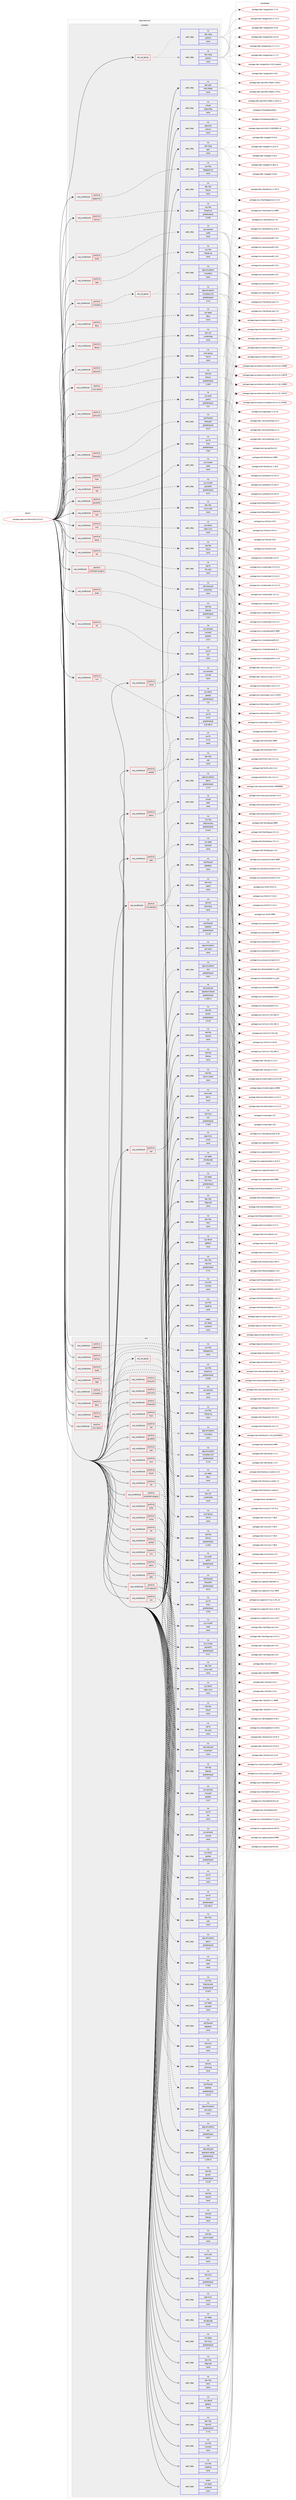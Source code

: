 digraph prolog {

# *************
# Graph options
# *************

newrank=true;
concentrate=true;
compound=true;
graph [rankdir=LR,fontname=Helvetica,fontsize=10,ranksep=1.5];#, ranksep=2.5, nodesep=0.2];
edge  [arrowhead=vee];
node  [fontname=Helvetica,fontsize=10];

# **********
# The ebuild
# **********

subgraph cluster_leftcol {
color=gray;
label=<<i>ebuild</i>>;
id [label="portage://app-emulation/libvirt-5.6.0", color=red, width=4, href="../app-emulation/libvirt-5.6.0.svg"];
}

# ****************
# The dependencies
# ****************

subgraph cluster_midcol {
color=gray;
label=<<i>dependencies</i>>;
subgraph cluster_compile {
fillcolor="#eeeeee";
style=filled;
label=<<i>compile</i>>;
subgraph any8087 {
dependency628559 [label=<<TABLE BORDER="0" CELLBORDER="1" CELLSPACING="0" CELLPADDING="4"><TR><TD CELLPADDING="10">any_of_group</TD></TR></TABLE>>, shape=none, color=red];subgraph pack472141 {
dependency628560 [label=<<TABLE BORDER="0" CELLBORDER="1" CELLSPACING="0" CELLPADDING="4" WIDTH="220"><TR><TD ROWSPAN="6" CELLPADDING="30">pack_dep</TD></TR><TR><TD WIDTH="110">no</TD></TR><TR><TD>dev-lang</TD></TR><TR><TD>python</TD></TR><TR><TD>none</TD></TR><TR><TD></TD></TR></TABLE>>, shape=none, color=blue];
}
dependency628559:e -> dependency628560:w [weight=20,style="dotted",arrowhead="oinv"];
subgraph pack472142 {
dependency628561 [label=<<TABLE BORDER="0" CELLBORDER="1" CELLSPACING="0" CELLPADDING="4" WIDTH="220"><TR><TD ROWSPAN="6" CELLPADDING="30">pack_dep</TD></TR><TR><TD WIDTH="110">no</TD></TR><TR><TD>dev-lang</TD></TR><TR><TD>python</TD></TR><TR><TD>none</TD></TR><TR><TD></TD></TR></TABLE>>, shape=none, color=blue];
}
dependency628559:e -> dependency628561:w [weight=20,style="dotted",arrowhead="oinv"];
}
id:e -> dependency628559:w [weight=20,style="solid",arrowhead="vee"];
subgraph cond148044 {
dependency628562 [label=<<TABLE BORDER="0" CELLBORDER="1" CELLSPACING="0" CELLPADDING="4"><TR><TD ROWSPAN="3" CELLPADDING="10">use_conditional</TD></TR><TR><TD>positive</TD></TR><TR><TD>apparmor</TD></TR></TABLE>>, shape=none, color=red];
subgraph pack472143 {
dependency628563 [label=<<TABLE BORDER="0" CELLBORDER="1" CELLSPACING="0" CELLPADDING="4" WIDTH="220"><TR><TD ROWSPAN="6" CELLPADDING="30">pack_dep</TD></TR><TR><TD WIDTH="110">no</TD></TR><TR><TD>sys-libs</TD></TR><TR><TD>libapparmor</TD></TR><TR><TD>none</TD></TR><TR><TD></TD></TR></TABLE>>, shape=none, color=blue];
}
dependency628562:e -> dependency628563:w [weight=20,style="dashed",arrowhead="vee"];
}
id:e -> dependency628562:w [weight=20,style="solid",arrowhead="vee"];
subgraph cond148045 {
dependency628564 [label=<<TABLE BORDER="0" CELLBORDER="1" CELLSPACING="0" CELLPADDING="4"><TR><TD ROWSPAN="3" CELLPADDING="10">use_conditional</TD></TR><TR><TD>positive</TD></TR><TR><TD>audit</TD></TR></TABLE>>, shape=none, color=red];
subgraph pack472144 {
dependency628565 [label=<<TABLE BORDER="0" CELLBORDER="1" CELLSPACING="0" CELLPADDING="4" WIDTH="220"><TR><TD ROWSPAN="6" CELLPADDING="30">pack_dep</TD></TR><TR><TD WIDTH="110">no</TD></TR><TR><TD>sys-process</TD></TR><TR><TD>audit</TD></TR><TR><TD>none</TD></TR><TR><TD></TD></TR></TABLE>>, shape=none, color=blue];
}
dependency628564:e -> dependency628565:w [weight=20,style="dashed",arrowhead="vee"];
}
id:e -> dependency628564:w [weight=20,style="solid",arrowhead="vee"];
subgraph cond148046 {
dependency628566 [label=<<TABLE BORDER="0" CELLBORDER="1" CELLSPACING="0" CELLPADDING="4"><TR><TD ROWSPAN="3" CELLPADDING="10">use_conditional</TD></TR><TR><TD>positive</TD></TR><TR><TD>caps</TD></TR></TABLE>>, shape=none, color=red];
subgraph pack472145 {
dependency628567 [label=<<TABLE BORDER="0" CELLBORDER="1" CELLSPACING="0" CELLPADDING="4" WIDTH="220"><TR><TD ROWSPAN="6" CELLPADDING="30">pack_dep</TD></TR><TR><TD WIDTH="110">no</TD></TR><TR><TD>sys-libs</TD></TR><TR><TD>libcap-ng</TD></TR><TR><TD>none</TD></TR><TR><TD></TD></TR></TABLE>>, shape=none, color=blue];
}
dependency628566:e -> dependency628567:w [weight=20,style="dashed",arrowhead="vee"];
}
id:e -> dependency628566:w [weight=20,style="solid",arrowhead="vee"];
subgraph cond148047 {
dependency628568 [label=<<TABLE BORDER="0" CELLBORDER="1" CELLSPACING="0" CELLPADDING="4"><TR><TD ROWSPAN="3" CELLPADDING="10">use_conditional</TD></TR><TR><TD>positive</TD></TR><TR><TD>dbus</TD></TR></TABLE>>, shape=none, color=red];
subgraph pack472146 {
dependency628569 [label=<<TABLE BORDER="0" CELLBORDER="1" CELLSPACING="0" CELLPADDING="4" WIDTH="220"><TR><TD ROWSPAN="6" CELLPADDING="30">pack_dep</TD></TR><TR><TD WIDTH="110">no</TD></TR><TR><TD>sys-apps</TD></TR><TR><TD>dbus</TD></TR><TR><TD>none</TD></TR><TR><TD></TD></TR></TABLE>>, shape=none, color=blue];
}
dependency628568:e -> dependency628569:w [weight=20,style="dashed",arrowhead="vee"];
}
id:e -> dependency628568:w [weight=20,style="solid",arrowhead="vee"];
subgraph cond148048 {
dependency628570 [label=<<TABLE BORDER="0" CELLBORDER="1" CELLSPACING="0" CELLPADDING="4"><TR><TD ROWSPAN="3" CELLPADDING="10">use_conditional</TD></TR><TR><TD>positive</TD></TR><TR><TD>dtrace</TD></TR></TABLE>>, shape=none, color=red];
subgraph pack472147 {
dependency628571 [label=<<TABLE BORDER="0" CELLBORDER="1" CELLSPACING="0" CELLPADDING="4" WIDTH="220"><TR><TD ROWSPAN="6" CELLPADDING="30">pack_dep</TD></TR><TR><TD WIDTH="110">no</TD></TR><TR><TD>dev-util</TD></TR><TR><TD>systemtap</TD></TR><TR><TD>none</TD></TR><TR><TD></TD></TR></TABLE>>, shape=none, color=blue];
}
dependency628570:e -> dependency628571:w [weight=20,style="dashed",arrowhead="vee"];
}
id:e -> dependency628570:w [weight=20,style="solid",arrowhead="vee"];
subgraph cond148049 {
dependency628572 [label=<<TABLE BORDER="0" CELLBORDER="1" CELLSPACING="0" CELLPADDING="4"><TR><TD ROWSPAN="3" CELLPADDING="10">use_conditional</TD></TR><TR><TD>positive</TD></TR><TR><TD>firewalld</TD></TR></TABLE>>, shape=none, color=red];
subgraph pack472148 {
dependency628573 [label=<<TABLE BORDER="0" CELLBORDER="1" CELLSPACING="0" CELLPADDING="4" WIDTH="220"><TR><TD ROWSPAN="6" CELLPADDING="30">pack_dep</TD></TR><TR><TD WIDTH="110">no</TD></TR><TR><TD>net-firewall</TD></TR><TR><TD>firewalld</TD></TR><TR><TD>greaterequal</TD></TR><TR><TD>0.6.3</TD></TR></TABLE>>, shape=none, color=blue];
}
dependency628572:e -> dependency628573:w [weight=20,style="dashed",arrowhead="vee"];
}
id:e -> dependency628572:w [weight=20,style="solid",arrowhead="vee"];
subgraph cond148050 {
dependency628574 [label=<<TABLE BORDER="0" CELLBORDER="1" CELLSPACING="0" CELLPADDING="4"><TR><TD ROWSPAN="3" CELLPADDING="10">use_conditional</TD></TR><TR><TD>positive</TD></TR><TR><TD>fuse</TD></TR></TABLE>>, shape=none, color=red];
subgraph pack472149 {
dependency628575 [label=<<TABLE BORDER="0" CELLBORDER="1" CELLSPACING="0" CELLPADDING="4" WIDTH="220"><TR><TD ROWSPAN="6" CELLPADDING="30">pack_dep</TD></TR><TR><TD WIDTH="110">no</TD></TR><TR><TD>sys-fs</TD></TR><TR><TD>fuse</TD></TR><TR><TD>greaterequal</TD></TR><TR><TD>2.8.6</TD></TR></TABLE>>, shape=none, color=blue];
}
dependency628574:e -> dependency628575:w [weight=20,style="dashed",arrowhead="vee"];
}
id:e -> dependency628574:w [weight=20,style="solid",arrowhead="vee"];
subgraph cond148051 {
dependency628576 [label=<<TABLE BORDER="0" CELLBORDER="1" CELLSPACING="0" CELLPADDING="4"><TR><TD ROWSPAN="3" CELLPADDING="10">use_conditional</TD></TR><TR><TD>positive</TD></TR><TR><TD>glusterfs</TD></TR></TABLE>>, shape=none, color=red];
subgraph pack472150 {
dependency628577 [label=<<TABLE BORDER="0" CELLBORDER="1" CELLSPACING="0" CELLPADDING="4" WIDTH="220"><TR><TD ROWSPAN="6" CELLPADDING="30">pack_dep</TD></TR><TR><TD WIDTH="110">no</TD></TR><TR><TD>sys-cluster</TD></TR><TR><TD>glusterfs</TD></TR><TR><TD>greaterequal</TD></TR><TR><TD>3.4.1</TD></TR></TABLE>>, shape=none, color=blue];
}
dependency628576:e -> dependency628577:w [weight=20,style="dashed",arrowhead="vee"];
}
id:e -> dependency628576:w [weight=20,style="solid",arrowhead="vee"];
subgraph cond148052 {
dependency628578 [label=<<TABLE BORDER="0" CELLBORDER="1" CELLSPACING="0" CELLPADDING="4"><TR><TD ROWSPAN="3" CELLPADDING="10">use_conditional</TD></TR><TR><TD>positive</TD></TR><TR><TD>iscsi</TD></TR></TABLE>>, shape=none, color=red];
subgraph pack472151 {
dependency628579 [label=<<TABLE BORDER="0" CELLBORDER="1" CELLSPACING="0" CELLPADDING="4" WIDTH="220"><TR><TD ROWSPAN="6" CELLPADDING="30">pack_dep</TD></TR><TR><TD WIDTH="110">no</TD></TR><TR><TD>sys-block</TD></TR><TR><TD>open-iscsi</TD></TR><TR><TD>none</TD></TR><TR><TD></TD></TR></TABLE>>, shape=none, color=blue];
}
dependency628578:e -> dependency628579:w [weight=20,style="dashed",arrowhead="vee"];
}
id:e -> dependency628578:w [weight=20,style="solid",arrowhead="vee"];
subgraph cond148053 {
dependency628580 [label=<<TABLE BORDER="0" CELLBORDER="1" CELLSPACING="0" CELLPADDING="4"><TR><TD ROWSPAN="3" CELLPADDING="10">use_conditional</TD></TR><TR><TD>positive</TD></TR><TR><TD>iscsi-direct</TD></TR></TABLE>>, shape=none, color=red];
subgraph pack472152 {
dependency628581 [label=<<TABLE BORDER="0" CELLBORDER="1" CELLSPACING="0" CELLPADDING="4" WIDTH="220"><TR><TD ROWSPAN="6" CELLPADDING="30">pack_dep</TD></TR><TR><TD WIDTH="110">no</TD></TR><TR><TD>net-libs</TD></TR><TR><TD>libiscsi</TD></TR><TR><TD>greaterequal</TD></TR><TR><TD>1.18.0</TD></TR></TABLE>>, shape=none, color=blue];
}
dependency628580:e -> dependency628581:w [weight=20,style="dashed",arrowhead="vee"];
}
id:e -> dependency628580:w [weight=20,style="solid",arrowhead="vee"];
subgraph cond148054 {
dependency628582 [label=<<TABLE BORDER="0" CELLBORDER="1" CELLSPACING="0" CELLPADDING="4"><TR><TD ROWSPAN="3" CELLPADDING="10">use_conditional</TD></TR><TR><TD>positive</TD></TR><TR><TD>libssh</TD></TR></TABLE>>, shape=none, color=red];
subgraph pack472153 {
dependency628583 [label=<<TABLE BORDER="0" CELLBORDER="1" CELLSPACING="0" CELLPADDING="4" WIDTH="220"><TR><TD ROWSPAN="6" CELLPADDING="30">pack_dep</TD></TR><TR><TD WIDTH="110">no</TD></TR><TR><TD>net-libs</TD></TR><TR><TD>libssh</TD></TR><TR><TD>none</TD></TR><TR><TD></TD></TR></TABLE>>, shape=none, color=blue];
}
dependency628582:e -> dependency628583:w [weight=20,style="dashed",arrowhead="vee"];
}
id:e -> dependency628582:w [weight=20,style="solid",arrowhead="vee"];
subgraph cond148055 {
dependency628584 [label=<<TABLE BORDER="0" CELLBORDER="1" CELLSPACING="0" CELLPADDING="4"><TR><TD ROWSPAN="3" CELLPADDING="10">use_conditional</TD></TR><TR><TD>positive</TD></TR><TR><TD>lvm</TD></TR></TABLE>>, shape=none, color=red];
subgraph pack472154 {
dependency628585 [label=<<TABLE BORDER="0" CELLBORDER="1" CELLSPACING="0" CELLPADDING="4" WIDTH="220"><TR><TD ROWSPAN="6" CELLPADDING="30">pack_dep</TD></TR><TR><TD WIDTH="110">no</TD></TR><TR><TD>sys-fs</TD></TR><TR><TD>lvm2</TD></TR><TR><TD>greaterequal</TD></TR><TR><TD>2.02.48-r2</TD></TR></TABLE>>, shape=none, color=blue];
}
dependency628584:e -> dependency628585:w [weight=20,style="dashed",arrowhead="vee"];
}
id:e -> dependency628584:w [weight=20,style="solid",arrowhead="vee"];
subgraph cond148056 {
dependency628586 [label=<<TABLE BORDER="0" CELLBORDER="1" CELLSPACING="0" CELLPADDING="4"><TR><TD ROWSPAN="3" CELLPADDING="10">use_conditional</TD></TR><TR><TD>positive</TD></TR><TR><TD>nfs</TD></TR></TABLE>>, shape=none, color=red];
subgraph pack472155 {
dependency628587 [label=<<TABLE BORDER="0" CELLBORDER="1" CELLSPACING="0" CELLPADDING="4" WIDTH="220"><TR><TD ROWSPAN="6" CELLPADDING="30">pack_dep</TD></TR><TR><TD WIDTH="110">no</TD></TR><TR><TD>net-fs</TD></TR><TR><TD>nfs-utils</TD></TR><TR><TD>none</TD></TR><TR><TD></TD></TR></TABLE>>, shape=none, color=blue];
}
dependency628586:e -> dependency628587:w [weight=20,style="dashed",arrowhead="vee"];
}
id:e -> dependency628586:w [weight=20,style="solid",arrowhead="vee"];
subgraph cond148057 {
dependency628588 [label=<<TABLE BORDER="0" CELLBORDER="1" CELLSPACING="0" CELLPADDING="4"><TR><TD ROWSPAN="3" CELLPADDING="10">use_conditional</TD></TR><TR><TD>positive</TD></TR><TR><TD>numa</TD></TR></TABLE>>, shape=none, color=red];
subgraph pack472156 {
dependency628589 [label=<<TABLE BORDER="0" CELLBORDER="1" CELLSPACING="0" CELLPADDING="4" WIDTH="220"><TR><TD ROWSPAN="6" CELLPADDING="30">pack_dep</TD></TR><TR><TD WIDTH="110">no</TD></TR><TR><TD>sys-process</TD></TR><TR><TD>numactl</TD></TR><TR><TD>greater</TD></TR><TR><TD>2.0.2</TD></TR></TABLE>>, shape=none, color=blue];
}
dependency628588:e -> dependency628589:w [weight=20,style="dashed",arrowhead="vee"];
subgraph pack472157 {
dependency628590 [label=<<TABLE BORDER="0" CELLBORDER="1" CELLSPACING="0" CELLPADDING="4" WIDTH="220"><TR><TD ROWSPAN="6" CELLPADDING="30">pack_dep</TD></TR><TR><TD WIDTH="110">no</TD></TR><TR><TD>sys-process</TD></TR><TR><TD>numad</TD></TR><TR><TD>none</TD></TR><TR><TD></TD></TR></TABLE>>, shape=none, color=blue];
}
dependency628588:e -> dependency628590:w [weight=20,style="dashed",arrowhead="vee"];
}
id:e -> dependency628588:w [weight=20,style="solid",arrowhead="vee"];
subgraph cond148058 {
dependency628591 [label=<<TABLE BORDER="0" CELLBORDER="1" CELLSPACING="0" CELLPADDING="4"><TR><TD ROWSPAN="3" CELLPADDING="10">use_conditional</TD></TR><TR><TD>positive</TD></TR><TR><TD>parted</TD></TR></TABLE>>, shape=none, color=red];
subgraph pack472158 {
dependency628592 [label=<<TABLE BORDER="0" CELLBORDER="1" CELLSPACING="0" CELLPADDING="4" WIDTH="220"><TR><TD ROWSPAN="6" CELLPADDING="30">pack_dep</TD></TR><TR><TD WIDTH="110">no</TD></TR><TR><TD>sys-block</TD></TR><TR><TD>parted</TD></TR><TR><TD>greaterequal</TD></TR><TR><TD>1.8</TD></TR></TABLE>>, shape=none, color=blue];
}
dependency628591:e -> dependency628592:w [weight=20,style="dashed",arrowhead="vee"];
subgraph pack472159 {
dependency628593 [label=<<TABLE BORDER="0" CELLBORDER="1" CELLSPACING="0" CELLPADDING="4" WIDTH="220"><TR><TD ROWSPAN="6" CELLPADDING="30">pack_dep</TD></TR><TR><TD WIDTH="110">no</TD></TR><TR><TD>sys-fs</TD></TR><TR><TD>lvm2</TD></TR><TR><TD>none</TD></TR><TR><TD></TD></TR></TABLE>>, shape=none, color=blue];
}
dependency628591:e -> dependency628593:w [weight=20,style="dashed",arrowhead="vee"];
}
id:e -> dependency628591:w [weight=20,style="solid",arrowhead="vee"];
subgraph cond148059 {
dependency628594 [label=<<TABLE BORDER="0" CELLBORDER="1" CELLSPACING="0" CELLPADDING="4"><TR><TD ROWSPAN="3" CELLPADDING="10">use_conditional</TD></TR><TR><TD>positive</TD></TR><TR><TD>pcap</TD></TR></TABLE>>, shape=none, color=red];
subgraph pack472160 {
dependency628595 [label=<<TABLE BORDER="0" CELLBORDER="1" CELLSPACING="0" CELLPADDING="4" WIDTH="220"><TR><TD ROWSPAN="6" CELLPADDING="30">pack_dep</TD></TR><TR><TD WIDTH="110">no</TD></TR><TR><TD>net-libs</TD></TR><TR><TD>libpcap</TD></TR><TR><TD>greaterequal</TD></TR><TR><TD>1.0.0</TD></TR></TABLE>>, shape=none, color=blue];
}
dependency628594:e -> dependency628595:w [weight=20,style="dashed",arrowhead="vee"];
}
id:e -> dependency628594:w [weight=20,style="solid",arrowhead="vee"];
subgraph cond148060 {
dependency628596 [label=<<TABLE BORDER="0" CELLBORDER="1" CELLSPACING="0" CELLPADDING="4"><TR><TD ROWSPAN="3" CELLPADDING="10">use_conditional</TD></TR><TR><TD>positive</TD></TR><TR><TD>policykit</TD></TR></TABLE>>, shape=none, color=red];
subgraph pack472161 {
dependency628597 [label=<<TABLE BORDER="0" CELLBORDER="1" CELLSPACING="0" CELLPADDING="4" WIDTH="220"><TR><TD ROWSPAN="6" CELLPADDING="30">pack_dep</TD></TR><TR><TD WIDTH="110">no</TD></TR><TR><TD>acct-group</TD></TR><TR><TD>libvirt</TD></TR><TR><TD>none</TD></TR><TR><TD></TD></TR></TABLE>>, shape=none, color=blue];
}
dependency628596:e -> dependency628597:w [weight=20,style="dashed",arrowhead="vee"];
}
id:e -> dependency628596:w [weight=20,style="solid",arrowhead="vee"];
subgraph cond148061 {
dependency628598 [label=<<TABLE BORDER="0" CELLBORDER="1" CELLSPACING="0" CELLPADDING="4"><TR><TD ROWSPAN="3" CELLPADDING="10">use_conditional</TD></TR><TR><TD>positive</TD></TR><TR><TD>policykit</TD></TR></TABLE>>, shape=none, color=red];
subgraph pack472162 {
dependency628599 [label=<<TABLE BORDER="0" CELLBORDER="1" CELLSPACING="0" CELLPADDING="4" WIDTH="220"><TR><TD ROWSPAN="6" CELLPADDING="30">pack_dep</TD></TR><TR><TD WIDTH="110">no</TD></TR><TR><TD>sys-auth</TD></TR><TR><TD>polkit</TD></TR><TR><TD>greaterequal</TD></TR><TR><TD>0.9</TD></TR></TABLE>>, shape=none, color=blue];
}
dependency628598:e -> dependency628599:w [weight=20,style="dashed",arrowhead="vee"];
}
id:e -> dependency628598:w [weight=20,style="solid",arrowhead="vee"];
subgraph cond148062 {
dependency628600 [label=<<TABLE BORDER="0" CELLBORDER="1" CELLSPACING="0" CELLPADDING="4"><TR><TD ROWSPAN="3" CELLPADDING="10">use_conditional</TD></TR><TR><TD>positive</TD></TR><TR><TD>qemu</TD></TR></TABLE>>, shape=none, color=red];
subgraph pack472163 {
dependency628601 [label=<<TABLE BORDER="0" CELLBORDER="1" CELLSPACING="0" CELLPADDING="4" WIDTH="220"><TR><TD ROWSPAN="6" CELLPADDING="30">pack_dep</TD></TR><TR><TD WIDTH="110">no</TD></TR><TR><TD>app-emulation</TD></TR><TR><TD>qemu</TD></TR><TR><TD>greaterequal</TD></TR><TR><TD>1.5.0</TD></TR></TABLE>>, shape=none, color=blue];
}
dependency628600:e -> dependency628601:w [weight=20,style="dashed",arrowhead="vee"];
subgraph pack472164 {
dependency628602 [label=<<TABLE BORDER="0" CELLBORDER="1" CELLSPACING="0" CELLPADDING="4" WIDTH="220"><TR><TD ROWSPAN="6" CELLPADDING="30">pack_dep</TD></TR><TR><TD WIDTH="110">no</TD></TR><TR><TD>dev-libs</TD></TR><TR><TD>yajl</TD></TR><TR><TD>none</TD></TR><TR><TD></TD></TR></TABLE>>, shape=none, color=blue];
}
dependency628600:e -> dependency628602:w [weight=20,style="dashed",arrowhead="vee"];
}
id:e -> dependency628600:w [weight=20,style="solid",arrowhead="vee"];
subgraph cond148063 {
dependency628603 [label=<<TABLE BORDER="0" CELLBORDER="1" CELLSPACING="0" CELLPADDING="4"><TR><TD ROWSPAN="3" CELLPADDING="10">use_conditional</TD></TR><TR><TD>positive</TD></TR><TR><TD>rbd</TD></TR></TABLE>>, shape=none, color=red];
subgraph pack472165 {
dependency628604 [label=<<TABLE BORDER="0" CELLBORDER="1" CELLSPACING="0" CELLPADDING="4" WIDTH="220"><TR><TD ROWSPAN="6" CELLPADDING="30">pack_dep</TD></TR><TR><TD WIDTH="110">no</TD></TR><TR><TD>sys-cluster</TD></TR><TR><TD>ceph</TD></TR><TR><TD>none</TD></TR><TR><TD></TD></TR></TABLE>>, shape=none, color=blue];
}
dependency628603:e -> dependency628604:w [weight=20,style="dashed",arrowhead="vee"];
}
id:e -> dependency628603:w [weight=20,style="solid",arrowhead="vee"];
subgraph cond148064 {
dependency628605 [label=<<TABLE BORDER="0" CELLBORDER="1" CELLSPACING="0" CELLPADDING="4"><TR><TD ROWSPAN="3" CELLPADDING="10">use_conditional</TD></TR><TR><TD>positive</TD></TR><TR><TD>sasl</TD></TR></TABLE>>, shape=none, color=red];
subgraph pack472166 {
dependency628606 [label=<<TABLE BORDER="0" CELLBORDER="1" CELLSPACING="0" CELLPADDING="4" WIDTH="220"><TR><TD ROWSPAN="6" CELLPADDING="30">pack_dep</TD></TR><TR><TD WIDTH="110">no</TD></TR><TR><TD>dev-libs</TD></TR><TR><TD>cyrus-sasl</TD></TR><TR><TD>none</TD></TR><TR><TD></TD></TR></TABLE>>, shape=none, color=blue];
}
dependency628605:e -> dependency628606:w [weight=20,style="dashed",arrowhead="vee"];
}
id:e -> dependency628605:w [weight=20,style="solid",arrowhead="vee"];
subgraph cond148065 {
dependency628607 [label=<<TABLE BORDER="0" CELLBORDER="1" CELLSPACING="0" CELLPADDING="4"><TR><TD ROWSPAN="3" CELLPADDING="10">use_conditional</TD></TR><TR><TD>positive</TD></TR><TR><TD>selinux</TD></TR></TABLE>>, shape=none, color=red];
subgraph pack472167 {
dependency628608 [label=<<TABLE BORDER="0" CELLBORDER="1" CELLSPACING="0" CELLPADDING="4" WIDTH="220"><TR><TD ROWSPAN="6" CELLPADDING="30">pack_dep</TD></TR><TR><TD WIDTH="110">no</TD></TR><TR><TD>sys-libs</TD></TR><TR><TD>libselinux</TD></TR><TR><TD>greaterequal</TD></TR><TR><TD>2.0.85</TD></TR></TABLE>>, shape=none, color=blue];
}
dependency628607:e -> dependency628608:w [weight=20,style="dashed",arrowhead="vee"];
}
id:e -> dependency628607:w [weight=20,style="solid",arrowhead="vee"];
subgraph cond148066 {
dependency628609 [label=<<TABLE BORDER="0" CELLBORDER="1" CELLSPACING="0" CELLPADDING="4"><TR><TD ROWSPAN="3" CELLPADDING="10">use_conditional</TD></TR><TR><TD>positive</TD></TR><TR><TD>udev</TD></TR></TABLE>>, shape=none, color=red];
subgraph pack472168 {
dependency628610 [label=<<TABLE BORDER="0" CELLBORDER="1" CELLSPACING="0" CELLPADDING="4" WIDTH="220"><TR><TD ROWSPAN="6" CELLPADDING="30">pack_dep</TD></TR><TR><TD WIDTH="110">no</TD></TR><TR><TD>virtual</TD></TR><TR><TD>udev</TD></TR><TR><TD>none</TD></TR><TR><TD></TD></TR></TABLE>>, shape=none, color=blue];
}
dependency628609:e -> dependency628610:w [weight=20,style="dashed",arrowhead="vee"];
subgraph pack472169 {
dependency628611 [label=<<TABLE BORDER="0" CELLBORDER="1" CELLSPACING="0" CELLPADDING="4" WIDTH="220"><TR><TD ROWSPAN="6" CELLPADDING="30">pack_dep</TD></TR><TR><TD WIDTH="110">no</TD></TR><TR><TD>x11-libs</TD></TR><TR><TD>libpciaccess</TD></TR><TR><TD>greaterequal</TD></TR><TR><TD>0.10.9</TD></TR></TABLE>>, shape=none, color=blue];
}
dependency628609:e -> dependency628611:w [weight=20,style="dashed",arrowhead="vee"];
}
id:e -> dependency628609:w [weight=20,style="solid",arrowhead="vee"];
subgraph cond148067 {
dependency628612 [label=<<TABLE BORDER="0" CELLBORDER="1" CELLSPACING="0" CELLPADDING="4"><TR><TD ROWSPAN="3" CELLPADDING="10">use_conditional</TD></TR><TR><TD>positive</TD></TR><TR><TD>virt-network</TD></TR></TABLE>>, shape=none, color=red];
subgraph pack472170 {
dependency628613 [label=<<TABLE BORDER="0" CELLBORDER="1" CELLSPACING="0" CELLPADDING="4" WIDTH="220"><TR><TD ROWSPAN="6" CELLPADDING="30">pack_dep</TD></TR><TR><TD WIDTH="110">no</TD></TR><TR><TD>net-dns</TD></TR><TR><TD>dnsmasq</TD></TR><TR><TD>none</TD></TR><TR><TD></TD></TR></TABLE>>, shape=none, color=blue];
}
dependency628612:e -> dependency628613:w [weight=20,style="dashed",arrowhead="vee"];
subgraph pack472171 {
dependency628614 [label=<<TABLE BORDER="0" CELLBORDER="1" CELLSPACING="0" CELLPADDING="4" WIDTH="220"><TR><TD ROWSPAN="6" CELLPADDING="30">pack_dep</TD></TR><TR><TD WIDTH="110">no</TD></TR><TR><TD>net-firewall</TD></TR><TR><TD>ebtables</TD></TR><TR><TD>none</TD></TR><TR><TD></TD></TR></TABLE>>, shape=none, color=blue];
}
dependency628612:e -> dependency628614:w [weight=20,style="dashed",arrowhead="vee"];
subgraph pack472172 {
dependency628615 [label=<<TABLE BORDER="0" CELLBORDER="1" CELLSPACING="0" CELLPADDING="4" WIDTH="220"><TR><TD ROWSPAN="6" CELLPADDING="30">pack_dep</TD></TR><TR><TD WIDTH="110">no</TD></TR><TR><TD>net-firewall</TD></TR><TR><TD>iptables</TD></TR><TR><TD>greaterequal</TD></TR><TR><TD>1.4.10</TD></TR></TABLE>>, shape=none, color=blue];
}
dependency628612:e -> dependency628615:w [weight=20,style="dashed",arrowhead="vee"];
subgraph pack472173 {
dependency628616 [label=<<TABLE BORDER="0" CELLBORDER="1" CELLSPACING="0" CELLPADDING="4" WIDTH="220"><TR><TD ROWSPAN="6" CELLPADDING="30">pack_dep</TD></TR><TR><TD WIDTH="110">no</TD></TR><TR><TD>net-misc</TD></TR><TR><TD>radvd</TD></TR><TR><TD>none</TD></TR><TR><TD></TD></TR></TABLE>>, shape=none, color=blue];
}
dependency628612:e -> dependency628616:w [weight=20,style="dashed",arrowhead="vee"];
subgraph pack472174 {
dependency628617 [label=<<TABLE BORDER="0" CELLBORDER="1" CELLSPACING="0" CELLPADDING="4" WIDTH="220"><TR><TD ROWSPAN="6" CELLPADDING="30">pack_dep</TD></TR><TR><TD WIDTH="110">no</TD></TR><TR><TD>sys-apps</TD></TR><TR><TD>iproute2</TD></TR><TR><TD>none</TD></TR><TR><TD></TD></TR></TABLE>>, shape=none, color=blue];
}
dependency628612:e -> dependency628617:w [weight=20,style="dashed",arrowhead="vee"];
}
id:e -> dependency628612:w [weight=20,style="solid",arrowhead="vee"];
subgraph cond148068 {
dependency628618 [label=<<TABLE BORDER="0" CELLBORDER="1" CELLSPACING="0" CELLPADDING="4"><TR><TD ROWSPAN="3" CELLPADDING="10">use_conditional</TD></TR><TR><TD>positive</TD></TR><TR><TD>virtualbox</TD></TR></TABLE>>, shape=none, color=red];
subgraph any8088 {
dependency628619 [label=<<TABLE BORDER="0" CELLBORDER="1" CELLSPACING="0" CELLPADDING="4"><TR><TD CELLPADDING="10">any_of_group</TD></TR></TABLE>>, shape=none, color=red];subgraph pack472175 {
dependency628620 [label=<<TABLE BORDER="0" CELLBORDER="1" CELLSPACING="0" CELLPADDING="4" WIDTH="220"><TR><TD ROWSPAN="6" CELLPADDING="30">pack_dep</TD></TR><TR><TD WIDTH="110">no</TD></TR><TR><TD>app-emulation</TD></TR><TR><TD>virtualbox</TD></TR><TR><TD>none</TD></TR><TR><TD></TD></TR></TABLE>>, shape=none, color=blue];
}
dependency628619:e -> dependency628620:w [weight=20,style="dotted",arrowhead="oinv"];
subgraph pack472176 {
dependency628621 [label=<<TABLE BORDER="0" CELLBORDER="1" CELLSPACING="0" CELLPADDING="4" WIDTH="220"><TR><TD ROWSPAN="6" CELLPADDING="30">pack_dep</TD></TR><TR><TD WIDTH="110">no</TD></TR><TR><TD>app-emulation</TD></TR><TR><TD>virtualbox-bin</TD></TR><TR><TD>greaterequal</TD></TR><TR><TD>2.2.0</TD></TR></TABLE>>, shape=none, color=blue];
}
dependency628619:e -> dependency628621:w [weight=20,style="dotted",arrowhead="oinv"];
}
dependency628618:e -> dependency628619:w [weight=20,style="dashed",arrowhead="vee"];
}
id:e -> dependency628618:w [weight=20,style="solid",arrowhead="vee"];
subgraph cond148069 {
dependency628622 [label=<<TABLE BORDER="0" CELLBORDER="1" CELLSPACING="0" CELLPADDING="4"><TR><TD ROWSPAN="3" CELLPADDING="10">use_conditional</TD></TR><TR><TD>positive</TD></TR><TR><TD>wireshark-plugins</TD></TR></TABLE>>, shape=none, color=red];
subgraph pack472177 {
dependency628623 [label=<<TABLE BORDER="0" CELLBORDER="1" CELLSPACING="0" CELLPADDING="4" WIDTH="220"><TR><TD ROWSPAN="6" CELLPADDING="30">pack_dep</TD></TR><TR><TD WIDTH="110">no</TD></TR><TR><TD>net-analyzer</TD></TR><TR><TD>wireshark</TD></TR><TR><TD>none</TD></TR><TR><TD></TD></TR></TABLE>>, shape=none, color=blue];
}
dependency628622:e -> dependency628623:w [weight=20,style="dashed",arrowhead="vee"];
}
id:e -> dependency628622:w [weight=20,style="solid",arrowhead="vee"];
subgraph cond148070 {
dependency628624 [label=<<TABLE BORDER="0" CELLBORDER="1" CELLSPACING="0" CELLPADDING="4"><TR><TD ROWSPAN="3" CELLPADDING="10">use_conditional</TD></TR><TR><TD>positive</TD></TR><TR><TD>xen</TD></TR></TABLE>>, shape=none, color=red];
subgraph pack472178 {
dependency628625 [label=<<TABLE BORDER="0" CELLBORDER="1" CELLSPACING="0" CELLPADDING="4" WIDTH="220"><TR><TD ROWSPAN="6" CELLPADDING="30">pack_dep</TD></TR><TR><TD WIDTH="110">no</TD></TR><TR><TD>app-emulation</TD></TR><TR><TD>xen</TD></TR><TR><TD>greaterequal</TD></TR><TR><TD>4.6.0</TD></TR></TABLE>>, shape=none, color=blue];
}
dependency628624:e -> dependency628625:w [weight=20,style="dashed",arrowhead="vee"];
subgraph pack472179 {
dependency628626 [label=<<TABLE BORDER="0" CELLBORDER="1" CELLSPACING="0" CELLPADDING="4" WIDTH="220"><TR><TD ROWSPAN="6" CELLPADDING="30">pack_dep</TD></TR><TR><TD WIDTH="110">no</TD></TR><TR><TD>app-emulation</TD></TR><TR><TD>xen-tools</TD></TR><TR><TD>none</TD></TR><TR><TD></TD></TR></TABLE>>, shape=none, color=blue];
}
dependency628624:e -> dependency628626:w [weight=20,style="dashed",arrowhead="vee"];
}
id:e -> dependency628624:w [weight=20,style="solid",arrowhead="vee"];
subgraph cond148071 {
dependency628627 [label=<<TABLE BORDER="0" CELLBORDER="1" CELLSPACING="0" CELLPADDING="4"><TR><TD ROWSPAN="3" CELLPADDING="10">use_conditional</TD></TR><TR><TD>positive</TD></TR><TR><TD>zfs</TD></TR></TABLE>>, shape=none, color=red];
subgraph pack472180 {
dependency628628 [label=<<TABLE BORDER="0" CELLBORDER="1" CELLSPACING="0" CELLPADDING="4" WIDTH="220"><TR><TD ROWSPAN="6" CELLPADDING="30">pack_dep</TD></TR><TR><TD WIDTH="110">no</TD></TR><TR><TD>sys-fs</TD></TR><TR><TD>zfs</TD></TR><TR><TD>none</TD></TR><TR><TD></TD></TR></TABLE>>, shape=none, color=blue];
}
dependency628627:e -> dependency628628:w [weight=20,style="dashed",arrowhead="vee"];
}
id:e -> dependency628627:w [weight=20,style="solid",arrowhead="vee"];
subgraph pack472181 {
dependency628629 [label=<<TABLE BORDER="0" CELLBORDER="1" CELLSPACING="0" CELLPADDING="4" WIDTH="220"><TR><TD ROWSPAN="6" CELLPADDING="30">pack_dep</TD></TR><TR><TD WIDTH="110">no</TD></TR><TR><TD>acct-user</TD></TR><TR><TD>qemu</TD></TR><TR><TD>none</TD></TR><TR><TD></TD></TR></TABLE>>, shape=none, color=blue];
}
id:e -> dependency628629:w [weight=20,style="solid",arrowhead="vee"];
subgraph pack472182 {
dependency628630 [label=<<TABLE BORDER="0" CELLBORDER="1" CELLSPACING="0" CELLPADDING="4" WIDTH="220"><TR><TD ROWSPAN="6" CELLPADDING="30">pack_dep</TD></TR><TR><TD WIDTH="110">no</TD></TR><TR><TD>app-misc</TD></TR><TR><TD>scrub</TD></TR><TR><TD>none</TD></TR><TR><TD></TD></TR></TABLE>>, shape=none, color=blue];
}
id:e -> dependency628630:w [weight=20,style="solid",arrowhead="vee"];
subgraph pack472183 {
dependency628631 [label=<<TABLE BORDER="0" CELLBORDER="1" CELLSPACING="0" CELLPADDING="4" WIDTH="220"><TR><TD ROWSPAN="6" CELLPADDING="30">pack_dep</TD></TR><TR><TD WIDTH="110">no</TD></TR><TR><TD>app-text</TD></TR><TR><TD>xhtml1</TD></TR><TR><TD>none</TD></TR><TR><TD></TD></TR></TABLE>>, shape=none, color=blue];
}
id:e -> dependency628631:w [weight=20,style="solid",arrowhead="vee"];
subgraph pack472184 {
dependency628632 [label=<<TABLE BORDER="0" CELLBORDER="1" CELLSPACING="0" CELLPADDING="4" WIDTH="220"><TR><TD ROWSPAN="6" CELLPADDING="30">pack_dep</TD></TR><TR><TD WIDTH="110">no</TD></TR><TR><TD>dev-lang</TD></TR><TR><TD>perl</TD></TR><TR><TD>none</TD></TR><TR><TD></TD></TR></TABLE>>, shape=none, color=blue];
}
id:e -> dependency628632:w [weight=20,style="solid",arrowhead="vee"];
subgraph pack472185 {
dependency628633 [label=<<TABLE BORDER="0" CELLBORDER="1" CELLSPACING="0" CELLPADDING="4" WIDTH="220"><TR><TD ROWSPAN="6" CELLPADDING="30">pack_dep</TD></TR><TR><TD WIDTH="110">no</TD></TR><TR><TD>dev-libs</TD></TR><TR><TD>libgcrypt</TD></TR><TR><TD>none</TD></TR><TR><TD></TD></TR></TABLE>>, shape=none, color=blue];
}
id:e -> dependency628633:w [weight=20,style="solid",arrowhead="vee"];
subgraph pack472186 {
dependency628634 [label=<<TABLE BORDER="0" CELLBORDER="1" CELLSPACING="0" CELLPADDING="4" WIDTH="220"><TR><TD ROWSPAN="6" CELLPADDING="30">pack_dep</TD></TR><TR><TD WIDTH="110">no</TD></TR><TR><TD>dev-libs</TD></TR><TR><TD>libnl</TD></TR><TR><TD>none</TD></TR><TR><TD></TD></TR></TABLE>>, shape=none, color=blue];
}
id:e -> dependency628634:w [weight=20,style="solid",arrowhead="vee"];
subgraph pack472187 {
dependency628635 [label=<<TABLE BORDER="0" CELLBORDER="1" CELLSPACING="0" CELLPADDING="4" WIDTH="220"><TR><TD ROWSPAN="6" CELLPADDING="30">pack_dep</TD></TR><TR><TD WIDTH="110">no</TD></TR><TR><TD>dev-libs</TD></TR><TR><TD>libxml2</TD></TR><TR><TD>greaterequal</TD></TR><TR><TD>2.7.6</TD></TR></TABLE>>, shape=none, color=blue];
}
id:e -> dependency628635:w [weight=20,style="solid",arrowhead="vee"];
subgraph pack472188 {
dependency628636 [label=<<TABLE BORDER="0" CELLBORDER="1" CELLSPACING="0" CELLPADDING="4" WIDTH="220"><TR><TD ROWSPAN="6" CELLPADDING="30">pack_dep</TD></TR><TR><TD WIDTH="110">no</TD></TR><TR><TD>dev-libs</TD></TR><TR><TD>libxslt</TD></TR><TR><TD>none</TD></TR><TR><TD></TD></TR></TABLE>>, shape=none, color=blue];
}
id:e -> dependency628636:w [weight=20,style="solid",arrowhead="vee"];
subgraph pack472189 {
dependency628637 [label=<<TABLE BORDER="0" CELLBORDER="1" CELLSPACING="0" CELLPADDING="4" WIDTH="220"><TR><TD ROWSPAN="6" CELLPADDING="30">pack_dep</TD></TR><TR><TD WIDTH="110">no</TD></TR><TR><TD>dev-perl</TD></TR><TR><TD>XML-XPath</TD></TR><TR><TD>none</TD></TR><TR><TD></TD></TR></TABLE>>, shape=none, color=blue];
}
id:e -> dependency628637:w [weight=20,style="solid",arrowhead="vee"];
subgraph pack472190 {
dependency628638 [label=<<TABLE BORDER="0" CELLBORDER="1" CELLSPACING="0" CELLPADDING="4" WIDTH="220"><TR><TD ROWSPAN="6" CELLPADDING="30">pack_dep</TD></TR><TR><TD WIDTH="110">no</TD></TR><TR><TD>net-analyzer</TD></TR><TR><TD>openbsd-netcat</TD></TR><TR><TD>greaterequal</TD></TR><TR><TD>1.105-r1</TD></TR></TABLE>>, shape=none, color=blue];
}
id:e -> dependency628638:w [weight=20,style="solid",arrowhead="vee"];
subgraph pack472191 {
dependency628639 [label=<<TABLE BORDER="0" CELLBORDER="1" CELLSPACING="0" CELLPADDING="4" WIDTH="220"><TR><TD ROWSPAN="6" CELLPADDING="30">pack_dep</TD></TR><TR><TD WIDTH="110">no</TD></TR><TR><TD>net-libs</TD></TR><TR><TD>gnutls</TD></TR><TR><TD>greaterequal</TD></TR><TR><TD>1.0.25</TD></TR></TABLE>>, shape=none, color=blue];
}
id:e -> dependency628639:w [weight=20,style="solid",arrowhead="vee"];
subgraph pack472192 {
dependency628640 [label=<<TABLE BORDER="0" CELLBORDER="1" CELLSPACING="0" CELLPADDING="4" WIDTH="220"><TR><TD ROWSPAN="6" CELLPADDING="30">pack_dep</TD></TR><TR><TD WIDTH="110">no</TD></TR><TR><TD>net-libs</TD></TR><TR><TD>libssh2</TD></TR><TR><TD>none</TD></TR><TR><TD></TD></TR></TABLE>>, shape=none, color=blue];
}
id:e -> dependency628640:w [weight=20,style="solid",arrowhead="vee"];
subgraph pack472193 {
dependency628641 [label=<<TABLE BORDER="0" CELLBORDER="1" CELLSPACING="0" CELLPADDING="4" WIDTH="220"><TR><TD ROWSPAN="6" CELLPADDING="30">pack_dep</TD></TR><TR><TD WIDTH="110">no</TD></TR><TR><TD>net-libs</TD></TR><TR><TD>libtirpc</TD></TR><TR><TD>none</TD></TR><TR><TD></TD></TR></TABLE>>, shape=none, color=blue];
}
id:e -> dependency628641:w [weight=20,style="solid",arrowhead="vee"];
subgraph pack472194 {
dependency628642 [label=<<TABLE BORDER="0" CELLBORDER="1" CELLSPACING="0" CELLPADDING="4" WIDTH="220"><TR><TD ROWSPAN="6" CELLPADDING="30">pack_dep</TD></TR><TR><TD WIDTH="110">no</TD></TR><TR><TD>net-libs</TD></TR><TR><TD>rpcsvc-proto</TD></TR><TR><TD>none</TD></TR><TR><TD></TD></TR></TABLE>>, shape=none, color=blue];
}
id:e -> dependency628642:w [weight=20,style="solid",arrowhead="vee"];
subgraph pack472195 {
dependency628643 [label=<<TABLE BORDER="0" CELLBORDER="1" CELLSPACING="0" CELLPADDING="4" WIDTH="220"><TR><TD ROWSPAN="6" CELLPADDING="30">pack_dep</TD></TR><TR><TD WIDTH="110">no</TD></TR><TR><TD>net-misc</TD></TR><TR><TD>curl</TD></TR><TR><TD>greaterequal</TD></TR><TR><TD>7.18.0</TD></TR></TABLE>>, shape=none, color=blue];
}
id:e -> dependency628643:w [weight=20,style="solid",arrowhead="vee"];
subgraph pack472196 {
dependency628644 [label=<<TABLE BORDER="0" CELLBORDER="1" CELLSPACING="0" CELLPADDING="4" WIDTH="220"><TR><TD ROWSPAN="6" CELLPADDING="30">pack_dep</TD></TR><TR><TD WIDTH="110">no</TD></TR><TR><TD>sys-apps</TD></TR><TR><TD>dmidecode</TD></TR><TR><TD>none</TD></TR><TR><TD></TD></TR></TABLE>>, shape=none, color=blue];
}
id:e -> dependency628644:w [weight=20,style="solid",arrowhead="vee"];
subgraph pack472197 {
dependency628645 [label=<<TABLE BORDER="0" CELLBORDER="1" CELLSPACING="0" CELLPADDING="4" WIDTH="220"><TR><TD ROWSPAN="6" CELLPADDING="30">pack_dep</TD></TR><TR><TD WIDTH="110">no</TD></TR><TR><TD>sys-apps</TD></TR><TR><TD>util-linux</TD></TR><TR><TD>greaterequal</TD></TR><TR><TD>2.17</TD></TR></TABLE>>, shape=none, color=blue];
}
id:e -> dependency628645:w [weight=20,style="solid",arrowhead="vee"];
subgraph pack472198 {
dependency628646 [label=<<TABLE BORDER="0" CELLBORDER="1" CELLSPACING="0" CELLPADDING="4" WIDTH="220"><TR><TD ROWSPAN="6" CELLPADDING="30">pack_dep</TD></TR><TR><TD WIDTH="110">no</TD></TR><TR><TD>sys-devel</TD></TR><TR><TD>gettext</TD></TR><TR><TD>none</TD></TR><TR><TD></TD></TR></TABLE>>, shape=none, color=blue];
}
id:e -> dependency628646:w [weight=20,style="solid",arrowhead="vee"];
subgraph pack472199 {
dependency628647 [label=<<TABLE BORDER="0" CELLBORDER="1" CELLSPACING="0" CELLPADDING="4" WIDTH="220"><TR><TD ROWSPAN="6" CELLPADDING="30">pack_dep</TD></TR><TR><TD WIDTH="110">no</TD></TR><TR><TD>sys-libs</TD></TR><TR><TD>ncurses</TD></TR><TR><TD>none</TD></TR><TR><TD></TD></TR></TABLE>>, shape=none, color=blue];
}
id:e -> dependency628647:w [weight=20,style="solid",arrowhead="vee"];
subgraph pack472200 {
dependency628648 [label=<<TABLE BORDER="0" CELLBORDER="1" CELLSPACING="0" CELLPADDING="4" WIDTH="220"><TR><TD ROWSPAN="6" CELLPADDING="30">pack_dep</TD></TR><TR><TD WIDTH="110">no</TD></TR><TR><TD>sys-libs</TD></TR><TR><TD>readline</TD></TR><TR><TD>none</TD></TR><TR><TD></TD></TR></TABLE>>, shape=none, color=blue];
}
id:e -> dependency628648:w [weight=20,style="solid",arrowhead="vee"];
subgraph pack472201 {
dependency628649 [label=<<TABLE BORDER="0" CELLBORDER="1" CELLSPACING="0" CELLPADDING="4" WIDTH="220"><TR><TD ROWSPAN="6" CELLPADDING="30">pack_dep</TD></TR><TR><TD WIDTH="110">no</TD></TR><TR><TD>virtual</TD></TR><TR><TD>pkgconfig</TD></TR><TR><TD>none</TD></TR><TR><TD></TD></TR></TABLE>>, shape=none, color=blue];
}
id:e -> dependency628649:w [weight=20,style="solid",arrowhead="vee"];
subgraph pack472202 {
dependency628650 [label=<<TABLE BORDER="0" CELLBORDER="1" CELLSPACING="0" CELLPADDING="4" WIDTH="220"><TR><TD ROWSPAN="6" CELLPADDING="30">pack_dep</TD></TR><TR><TD WIDTH="110">weak</TD></TR><TR><TD>sys-apps</TD></TR><TR><TD>systemd</TD></TR><TR><TD>none</TD></TR><TR><TD></TD></TR></TABLE>>, shape=none, color=blue];
}
id:e -> dependency628650:w [weight=20,style="solid",arrowhead="vee"];
}
subgraph cluster_compileandrun {
fillcolor="#eeeeee";
style=filled;
label=<<i>compile and run</i>>;
}
subgraph cluster_run {
fillcolor="#eeeeee";
style=filled;
label=<<i>run</i>>;
subgraph cond148072 {
dependency628651 [label=<<TABLE BORDER="0" CELLBORDER="1" CELLSPACING="0" CELLPADDING="4"><TR><TD ROWSPAN="3" CELLPADDING="10">use_conditional</TD></TR><TR><TD>positive</TD></TR><TR><TD>apparmor</TD></TR></TABLE>>, shape=none, color=red];
subgraph pack472203 {
dependency628652 [label=<<TABLE BORDER="0" CELLBORDER="1" CELLSPACING="0" CELLPADDING="4" WIDTH="220"><TR><TD ROWSPAN="6" CELLPADDING="30">pack_dep</TD></TR><TR><TD WIDTH="110">no</TD></TR><TR><TD>sys-libs</TD></TR><TR><TD>libapparmor</TD></TR><TR><TD>none</TD></TR><TR><TD></TD></TR></TABLE>>, shape=none, color=blue];
}
dependency628651:e -> dependency628652:w [weight=20,style="dashed",arrowhead="vee"];
}
id:e -> dependency628651:w [weight=20,style="solid",arrowhead="odot"];
subgraph cond148073 {
dependency628653 [label=<<TABLE BORDER="0" CELLBORDER="1" CELLSPACING="0" CELLPADDING="4"><TR><TD ROWSPAN="3" CELLPADDING="10">use_conditional</TD></TR><TR><TD>positive</TD></TR><TR><TD>audit</TD></TR></TABLE>>, shape=none, color=red];
subgraph pack472204 {
dependency628654 [label=<<TABLE BORDER="0" CELLBORDER="1" CELLSPACING="0" CELLPADDING="4" WIDTH="220"><TR><TD ROWSPAN="6" CELLPADDING="30">pack_dep</TD></TR><TR><TD WIDTH="110">no</TD></TR><TR><TD>sys-process</TD></TR><TR><TD>audit</TD></TR><TR><TD>none</TD></TR><TR><TD></TD></TR></TABLE>>, shape=none, color=blue];
}
dependency628653:e -> dependency628654:w [weight=20,style="dashed",arrowhead="vee"];
}
id:e -> dependency628653:w [weight=20,style="solid",arrowhead="odot"];
subgraph cond148074 {
dependency628655 [label=<<TABLE BORDER="0" CELLBORDER="1" CELLSPACING="0" CELLPADDING="4"><TR><TD ROWSPAN="3" CELLPADDING="10">use_conditional</TD></TR><TR><TD>positive</TD></TR><TR><TD>caps</TD></TR></TABLE>>, shape=none, color=red];
subgraph pack472205 {
dependency628656 [label=<<TABLE BORDER="0" CELLBORDER="1" CELLSPACING="0" CELLPADDING="4" WIDTH="220"><TR><TD ROWSPAN="6" CELLPADDING="30">pack_dep</TD></TR><TR><TD WIDTH="110">no</TD></TR><TR><TD>sys-libs</TD></TR><TR><TD>libcap-ng</TD></TR><TR><TD>none</TD></TR><TR><TD></TD></TR></TABLE>>, shape=none, color=blue];
}
dependency628655:e -> dependency628656:w [weight=20,style="dashed",arrowhead="vee"];
}
id:e -> dependency628655:w [weight=20,style="solid",arrowhead="odot"];
subgraph cond148075 {
dependency628657 [label=<<TABLE BORDER="0" CELLBORDER="1" CELLSPACING="0" CELLPADDING="4"><TR><TD ROWSPAN="3" CELLPADDING="10">use_conditional</TD></TR><TR><TD>positive</TD></TR><TR><TD>dbus</TD></TR></TABLE>>, shape=none, color=red];
subgraph pack472206 {
dependency628658 [label=<<TABLE BORDER="0" CELLBORDER="1" CELLSPACING="0" CELLPADDING="4" WIDTH="220"><TR><TD ROWSPAN="6" CELLPADDING="30">pack_dep</TD></TR><TR><TD WIDTH="110">no</TD></TR><TR><TD>sys-apps</TD></TR><TR><TD>dbus</TD></TR><TR><TD>none</TD></TR><TR><TD></TD></TR></TABLE>>, shape=none, color=blue];
}
dependency628657:e -> dependency628658:w [weight=20,style="dashed",arrowhead="vee"];
}
id:e -> dependency628657:w [weight=20,style="solid",arrowhead="odot"];
subgraph cond148076 {
dependency628659 [label=<<TABLE BORDER="0" CELLBORDER="1" CELLSPACING="0" CELLPADDING="4"><TR><TD ROWSPAN="3" CELLPADDING="10">use_conditional</TD></TR><TR><TD>positive</TD></TR><TR><TD>dtrace</TD></TR></TABLE>>, shape=none, color=red];
subgraph pack472207 {
dependency628660 [label=<<TABLE BORDER="0" CELLBORDER="1" CELLSPACING="0" CELLPADDING="4" WIDTH="220"><TR><TD ROWSPAN="6" CELLPADDING="30">pack_dep</TD></TR><TR><TD WIDTH="110">no</TD></TR><TR><TD>dev-util</TD></TR><TR><TD>systemtap</TD></TR><TR><TD>none</TD></TR><TR><TD></TD></TR></TABLE>>, shape=none, color=blue];
}
dependency628659:e -> dependency628660:w [weight=20,style="dashed",arrowhead="vee"];
}
id:e -> dependency628659:w [weight=20,style="solid",arrowhead="odot"];
subgraph cond148077 {
dependency628661 [label=<<TABLE BORDER="0" CELLBORDER="1" CELLSPACING="0" CELLPADDING="4"><TR><TD ROWSPAN="3" CELLPADDING="10">use_conditional</TD></TR><TR><TD>positive</TD></TR><TR><TD>firewalld</TD></TR></TABLE>>, shape=none, color=red];
subgraph pack472208 {
dependency628662 [label=<<TABLE BORDER="0" CELLBORDER="1" CELLSPACING="0" CELLPADDING="4" WIDTH="220"><TR><TD ROWSPAN="6" CELLPADDING="30">pack_dep</TD></TR><TR><TD WIDTH="110">no</TD></TR><TR><TD>net-firewall</TD></TR><TR><TD>firewalld</TD></TR><TR><TD>greaterequal</TD></TR><TR><TD>0.6.3</TD></TR></TABLE>>, shape=none, color=blue];
}
dependency628661:e -> dependency628662:w [weight=20,style="dashed",arrowhead="vee"];
}
id:e -> dependency628661:w [weight=20,style="solid",arrowhead="odot"];
subgraph cond148078 {
dependency628663 [label=<<TABLE BORDER="0" CELLBORDER="1" CELLSPACING="0" CELLPADDING="4"><TR><TD ROWSPAN="3" CELLPADDING="10">use_conditional</TD></TR><TR><TD>positive</TD></TR><TR><TD>fuse</TD></TR></TABLE>>, shape=none, color=red];
subgraph pack472209 {
dependency628664 [label=<<TABLE BORDER="0" CELLBORDER="1" CELLSPACING="0" CELLPADDING="4" WIDTH="220"><TR><TD ROWSPAN="6" CELLPADDING="30">pack_dep</TD></TR><TR><TD WIDTH="110">no</TD></TR><TR><TD>sys-fs</TD></TR><TR><TD>fuse</TD></TR><TR><TD>greaterequal</TD></TR><TR><TD>2.8.6</TD></TR></TABLE>>, shape=none, color=blue];
}
dependency628663:e -> dependency628664:w [weight=20,style="dashed",arrowhead="vee"];
}
id:e -> dependency628663:w [weight=20,style="solid",arrowhead="odot"];
subgraph cond148079 {
dependency628665 [label=<<TABLE BORDER="0" CELLBORDER="1" CELLSPACING="0" CELLPADDING="4"><TR><TD ROWSPAN="3" CELLPADDING="10">use_conditional</TD></TR><TR><TD>positive</TD></TR><TR><TD>glusterfs</TD></TR></TABLE>>, shape=none, color=red];
subgraph pack472210 {
dependency628666 [label=<<TABLE BORDER="0" CELLBORDER="1" CELLSPACING="0" CELLPADDING="4" WIDTH="220"><TR><TD ROWSPAN="6" CELLPADDING="30">pack_dep</TD></TR><TR><TD WIDTH="110">no</TD></TR><TR><TD>sys-cluster</TD></TR><TR><TD>glusterfs</TD></TR><TR><TD>greaterequal</TD></TR><TR><TD>3.4.1</TD></TR></TABLE>>, shape=none, color=blue];
}
dependency628665:e -> dependency628666:w [weight=20,style="dashed",arrowhead="vee"];
}
id:e -> dependency628665:w [weight=20,style="solid",arrowhead="odot"];
subgraph cond148080 {
dependency628667 [label=<<TABLE BORDER="0" CELLBORDER="1" CELLSPACING="0" CELLPADDING="4"><TR><TD ROWSPAN="3" CELLPADDING="10">use_conditional</TD></TR><TR><TD>positive</TD></TR><TR><TD>iscsi</TD></TR></TABLE>>, shape=none, color=red];
subgraph pack472211 {
dependency628668 [label=<<TABLE BORDER="0" CELLBORDER="1" CELLSPACING="0" CELLPADDING="4" WIDTH="220"><TR><TD ROWSPAN="6" CELLPADDING="30">pack_dep</TD></TR><TR><TD WIDTH="110">no</TD></TR><TR><TD>sys-block</TD></TR><TR><TD>open-iscsi</TD></TR><TR><TD>none</TD></TR><TR><TD></TD></TR></TABLE>>, shape=none, color=blue];
}
dependency628667:e -> dependency628668:w [weight=20,style="dashed",arrowhead="vee"];
}
id:e -> dependency628667:w [weight=20,style="solid",arrowhead="odot"];
subgraph cond148081 {
dependency628669 [label=<<TABLE BORDER="0" CELLBORDER="1" CELLSPACING="0" CELLPADDING="4"><TR><TD ROWSPAN="3" CELLPADDING="10">use_conditional</TD></TR><TR><TD>positive</TD></TR><TR><TD>iscsi-direct</TD></TR></TABLE>>, shape=none, color=red];
subgraph pack472212 {
dependency628670 [label=<<TABLE BORDER="0" CELLBORDER="1" CELLSPACING="0" CELLPADDING="4" WIDTH="220"><TR><TD ROWSPAN="6" CELLPADDING="30">pack_dep</TD></TR><TR><TD WIDTH="110">no</TD></TR><TR><TD>net-libs</TD></TR><TR><TD>libiscsi</TD></TR><TR><TD>greaterequal</TD></TR><TR><TD>1.18.0</TD></TR></TABLE>>, shape=none, color=blue];
}
dependency628669:e -> dependency628670:w [weight=20,style="dashed",arrowhead="vee"];
}
id:e -> dependency628669:w [weight=20,style="solid",arrowhead="odot"];
subgraph cond148082 {
dependency628671 [label=<<TABLE BORDER="0" CELLBORDER="1" CELLSPACING="0" CELLPADDING="4"><TR><TD ROWSPAN="3" CELLPADDING="10">use_conditional</TD></TR><TR><TD>positive</TD></TR><TR><TD>libssh</TD></TR></TABLE>>, shape=none, color=red];
subgraph pack472213 {
dependency628672 [label=<<TABLE BORDER="0" CELLBORDER="1" CELLSPACING="0" CELLPADDING="4" WIDTH="220"><TR><TD ROWSPAN="6" CELLPADDING="30">pack_dep</TD></TR><TR><TD WIDTH="110">no</TD></TR><TR><TD>net-libs</TD></TR><TR><TD>libssh</TD></TR><TR><TD>none</TD></TR><TR><TD></TD></TR></TABLE>>, shape=none, color=blue];
}
dependency628671:e -> dependency628672:w [weight=20,style="dashed",arrowhead="vee"];
}
id:e -> dependency628671:w [weight=20,style="solid",arrowhead="odot"];
subgraph cond148083 {
dependency628673 [label=<<TABLE BORDER="0" CELLBORDER="1" CELLSPACING="0" CELLPADDING="4"><TR><TD ROWSPAN="3" CELLPADDING="10">use_conditional</TD></TR><TR><TD>positive</TD></TR><TR><TD>lvm</TD></TR></TABLE>>, shape=none, color=red];
subgraph pack472214 {
dependency628674 [label=<<TABLE BORDER="0" CELLBORDER="1" CELLSPACING="0" CELLPADDING="4" WIDTH="220"><TR><TD ROWSPAN="6" CELLPADDING="30">pack_dep</TD></TR><TR><TD WIDTH="110">no</TD></TR><TR><TD>sys-fs</TD></TR><TR><TD>lvm2</TD></TR><TR><TD>greaterequal</TD></TR><TR><TD>2.02.48-r2</TD></TR></TABLE>>, shape=none, color=blue];
}
dependency628673:e -> dependency628674:w [weight=20,style="dashed",arrowhead="vee"];
}
id:e -> dependency628673:w [weight=20,style="solid",arrowhead="odot"];
subgraph cond148084 {
dependency628675 [label=<<TABLE BORDER="0" CELLBORDER="1" CELLSPACING="0" CELLPADDING="4"><TR><TD ROWSPAN="3" CELLPADDING="10">use_conditional</TD></TR><TR><TD>positive</TD></TR><TR><TD>nfs</TD></TR></TABLE>>, shape=none, color=red];
subgraph pack472215 {
dependency628676 [label=<<TABLE BORDER="0" CELLBORDER="1" CELLSPACING="0" CELLPADDING="4" WIDTH="220"><TR><TD ROWSPAN="6" CELLPADDING="30">pack_dep</TD></TR><TR><TD WIDTH="110">no</TD></TR><TR><TD>net-fs</TD></TR><TR><TD>nfs-utils</TD></TR><TR><TD>none</TD></TR><TR><TD></TD></TR></TABLE>>, shape=none, color=blue];
}
dependency628675:e -> dependency628676:w [weight=20,style="dashed",arrowhead="vee"];
}
id:e -> dependency628675:w [weight=20,style="solid",arrowhead="odot"];
subgraph cond148085 {
dependency628677 [label=<<TABLE BORDER="0" CELLBORDER="1" CELLSPACING="0" CELLPADDING="4"><TR><TD ROWSPAN="3" CELLPADDING="10">use_conditional</TD></TR><TR><TD>positive</TD></TR><TR><TD>numa</TD></TR></TABLE>>, shape=none, color=red];
subgraph pack472216 {
dependency628678 [label=<<TABLE BORDER="0" CELLBORDER="1" CELLSPACING="0" CELLPADDING="4" WIDTH="220"><TR><TD ROWSPAN="6" CELLPADDING="30">pack_dep</TD></TR><TR><TD WIDTH="110">no</TD></TR><TR><TD>sys-process</TD></TR><TR><TD>numactl</TD></TR><TR><TD>greater</TD></TR><TR><TD>2.0.2</TD></TR></TABLE>>, shape=none, color=blue];
}
dependency628677:e -> dependency628678:w [weight=20,style="dashed",arrowhead="vee"];
subgraph pack472217 {
dependency628679 [label=<<TABLE BORDER="0" CELLBORDER="1" CELLSPACING="0" CELLPADDING="4" WIDTH="220"><TR><TD ROWSPAN="6" CELLPADDING="30">pack_dep</TD></TR><TR><TD WIDTH="110">no</TD></TR><TR><TD>sys-process</TD></TR><TR><TD>numad</TD></TR><TR><TD>none</TD></TR><TR><TD></TD></TR></TABLE>>, shape=none, color=blue];
}
dependency628677:e -> dependency628679:w [weight=20,style="dashed",arrowhead="vee"];
}
id:e -> dependency628677:w [weight=20,style="solid",arrowhead="odot"];
subgraph cond148086 {
dependency628680 [label=<<TABLE BORDER="0" CELLBORDER="1" CELLSPACING="0" CELLPADDING="4"><TR><TD ROWSPAN="3" CELLPADDING="10">use_conditional</TD></TR><TR><TD>positive</TD></TR><TR><TD>parted</TD></TR></TABLE>>, shape=none, color=red];
subgraph pack472218 {
dependency628681 [label=<<TABLE BORDER="0" CELLBORDER="1" CELLSPACING="0" CELLPADDING="4" WIDTH="220"><TR><TD ROWSPAN="6" CELLPADDING="30">pack_dep</TD></TR><TR><TD WIDTH="110">no</TD></TR><TR><TD>sys-block</TD></TR><TR><TD>parted</TD></TR><TR><TD>greaterequal</TD></TR><TR><TD>1.8</TD></TR></TABLE>>, shape=none, color=blue];
}
dependency628680:e -> dependency628681:w [weight=20,style="dashed",arrowhead="vee"];
subgraph pack472219 {
dependency628682 [label=<<TABLE BORDER="0" CELLBORDER="1" CELLSPACING="0" CELLPADDING="4" WIDTH="220"><TR><TD ROWSPAN="6" CELLPADDING="30">pack_dep</TD></TR><TR><TD WIDTH="110">no</TD></TR><TR><TD>sys-fs</TD></TR><TR><TD>lvm2</TD></TR><TR><TD>none</TD></TR><TR><TD></TD></TR></TABLE>>, shape=none, color=blue];
}
dependency628680:e -> dependency628682:w [weight=20,style="dashed",arrowhead="vee"];
}
id:e -> dependency628680:w [weight=20,style="solid",arrowhead="odot"];
subgraph cond148087 {
dependency628683 [label=<<TABLE BORDER="0" CELLBORDER="1" CELLSPACING="0" CELLPADDING="4"><TR><TD ROWSPAN="3" CELLPADDING="10">use_conditional</TD></TR><TR><TD>positive</TD></TR><TR><TD>pcap</TD></TR></TABLE>>, shape=none, color=red];
subgraph pack472220 {
dependency628684 [label=<<TABLE BORDER="0" CELLBORDER="1" CELLSPACING="0" CELLPADDING="4" WIDTH="220"><TR><TD ROWSPAN="6" CELLPADDING="30">pack_dep</TD></TR><TR><TD WIDTH="110">no</TD></TR><TR><TD>net-libs</TD></TR><TR><TD>libpcap</TD></TR><TR><TD>greaterequal</TD></TR><TR><TD>1.0.0</TD></TR></TABLE>>, shape=none, color=blue];
}
dependency628683:e -> dependency628684:w [weight=20,style="dashed",arrowhead="vee"];
}
id:e -> dependency628683:w [weight=20,style="solid",arrowhead="odot"];
subgraph cond148088 {
dependency628685 [label=<<TABLE BORDER="0" CELLBORDER="1" CELLSPACING="0" CELLPADDING="4"><TR><TD ROWSPAN="3" CELLPADDING="10">use_conditional</TD></TR><TR><TD>positive</TD></TR><TR><TD>policykit</TD></TR></TABLE>>, shape=none, color=red];
subgraph pack472221 {
dependency628686 [label=<<TABLE BORDER="0" CELLBORDER="1" CELLSPACING="0" CELLPADDING="4" WIDTH="220"><TR><TD ROWSPAN="6" CELLPADDING="30">pack_dep</TD></TR><TR><TD WIDTH="110">no</TD></TR><TR><TD>acct-group</TD></TR><TR><TD>libvirt</TD></TR><TR><TD>none</TD></TR><TR><TD></TD></TR></TABLE>>, shape=none, color=blue];
}
dependency628685:e -> dependency628686:w [weight=20,style="dashed",arrowhead="vee"];
}
id:e -> dependency628685:w [weight=20,style="solid",arrowhead="odot"];
subgraph cond148089 {
dependency628687 [label=<<TABLE BORDER="0" CELLBORDER="1" CELLSPACING="0" CELLPADDING="4"><TR><TD ROWSPAN="3" CELLPADDING="10">use_conditional</TD></TR><TR><TD>positive</TD></TR><TR><TD>policykit</TD></TR></TABLE>>, shape=none, color=red];
subgraph pack472222 {
dependency628688 [label=<<TABLE BORDER="0" CELLBORDER="1" CELLSPACING="0" CELLPADDING="4" WIDTH="220"><TR><TD ROWSPAN="6" CELLPADDING="30">pack_dep</TD></TR><TR><TD WIDTH="110">no</TD></TR><TR><TD>sys-auth</TD></TR><TR><TD>polkit</TD></TR><TR><TD>greaterequal</TD></TR><TR><TD>0.9</TD></TR></TABLE>>, shape=none, color=blue];
}
dependency628687:e -> dependency628688:w [weight=20,style="dashed",arrowhead="vee"];
}
id:e -> dependency628687:w [weight=20,style="solid",arrowhead="odot"];
subgraph cond148090 {
dependency628689 [label=<<TABLE BORDER="0" CELLBORDER="1" CELLSPACING="0" CELLPADDING="4"><TR><TD ROWSPAN="3" CELLPADDING="10">use_conditional</TD></TR><TR><TD>positive</TD></TR><TR><TD>qemu</TD></TR></TABLE>>, shape=none, color=red];
subgraph pack472223 {
dependency628690 [label=<<TABLE BORDER="0" CELLBORDER="1" CELLSPACING="0" CELLPADDING="4" WIDTH="220"><TR><TD ROWSPAN="6" CELLPADDING="30">pack_dep</TD></TR><TR><TD WIDTH="110">no</TD></TR><TR><TD>app-emulation</TD></TR><TR><TD>qemu</TD></TR><TR><TD>greaterequal</TD></TR><TR><TD>1.5.0</TD></TR></TABLE>>, shape=none, color=blue];
}
dependency628689:e -> dependency628690:w [weight=20,style="dashed",arrowhead="vee"];
subgraph pack472224 {
dependency628691 [label=<<TABLE BORDER="0" CELLBORDER="1" CELLSPACING="0" CELLPADDING="4" WIDTH="220"><TR><TD ROWSPAN="6" CELLPADDING="30">pack_dep</TD></TR><TR><TD WIDTH="110">no</TD></TR><TR><TD>dev-libs</TD></TR><TR><TD>yajl</TD></TR><TR><TD>none</TD></TR><TR><TD></TD></TR></TABLE>>, shape=none, color=blue];
}
dependency628689:e -> dependency628691:w [weight=20,style="dashed",arrowhead="vee"];
}
id:e -> dependency628689:w [weight=20,style="solid",arrowhead="odot"];
subgraph cond148091 {
dependency628692 [label=<<TABLE BORDER="0" CELLBORDER="1" CELLSPACING="0" CELLPADDING="4"><TR><TD ROWSPAN="3" CELLPADDING="10">use_conditional</TD></TR><TR><TD>positive</TD></TR><TR><TD>rbd</TD></TR></TABLE>>, shape=none, color=red];
subgraph pack472225 {
dependency628693 [label=<<TABLE BORDER="0" CELLBORDER="1" CELLSPACING="0" CELLPADDING="4" WIDTH="220"><TR><TD ROWSPAN="6" CELLPADDING="30">pack_dep</TD></TR><TR><TD WIDTH="110">no</TD></TR><TR><TD>sys-cluster</TD></TR><TR><TD>ceph</TD></TR><TR><TD>none</TD></TR><TR><TD></TD></TR></TABLE>>, shape=none, color=blue];
}
dependency628692:e -> dependency628693:w [weight=20,style="dashed",arrowhead="vee"];
}
id:e -> dependency628692:w [weight=20,style="solid",arrowhead="odot"];
subgraph cond148092 {
dependency628694 [label=<<TABLE BORDER="0" CELLBORDER="1" CELLSPACING="0" CELLPADDING="4"><TR><TD ROWSPAN="3" CELLPADDING="10">use_conditional</TD></TR><TR><TD>positive</TD></TR><TR><TD>sasl</TD></TR></TABLE>>, shape=none, color=red];
subgraph pack472226 {
dependency628695 [label=<<TABLE BORDER="0" CELLBORDER="1" CELLSPACING="0" CELLPADDING="4" WIDTH="220"><TR><TD ROWSPAN="6" CELLPADDING="30">pack_dep</TD></TR><TR><TD WIDTH="110">no</TD></TR><TR><TD>dev-libs</TD></TR><TR><TD>cyrus-sasl</TD></TR><TR><TD>none</TD></TR><TR><TD></TD></TR></TABLE>>, shape=none, color=blue];
}
dependency628694:e -> dependency628695:w [weight=20,style="dashed",arrowhead="vee"];
}
id:e -> dependency628694:w [weight=20,style="solid",arrowhead="odot"];
subgraph cond148093 {
dependency628696 [label=<<TABLE BORDER="0" CELLBORDER="1" CELLSPACING="0" CELLPADDING="4"><TR><TD ROWSPAN="3" CELLPADDING="10">use_conditional</TD></TR><TR><TD>positive</TD></TR><TR><TD>selinux</TD></TR></TABLE>>, shape=none, color=red];
subgraph pack472227 {
dependency628697 [label=<<TABLE BORDER="0" CELLBORDER="1" CELLSPACING="0" CELLPADDING="4" WIDTH="220"><TR><TD ROWSPAN="6" CELLPADDING="30">pack_dep</TD></TR><TR><TD WIDTH="110">no</TD></TR><TR><TD>sys-libs</TD></TR><TR><TD>libselinux</TD></TR><TR><TD>greaterequal</TD></TR><TR><TD>2.0.85</TD></TR></TABLE>>, shape=none, color=blue];
}
dependency628696:e -> dependency628697:w [weight=20,style="dashed",arrowhead="vee"];
}
id:e -> dependency628696:w [weight=20,style="solid",arrowhead="odot"];
subgraph cond148094 {
dependency628698 [label=<<TABLE BORDER="0" CELLBORDER="1" CELLSPACING="0" CELLPADDING="4"><TR><TD ROWSPAN="3" CELLPADDING="10">use_conditional</TD></TR><TR><TD>positive</TD></TR><TR><TD>udev</TD></TR></TABLE>>, shape=none, color=red];
subgraph pack472228 {
dependency628699 [label=<<TABLE BORDER="0" CELLBORDER="1" CELLSPACING="0" CELLPADDING="4" WIDTH="220"><TR><TD ROWSPAN="6" CELLPADDING="30">pack_dep</TD></TR><TR><TD WIDTH="110">no</TD></TR><TR><TD>virtual</TD></TR><TR><TD>udev</TD></TR><TR><TD>none</TD></TR><TR><TD></TD></TR></TABLE>>, shape=none, color=blue];
}
dependency628698:e -> dependency628699:w [weight=20,style="dashed",arrowhead="vee"];
subgraph pack472229 {
dependency628700 [label=<<TABLE BORDER="0" CELLBORDER="1" CELLSPACING="0" CELLPADDING="4" WIDTH="220"><TR><TD ROWSPAN="6" CELLPADDING="30">pack_dep</TD></TR><TR><TD WIDTH="110">no</TD></TR><TR><TD>x11-libs</TD></TR><TR><TD>libpciaccess</TD></TR><TR><TD>greaterequal</TD></TR><TR><TD>0.10.9</TD></TR></TABLE>>, shape=none, color=blue];
}
dependency628698:e -> dependency628700:w [weight=20,style="dashed",arrowhead="vee"];
}
id:e -> dependency628698:w [weight=20,style="solid",arrowhead="odot"];
subgraph cond148095 {
dependency628701 [label=<<TABLE BORDER="0" CELLBORDER="1" CELLSPACING="0" CELLPADDING="4"><TR><TD ROWSPAN="3" CELLPADDING="10">use_conditional</TD></TR><TR><TD>positive</TD></TR><TR><TD>virt-network</TD></TR></TABLE>>, shape=none, color=red];
subgraph pack472230 {
dependency628702 [label=<<TABLE BORDER="0" CELLBORDER="1" CELLSPACING="0" CELLPADDING="4" WIDTH="220"><TR><TD ROWSPAN="6" CELLPADDING="30">pack_dep</TD></TR><TR><TD WIDTH="110">no</TD></TR><TR><TD>net-dns</TD></TR><TR><TD>dnsmasq</TD></TR><TR><TD>none</TD></TR><TR><TD></TD></TR></TABLE>>, shape=none, color=blue];
}
dependency628701:e -> dependency628702:w [weight=20,style="dashed",arrowhead="vee"];
subgraph pack472231 {
dependency628703 [label=<<TABLE BORDER="0" CELLBORDER="1" CELLSPACING="0" CELLPADDING="4" WIDTH="220"><TR><TD ROWSPAN="6" CELLPADDING="30">pack_dep</TD></TR><TR><TD WIDTH="110">no</TD></TR><TR><TD>net-firewall</TD></TR><TR><TD>ebtables</TD></TR><TR><TD>none</TD></TR><TR><TD></TD></TR></TABLE>>, shape=none, color=blue];
}
dependency628701:e -> dependency628703:w [weight=20,style="dashed",arrowhead="vee"];
subgraph pack472232 {
dependency628704 [label=<<TABLE BORDER="0" CELLBORDER="1" CELLSPACING="0" CELLPADDING="4" WIDTH="220"><TR><TD ROWSPAN="6" CELLPADDING="30">pack_dep</TD></TR><TR><TD WIDTH="110">no</TD></TR><TR><TD>net-firewall</TD></TR><TR><TD>iptables</TD></TR><TR><TD>greaterequal</TD></TR><TR><TD>1.4.10</TD></TR></TABLE>>, shape=none, color=blue];
}
dependency628701:e -> dependency628704:w [weight=20,style="dashed",arrowhead="vee"];
subgraph pack472233 {
dependency628705 [label=<<TABLE BORDER="0" CELLBORDER="1" CELLSPACING="0" CELLPADDING="4" WIDTH="220"><TR><TD ROWSPAN="6" CELLPADDING="30">pack_dep</TD></TR><TR><TD WIDTH="110">no</TD></TR><TR><TD>net-misc</TD></TR><TR><TD>radvd</TD></TR><TR><TD>none</TD></TR><TR><TD></TD></TR></TABLE>>, shape=none, color=blue];
}
dependency628701:e -> dependency628705:w [weight=20,style="dashed",arrowhead="vee"];
subgraph pack472234 {
dependency628706 [label=<<TABLE BORDER="0" CELLBORDER="1" CELLSPACING="0" CELLPADDING="4" WIDTH="220"><TR><TD ROWSPAN="6" CELLPADDING="30">pack_dep</TD></TR><TR><TD WIDTH="110">no</TD></TR><TR><TD>sys-apps</TD></TR><TR><TD>iproute2</TD></TR><TR><TD>none</TD></TR><TR><TD></TD></TR></TABLE>>, shape=none, color=blue];
}
dependency628701:e -> dependency628706:w [weight=20,style="dashed",arrowhead="vee"];
}
id:e -> dependency628701:w [weight=20,style="solid",arrowhead="odot"];
subgraph cond148096 {
dependency628707 [label=<<TABLE BORDER="0" CELLBORDER="1" CELLSPACING="0" CELLPADDING="4"><TR><TD ROWSPAN="3" CELLPADDING="10">use_conditional</TD></TR><TR><TD>positive</TD></TR><TR><TD>virtualbox</TD></TR></TABLE>>, shape=none, color=red];
subgraph any8089 {
dependency628708 [label=<<TABLE BORDER="0" CELLBORDER="1" CELLSPACING="0" CELLPADDING="4"><TR><TD CELLPADDING="10">any_of_group</TD></TR></TABLE>>, shape=none, color=red];subgraph pack472235 {
dependency628709 [label=<<TABLE BORDER="0" CELLBORDER="1" CELLSPACING="0" CELLPADDING="4" WIDTH="220"><TR><TD ROWSPAN="6" CELLPADDING="30">pack_dep</TD></TR><TR><TD WIDTH="110">no</TD></TR><TR><TD>app-emulation</TD></TR><TR><TD>virtualbox</TD></TR><TR><TD>none</TD></TR><TR><TD></TD></TR></TABLE>>, shape=none, color=blue];
}
dependency628708:e -> dependency628709:w [weight=20,style="dotted",arrowhead="oinv"];
subgraph pack472236 {
dependency628710 [label=<<TABLE BORDER="0" CELLBORDER="1" CELLSPACING="0" CELLPADDING="4" WIDTH="220"><TR><TD ROWSPAN="6" CELLPADDING="30">pack_dep</TD></TR><TR><TD WIDTH="110">no</TD></TR><TR><TD>app-emulation</TD></TR><TR><TD>virtualbox-bin</TD></TR><TR><TD>greaterequal</TD></TR><TR><TD>2.2.0</TD></TR></TABLE>>, shape=none, color=blue];
}
dependency628708:e -> dependency628710:w [weight=20,style="dotted",arrowhead="oinv"];
}
dependency628707:e -> dependency628708:w [weight=20,style="dashed",arrowhead="vee"];
}
id:e -> dependency628707:w [weight=20,style="solid",arrowhead="odot"];
subgraph cond148097 {
dependency628711 [label=<<TABLE BORDER="0" CELLBORDER="1" CELLSPACING="0" CELLPADDING="4"><TR><TD ROWSPAN="3" CELLPADDING="10">use_conditional</TD></TR><TR><TD>positive</TD></TR><TR><TD>wireshark-plugins</TD></TR></TABLE>>, shape=none, color=red];
subgraph pack472237 {
dependency628712 [label=<<TABLE BORDER="0" CELLBORDER="1" CELLSPACING="0" CELLPADDING="4" WIDTH="220"><TR><TD ROWSPAN="6" CELLPADDING="30">pack_dep</TD></TR><TR><TD WIDTH="110">no</TD></TR><TR><TD>net-analyzer</TD></TR><TR><TD>wireshark</TD></TR><TR><TD>none</TD></TR><TR><TD></TD></TR></TABLE>>, shape=none, color=blue];
}
dependency628711:e -> dependency628712:w [weight=20,style="dashed",arrowhead="vee"];
}
id:e -> dependency628711:w [weight=20,style="solid",arrowhead="odot"];
subgraph cond148098 {
dependency628713 [label=<<TABLE BORDER="0" CELLBORDER="1" CELLSPACING="0" CELLPADDING="4"><TR><TD ROWSPAN="3" CELLPADDING="10">use_conditional</TD></TR><TR><TD>positive</TD></TR><TR><TD>xen</TD></TR></TABLE>>, shape=none, color=red];
subgraph pack472238 {
dependency628714 [label=<<TABLE BORDER="0" CELLBORDER="1" CELLSPACING="0" CELLPADDING="4" WIDTH="220"><TR><TD ROWSPAN="6" CELLPADDING="30">pack_dep</TD></TR><TR><TD WIDTH="110">no</TD></TR><TR><TD>app-emulation</TD></TR><TR><TD>xen</TD></TR><TR><TD>greaterequal</TD></TR><TR><TD>4.6.0</TD></TR></TABLE>>, shape=none, color=blue];
}
dependency628713:e -> dependency628714:w [weight=20,style="dashed",arrowhead="vee"];
subgraph pack472239 {
dependency628715 [label=<<TABLE BORDER="0" CELLBORDER="1" CELLSPACING="0" CELLPADDING="4" WIDTH="220"><TR><TD ROWSPAN="6" CELLPADDING="30">pack_dep</TD></TR><TR><TD WIDTH="110">no</TD></TR><TR><TD>app-emulation</TD></TR><TR><TD>xen-tools</TD></TR><TR><TD>none</TD></TR><TR><TD></TD></TR></TABLE>>, shape=none, color=blue];
}
dependency628713:e -> dependency628715:w [weight=20,style="dashed",arrowhead="vee"];
}
id:e -> dependency628713:w [weight=20,style="solid",arrowhead="odot"];
subgraph cond148099 {
dependency628716 [label=<<TABLE BORDER="0" CELLBORDER="1" CELLSPACING="0" CELLPADDING="4"><TR><TD ROWSPAN="3" CELLPADDING="10">use_conditional</TD></TR><TR><TD>positive</TD></TR><TR><TD>zfs</TD></TR></TABLE>>, shape=none, color=red];
subgraph pack472240 {
dependency628717 [label=<<TABLE BORDER="0" CELLBORDER="1" CELLSPACING="0" CELLPADDING="4" WIDTH="220"><TR><TD ROWSPAN="6" CELLPADDING="30">pack_dep</TD></TR><TR><TD WIDTH="110">no</TD></TR><TR><TD>sys-fs</TD></TR><TR><TD>zfs</TD></TR><TR><TD>none</TD></TR><TR><TD></TD></TR></TABLE>>, shape=none, color=blue];
}
dependency628716:e -> dependency628717:w [weight=20,style="dashed",arrowhead="vee"];
}
id:e -> dependency628716:w [weight=20,style="solid",arrowhead="odot"];
subgraph pack472241 {
dependency628718 [label=<<TABLE BORDER="0" CELLBORDER="1" CELLSPACING="0" CELLPADDING="4" WIDTH="220"><TR><TD ROWSPAN="6" CELLPADDING="30">pack_dep</TD></TR><TR><TD WIDTH="110">no</TD></TR><TR><TD>acct-user</TD></TR><TR><TD>qemu</TD></TR><TR><TD>none</TD></TR><TR><TD></TD></TR></TABLE>>, shape=none, color=blue];
}
id:e -> dependency628718:w [weight=20,style="solid",arrowhead="odot"];
subgraph pack472242 {
dependency628719 [label=<<TABLE BORDER="0" CELLBORDER="1" CELLSPACING="0" CELLPADDING="4" WIDTH="220"><TR><TD ROWSPAN="6" CELLPADDING="30">pack_dep</TD></TR><TR><TD WIDTH="110">no</TD></TR><TR><TD>app-misc</TD></TR><TR><TD>scrub</TD></TR><TR><TD>none</TD></TR><TR><TD></TD></TR></TABLE>>, shape=none, color=blue];
}
id:e -> dependency628719:w [weight=20,style="solid",arrowhead="odot"];
subgraph pack472243 {
dependency628720 [label=<<TABLE BORDER="0" CELLBORDER="1" CELLSPACING="0" CELLPADDING="4" WIDTH="220"><TR><TD ROWSPAN="6" CELLPADDING="30">pack_dep</TD></TR><TR><TD WIDTH="110">no</TD></TR><TR><TD>dev-libs</TD></TR><TR><TD>libgcrypt</TD></TR><TR><TD>none</TD></TR><TR><TD></TD></TR></TABLE>>, shape=none, color=blue];
}
id:e -> dependency628720:w [weight=20,style="solid",arrowhead="odot"];
subgraph pack472244 {
dependency628721 [label=<<TABLE BORDER="0" CELLBORDER="1" CELLSPACING="0" CELLPADDING="4" WIDTH="220"><TR><TD ROWSPAN="6" CELLPADDING="30">pack_dep</TD></TR><TR><TD WIDTH="110">no</TD></TR><TR><TD>dev-libs</TD></TR><TR><TD>libnl</TD></TR><TR><TD>none</TD></TR><TR><TD></TD></TR></TABLE>>, shape=none, color=blue];
}
id:e -> dependency628721:w [weight=20,style="solid",arrowhead="odot"];
subgraph pack472245 {
dependency628722 [label=<<TABLE BORDER="0" CELLBORDER="1" CELLSPACING="0" CELLPADDING="4" WIDTH="220"><TR><TD ROWSPAN="6" CELLPADDING="30">pack_dep</TD></TR><TR><TD WIDTH="110">no</TD></TR><TR><TD>dev-libs</TD></TR><TR><TD>libxml2</TD></TR><TR><TD>greaterequal</TD></TR><TR><TD>2.7.6</TD></TR></TABLE>>, shape=none, color=blue];
}
id:e -> dependency628722:w [weight=20,style="solid",arrowhead="odot"];
subgraph pack472246 {
dependency628723 [label=<<TABLE BORDER="0" CELLBORDER="1" CELLSPACING="0" CELLPADDING="4" WIDTH="220"><TR><TD ROWSPAN="6" CELLPADDING="30">pack_dep</TD></TR><TR><TD WIDTH="110">no</TD></TR><TR><TD>net-analyzer</TD></TR><TR><TD>openbsd-netcat</TD></TR><TR><TD>greaterequal</TD></TR><TR><TD>1.105-r1</TD></TR></TABLE>>, shape=none, color=blue];
}
id:e -> dependency628723:w [weight=20,style="solid",arrowhead="odot"];
subgraph pack472247 {
dependency628724 [label=<<TABLE BORDER="0" CELLBORDER="1" CELLSPACING="0" CELLPADDING="4" WIDTH="220"><TR><TD ROWSPAN="6" CELLPADDING="30">pack_dep</TD></TR><TR><TD WIDTH="110">no</TD></TR><TR><TD>net-libs</TD></TR><TR><TD>gnutls</TD></TR><TR><TD>greaterequal</TD></TR><TR><TD>1.0.25</TD></TR></TABLE>>, shape=none, color=blue];
}
id:e -> dependency628724:w [weight=20,style="solid",arrowhead="odot"];
subgraph pack472248 {
dependency628725 [label=<<TABLE BORDER="0" CELLBORDER="1" CELLSPACING="0" CELLPADDING="4" WIDTH="220"><TR><TD ROWSPAN="6" CELLPADDING="30">pack_dep</TD></TR><TR><TD WIDTH="110">no</TD></TR><TR><TD>net-libs</TD></TR><TR><TD>libssh2</TD></TR><TR><TD>none</TD></TR><TR><TD></TD></TR></TABLE>>, shape=none, color=blue];
}
id:e -> dependency628725:w [weight=20,style="solid",arrowhead="odot"];
subgraph pack472249 {
dependency628726 [label=<<TABLE BORDER="0" CELLBORDER="1" CELLSPACING="0" CELLPADDING="4" WIDTH="220"><TR><TD ROWSPAN="6" CELLPADDING="30">pack_dep</TD></TR><TR><TD WIDTH="110">no</TD></TR><TR><TD>net-libs</TD></TR><TR><TD>libtirpc</TD></TR><TR><TD>none</TD></TR><TR><TD></TD></TR></TABLE>>, shape=none, color=blue];
}
id:e -> dependency628726:w [weight=20,style="solid",arrowhead="odot"];
subgraph pack472250 {
dependency628727 [label=<<TABLE BORDER="0" CELLBORDER="1" CELLSPACING="0" CELLPADDING="4" WIDTH="220"><TR><TD ROWSPAN="6" CELLPADDING="30">pack_dep</TD></TR><TR><TD WIDTH="110">no</TD></TR><TR><TD>net-libs</TD></TR><TR><TD>rpcsvc-proto</TD></TR><TR><TD>none</TD></TR><TR><TD></TD></TR></TABLE>>, shape=none, color=blue];
}
id:e -> dependency628727:w [weight=20,style="solid",arrowhead="odot"];
subgraph pack472251 {
dependency628728 [label=<<TABLE BORDER="0" CELLBORDER="1" CELLSPACING="0" CELLPADDING="4" WIDTH="220"><TR><TD ROWSPAN="6" CELLPADDING="30">pack_dep</TD></TR><TR><TD WIDTH="110">no</TD></TR><TR><TD>net-misc</TD></TR><TR><TD>curl</TD></TR><TR><TD>greaterequal</TD></TR><TR><TD>7.18.0</TD></TR></TABLE>>, shape=none, color=blue];
}
id:e -> dependency628728:w [weight=20,style="solid",arrowhead="odot"];
subgraph pack472252 {
dependency628729 [label=<<TABLE BORDER="0" CELLBORDER="1" CELLSPACING="0" CELLPADDING="4" WIDTH="220"><TR><TD ROWSPAN="6" CELLPADDING="30">pack_dep</TD></TR><TR><TD WIDTH="110">no</TD></TR><TR><TD>sys-apps</TD></TR><TR><TD>dmidecode</TD></TR><TR><TD>none</TD></TR><TR><TD></TD></TR></TABLE>>, shape=none, color=blue];
}
id:e -> dependency628729:w [weight=20,style="solid",arrowhead="odot"];
subgraph pack472253 {
dependency628730 [label=<<TABLE BORDER="0" CELLBORDER="1" CELLSPACING="0" CELLPADDING="4" WIDTH="220"><TR><TD ROWSPAN="6" CELLPADDING="30">pack_dep</TD></TR><TR><TD WIDTH="110">no</TD></TR><TR><TD>sys-apps</TD></TR><TR><TD>util-linux</TD></TR><TR><TD>greaterequal</TD></TR><TR><TD>2.17</TD></TR></TABLE>>, shape=none, color=blue];
}
id:e -> dependency628730:w [weight=20,style="solid",arrowhead="odot"];
subgraph pack472254 {
dependency628731 [label=<<TABLE BORDER="0" CELLBORDER="1" CELLSPACING="0" CELLPADDING="4" WIDTH="220"><TR><TD ROWSPAN="6" CELLPADDING="30">pack_dep</TD></TR><TR><TD WIDTH="110">no</TD></TR><TR><TD>sys-devel</TD></TR><TR><TD>gettext</TD></TR><TR><TD>none</TD></TR><TR><TD></TD></TR></TABLE>>, shape=none, color=blue];
}
id:e -> dependency628731:w [weight=20,style="solid",arrowhead="odot"];
subgraph pack472255 {
dependency628732 [label=<<TABLE BORDER="0" CELLBORDER="1" CELLSPACING="0" CELLPADDING="4" WIDTH="220"><TR><TD ROWSPAN="6" CELLPADDING="30">pack_dep</TD></TR><TR><TD WIDTH="110">no</TD></TR><TR><TD>sys-libs</TD></TR><TR><TD>ncurses</TD></TR><TR><TD>none</TD></TR><TR><TD></TD></TR></TABLE>>, shape=none, color=blue];
}
id:e -> dependency628732:w [weight=20,style="solid",arrowhead="odot"];
subgraph pack472256 {
dependency628733 [label=<<TABLE BORDER="0" CELLBORDER="1" CELLSPACING="0" CELLPADDING="4" WIDTH="220"><TR><TD ROWSPAN="6" CELLPADDING="30">pack_dep</TD></TR><TR><TD WIDTH="110">no</TD></TR><TR><TD>sys-libs</TD></TR><TR><TD>readline</TD></TR><TR><TD>none</TD></TR><TR><TD></TD></TR></TABLE>>, shape=none, color=blue];
}
id:e -> dependency628733:w [weight=20,style="solid",arrowhead="odot"];
subgraph pack472257 {
dependency628734 [label=<<TABLE BORDER="0" CELLBORDER="1" CELLSPACING="0" CELLPADDING="4" WIDTH="220"><TR><TD ROWSPAN="6" CELLPADDING="30">pack_dep</TD></TR><TR><TD WIDTH="110">weak</TD></TR><TR><TD>sys-apps</TD></TR><TR><TD>systemd</TD></TR><TR><TD>none</TD></TR><TR><TD></TD></TR></TABLE>>, shape=none, color=blue];
}
id:e -> dependency628734:w [weight=20,style="solid",arrowhead="odot"];
}
}

# **************
# The candidates
# **************

subgraph cluster_choices {
rank=same;
color=gray;
label=<<i>candidates</i>>;

subgraph choice472141 {
color=black;
nodesep=1;
choice10010111845108971101034711212111610411111045514657464895971081121049750 [label="portage://dev-lang/python-3.9.0_alpha2", color=red, width=4,href="../dev-lang/python-3.9.0_alpha2.svg"];
choice100101118451089711010347112121116104111110455146564649 [label="portage://dev-lang/python-3.8.1", color=red, width=4,href="../dev-lang/python-3.8.1.svg"];
choice100101118451089711010347112121116104111110455146554654 [label="portage://dev-lang/python-3.7.6", color=red, width=4,href="../dev-lang/python-3.7.6.svg"];
choice1001011184510897110103471121211161041111104551465546534511449 [label="portage://dev-lang/python-3.7.5-r1", color=red, width=4,href="../dev-lang/python-3.7.5-r1.svg"];
choice100101118451089711010347112121116104111110455146544657 [label="portage://dev-lang/python-3.6.9", color=red, width=4,href="../dev-lang/python-3.6.9.svg"];
choice10010111845108971101034711212111610411111045514654464948 [label="portage://dev-lang/python-3.6.10", color=red, width=4,href="../dev-lang/python-3.6.10.svg"];
choice100101118451089711010347112121116104111110455046554649554511449 [label="portage://dev-lang/python-2.7.17-r1", color=red, width=4,href="../dev-lang/python-2.7.17-r1.svg"];
choice10010111845108971101034711212111610411111045504655464955 [label="portage://dev-lang/python-2.7.17", color=red, width=4,href="../dev-lang/python-2.7.17.svg"];
dependency628560:e -> choice10010111845108971101034711212111610411111045514657464895971081121049750:w [style=dotted,weight="100"];
dependency628560:e -> choice100101118451089711010347112121116104111110455146564649:w [style=dotted,weight="100"];
dependency628560:e -> choice100101118451089711010347112121116104111110455146554654:w [style=dotted,weight="100"];
dependency628560:e -> choice1001011184510897110103471121211161041111104551465546534511449:w [style=dotted,weight="100"];
dependency628560:e -> choice100101118451089711010347112121116104111110455146544657:w [style=dotted,weight="100"];
dependency628560:e -> choice10010111845108971101034711212111610411111045514654464948:w [style=dotted,weight="100"];
dependency628560:e -> choice100101118451089711010347112121116104111110455046554649554511449:w [style=dotted,weight="100"];
dependency628560:e -> choice10010111845108971101034711212111610411111045504655464955:w [style=dotted,weight="100"];
}
subgraph choice472142 {
color=black;
nodesep=1;
choice10010111845108971101034711212111610411111045514657464895971081121049750 [label="portage://dev-lang/python-3.9.0_alpha2", color=red, width=4,href="../dev-lang/python-3.9.0_alpha2.svg"];
choice100101118451089711010347112121116104111110455146564649 [label="portage://dev-lang/python-3.8.1", color=red, width=4,href="../dev-lang/python-3.8.1.svg"];
choice100101118451089711010347112121116104111110455146554654 [label="portage://dev-lang/python-3.7.6", color=red, width=4,href="../dev-lang/python-3.7.6.svg"];
choice1001011184510897110103471121211161041111104551465546534511449 [label="portage://dev-lang/python-3.7.5-r1", color=red, width=4,href="../dev-lang/python-3.7.5-r1.svg"];
choice100101118451089711010347112121116104111110455146544657 [label="portage://dev-lang/python-3.6.9", color=red, width=4,href="../dev-lang/python-3.6.9.svg"];
choice10010111845108971101034711212111610411111045514654464948 [label="portage://dev-lang/python-3.6.10", color=red, width=4,href="../dev-lang/python-3.6.10.svg"];
choice100101118451089711010347112121116104111110455046554649554511449 [label="portage://dev-lang/python-2.7.17-r1", color=red, width=4,href="../dev-lang/python-2.7.17-r1.svg"];
choice10010111845108971101034711212111610411111045504655464955 [label="portage://dev-lang/python-2.7.17", color=red, width=4,href="../dev-lang/python-2.7.17.svg"];
dependency628561:e -> choice10010111845108971101034711212111610411111045514657464895971081121049750:w [style=dotted,weight="100"];
dependency628561:e -> choice100101118451089711010347112121116104111110455146564649:w [style=dotted,weight="100"];
dependency628561:e -> choice100101118451089711010347112121116104111110455146554654:w [style=dotted,weight="100"];
dependency628561:e -> choice1001011184510897110103471121211161041111104551465546534511449:w [style=dotted,weight="100"];
dependency628561:e -> choice100101118451089711010347112121116104111110455146544657:w [style=dotted,weight="100"];
dependency628561:e -> choice10010111845108971101034711212111610411111045514654464948:w [style=dotted,weight="100"];
dependency628561:e -> choice100101118451089711010347112121116104111110455046554649554511449:w [style=dotted,weight="100"];
dependency628561:e -> choice10010111845108971101034711212111610411111045504655464955:w [style=dotted,weight="100"];
}
subgraph choice472143 {
color=black;
nodesep=1;
choice11512111545108105981154710810598971121129711410911111445504649514651 [label="portage://sys-libs/libapparmor-2.13.3", color=red, width=4,href="../sys-libs/libapparmor-2.13.3.svg"];
dependency628563:e -> choice11512111545108105981154710810598971121129711410911111445504649514651:w [style=dotted,weight="100"];
}
subgraph choice472144 {
color=black;
nodesep=1;
choice11512111545112114111991011151154797117100105116455046564653 [label="portage://sys-process/audit-2.8.5", color=red, width=4,href="../sys-process/audit-2.8.5.svg"];
choice11512111545112114111991011151154797117100105116455046564652 [label="portage://sys-process/audit-2.8.4", color=red, width=4,href="../sys-process/audit-2.8.4.svg"];
choice11512111545112114111991011151154797117100105116455046564651 [label="portage://sys-process/audit-2.8.3", color=red, width=4,href="../sys-process/audit-2.8.3.svg"];
choice11512111545112114111991011151154797117100105116455046564650 [label="portage://sys-process/audit-2.8.2", color=red, width=4,href="../sys-process/audit-2.8.2.svg"];
choice11512111545112114111991011151154797117100105116455046554649 [label="portage://sys-process/audit-2.7.1", color=red, width=4,href="../sys-process/audit-2.7.1.svg"];
choice11512111545112114111991011151154797117100105116455046544652 [label="portage://sys-process/audit-2.6.4", color=red, width=4,href="../sys-process/audit-2.6.4.svg"];
dependency628565:e -> choice11512111545112114111991011151154797117100105116455046564653:w [style=dotted,weight="100"];
dependency628565:e -> choice11512111545112114111991011151154797117100105116455046564652:w [style=dotted,weight="100"];
dependency628565:e -> choice11512111545112114111991011151154797117100105116455046564651:w [style=dotted,weight="100"];
dependency628565:e -> choice11512111545112114111991011151154797117100105116455046564650:w [style=dotted,weight="100"];
dependency628565:e -> choice11512111545112114111991011151154797117100105116455046554649:w [style=dotted,weight="100"];
dependency628565:e -> choice11512111545112114111991011151154797117100105116455046544652:w [style=dotted,weight="100"];
}
subgraph choice472145 {
color=black;
nodesep=1;
choice11512111545108105981154710810598999711245110103454846554657 [label="portage://sys-libs/libcap-ng-0.7.9", color=red, width=4,href="../sys-libs/libcap-ng-0.7.9.svg"];
choice11512111545108105981154710810598999711245110103454846554656 [label="portage://sys-libs/libcap-ng-0.7.8", color=red, width=4,href="../sys-libs/libcap-ng-0.7.8.svg"];
choice1151211154510810598115471081059899971124511010345484655464948 [label="portage://sys-libs/libcap-ng-0.7.10", color=red, width=4,href="../sys-libs/libcap-ng-0.7.10.svg"];
dependency628567:e -> choice11512111545108105981154710810598999711245110103454846554657:w [style=dotted,weight="100"];
dependency628567:e -> choice11512111545108105981154710810598999711245110103454846554656:w [style=dotted,weight="100"];
dependency628567:e -> choice1151211154510810598115471081059899971124511010345484655464948:w [style=dotted,weight="100"];
}
subgraph choice472146 {
color=black;
nodesep=1;
choice115121115459711211211547100981171154549464950464954 [label="portage://sys-apps/dbus-1.12.16", color=red, width=4,href="../sys-apps/dbus-1.12.16.svg"];
dependency628569:e -> choice115121115459711211211547100981171154549464950464954:w [style=dotted,weight="100"];
}
subgraph choice472147 {
color=black;
nodesep=1;
choice100101118451171161051084711512111511610110911697112455246484511449 [label="portage://dev-util/systemtap-4.0-r1", color=red, width=4,href="../dev-util/systemtap-4.0-r1.svg"];
choice100101118451171161051084711512111511610110911697112455146494511449 [label="portage://dev-util/systemtap-3.1-r1", color=red, width=4,href="../dev-util/systemtap-3.1-r1.svg"];
choice100101118451171161051084711512111511610110911697112455046524511449 [label="portage://dev-util/systemtap-2.4-r1", color=red, width=4,href="../dev-util/systemtap-2.4-r1.svg"];
dependency628571:e -> choice100101118451171161051084711512111511610110911697112455246484511449:w [style=dotted,weight="100"];
dependency628571:e -> choice100101118451171161051084711512111511610110911697112455146494511449:w [style=dotted,weight="100"];
dependency628571:e -> choice100101118451171161051084711512111511610110911697112455046524511449:w [style=dotted,weight="100"];
}
subgraph choice472148 {
color=black;
nodesep=1;
choice11010111645102105114101119971081084710210511410111997108108100454846554649 [label="portage://net-firewall/firewalld-0.7.1", color=red, width=4,href="../net-firewall/firewalld-0.7.1.svg"];
choice11010111645102105114101119971081084710210511410111997108108100454846544651 [label="portage://net-firewall/firewalld-0.6.3", color=red, width=4,href="../net-firewall/firewalld-0.6.3.svg"];
dependency628573:e -> choice11010111645102105114101119971081084710210511410111997108108100454846554649:w [style=dotted,weight="100"];
dependency628573:e -> choice11010111645102105114101119971081084710210511410111997108108100454846544651:w [style=dotted,weight="100"];
}
subgraph choice472149 {
color=black;
nodesep=1;
choice1151211154510211547102117115101455146574648 [label="portage://sys-fs/fuse-3.9.0", color=red, width=4,href="../sys-fs/fuse-3.9.0.svg"];
choice1151211154510211547102117115101455146564648 [label="portage://sys-fs/fuse-3.8.0", color=red, width=4,href="../sys-fs/fuse-3.8.0.svg"];
choice11512111545102115471021171151014550465746574511449 [label="portage://sys-fs/fuse-2.9.9-r1", color=red, width=4,href="../sys-fs/fuse-2.9.9-r1.svg"];
choice1151211154510211547102117115101455046574656 [label="portage://sys-fs/fuse-2.9.8", color=red, width=4,href="../sys-fs/fuse-2.9.8.svg"];
dependency628575:e -> choice1151211154510211547102117115101455146574648:w [style=dotted,weight="100"];
dependency628575:e -> choice1151211154510211547102117115101455146564648:w [style=dotted,weight="100"];
dependency628575:e -> choice11512111545102115471021171151014550465746574511449:w [style=dotted,weight="100"];
dependency628575:e -> choice1151211154510211547102117115101455046574656:w [style=dotted,weight="100"];
}
subgraph choice472150 {
color=black;
nodesep=1;
choice1151211154599108117115116101114471031081171151161011141021154557575757 [label="portage://sys-cluster/glusterfs-9999", color=red, width=4,href="../sys-cluster/glusterfs-9999.svg"];
choice11512111545991081171151161011144710310811711511610111410211545544653 [label="portage://sys-cluster/glusterfs-6.5", color=red, width=4,href="../sys-cluster/glusterfs-6.5.svg"];
choice11512111545991081171151161011144710310811711511610111410211545544649 [label="portage://sys-cluster/glusterfs-6.1", color=red, width=4,href="../sys-cluster/glusterfs-6.1.svg"];
choice115121115459910811711511610111447103108117115116101114102115455246494656 [label="portage://sys-cluster/glusterfs-4.1.8", color=red, width=4,href="../sys-cluster/glusterfs-4.1.8.svg"];
dependency628577:e -> choice1151211154599108117115116101114471031081171151161011141021154557575757:w [style=dotted,weight="100"];
dependency628577:e -> choice11512111545991081171151161011144710310811711511610111410211545544653:w [style=dotted,weight="100"];
dependency628577:e -> choice11512111545991081171151161011144710310811711511610111410211545544649:w [style=dotted,weight="100"];
dependency628577:e -> choice115121115459910811711511610111447103108117115116101114102115455246494656:w [style=dotted,weight="100"];
}
subgraph choice472151 {
color=black;
nodesep=1;
choice115121115459810811199107471111121011104510511599115105455046494648 [label="portage://sys-block/open-iscsi-2.1.0", color=red, width=4,href="../sys-block/open-iscsi-2.1.0.svg"];
choice1151211154598108111991074711111210111045105115991151054550464846565556 [label="portage://sys-block/open-iscsi-2.0.878", color=red, width=4,href="../sys-block/open-iscsi-2.0.878.svg"];
choice1151211154598108111991074711111210111045105115991151054550464846565555 [label="portage://sys-block/open-iscsi-2.0.877", color=red, width=4,href="../sys-block/open-iscsi-2.0.877.svg"];
choice1151211154598108111991074711111210111045105115991151054550464846565553 [label="portage://sys-block/open-iscsi-2.0.875", color=red, width=4,href="../sys-block/open-iscsi-2.0.875.svg"];
choice11512111545981081119910747111112101110451051159911510545504648465655514511449 [label="portage://sys-block/open-iscsi-2.0.873-r1", color=red, width=4,href="../sys-block/open-iscsi-2.0.873-r1.svg"];
dependency628579:e -> choice115121115459810811199107471111121011104510511599115105455046494648:w [style=dotted,weight="100"];
dependency628579:e -> choice1151211154598108111991074711111210111045105115991151054550464846565556:w [style=dotted,weight="100"];
dependency628579:e -> choice1151211154598108111991074711111210111045105115991151054550464846565555:w [style=dotted,weight="100"];
dependency628579:e -> choice1151211154598108111991074711111210111045105115991151054550464846565553:w [style=dotted,weight="100"];
dependency628579:e -> choice11512111545981081119910747111112101110451051159911510545504648465655514511449:w [style=dotted,weight="100"];
}
subgraph choice472152 {
color=black;
nodesep=1;
choice11010111645108105981154710810598105115991151054557575757 [label="portage://net-libs/libiscsi-9999", color=red, width=4,href="../net-libs/libiscsi-9999.svg"];
choice110101116451081059811547108105981051159911510545494649564648 [label="portage://net-libs/libiscsi-1.18.0", color=red, width=4,href="../net-libs/libiscsi-1.18.0.svg"];
dependency628581:e -> choice11010111645108105981154710810598105115991151054557575757:w [style=dotted,weight="100"];
dependency628581:e -> choice110101116451081059811547108105981051159911510545494649564648:w [style=dotted,weight="100"];
}
subgraph choice472153 {
color=black;
nodesep=1;
choice110101116451081059811547108105981151151044557575757 [label="portage://net-libs/libssh-9999", color=red, width=4,href="../net-libs/libssh-9999.svg"];
choice11010111645108105981154710810598115115104454846574651 [label="portage://net-libs/libssh-0.9.3", color=red, width=4,href="../net-libs/libssh-0.9.3.svg"];
choice11010111645108105981154710810598115115104454846574648 [label="portage://net-libs/libssh-0.9.0", color=red, width=4,href="../net-libs/libssh-0.9.0.svg"];
dependency628583:e -> choice110101116451081059811547108105981151151044557575757:w [style=dotted,weight="100"];
dependency628583:e -> choice11010111645108105981154710810598115115104454846574651:w [style=dotted,weight="100"];
dependency628583:e -> choice11010111645108105981154710810598115115104454846574648:w [style=dotted,weight="100"];
}
subgraph choice472154 {
color=black;
nodesep=1;
choice1151211154510211547108118109504550464851464855 [label="portage://sys-fs/lvm2-2.03.07", color=red, width=4,href="../sys-fs/lvm2-2.03.07.svg"];
choice1151211154510211547108118109504550464850464956544511450 [label="portage://sys-fs/lvm2-2.02.186-r2", color=red, width=4,href="../sys-fs/lvm2-2.02.186-r2.svg"];
choice1151211154510211547108118109504550464850464956524511453 [label="portage://sys-fs/lvm2-2.02.184-r5", color=red, width=4,href="../sys-fs/lvm2-2.02.184-r5.svg"];
choice1151211154510211547108118109504550464850464952534511450 [label="portage://sys-fs/lvm2-2.02.145-r2", color=red, width=4,href="../sys-fs/lvm2-2.02.145-r2.svg"];
choice115121115451021154710811810950455046485046494954 [label="portage://sys-fs/lvm2-2.02.116", color=red, width=4,href="../sys-fs/lvm2-2.02.116.svg"];
dependency628585:e -> choice1151211154510211547108118109504550464851464855:w [style=dotted,weight="100"];
dependency628585:e -> choice1151211154510211547108118109504550464850464956544511450:w [style=dotted,weight="100"];
dependency628585:e -> choice1151211154510211547108118109504550464850464956524511453:w [style=dotted,weight="100"];
dependency628585:e -> choice1151211154510211547108118109504550464850464952534511450:w [style=dotted,weight="100"];
dependency628585:e -> choice115121115451021154710811810950455046485046494954:w [style=dotted,weight="100"];
}
subgraph choice472155 {
color=black;
nodesep=1;
choice1101011164510211547110102115451171161051081154550465246504511449 [label="portage://net-fs/nfs-utils-2.4.2-r1", color=red, width=4,href="../net-fs/nfs-utils-2.4.2-r1.svg"];
choice1101011164510211547110102115451171161051081154550465246494511452 [label="portage://net-fs/nfs-utils-2.4.1-r4", color=red, width=4,href="../net-fs/nfs-utils-2.4.1-r4.svg"];
choice110101116451021154711010211545117116105108115455046514652 [label="portage://net-fs/nfs-utils-2.3.4", color=red, width=4,href="../net-fs/nfs-utils-2.3.4.svg"];
dependency628587:e -> choice1101011164510211547110102115451171161051081154550465246504511449:w [style=dotted,weight="100"];
dependency628587:e -> choice1101011164510211547110102115451171161051081154550465246494511452:w [style=dotted,weight="100"];
dependency628587:e -> choice110101116451021154711010211545117116105108115455046514652:w [style=dotted,weight="100"];
}
subgraph choice472156 {
color=black;
nodesep=1;
choice11512111545112114111991011151154711011710997991161084557575757 [label="portage://sys-process/numactl-9999", color=red, width=4,href="../sys-process/numactl-9999.svg"];
choice115121115451121141119910111511547110117109979911610845504648464951 [label="portage://sys-process/numactl-2.0.13", color=red, width=4,href="../sys-process/numactl-2.0.13.svg"];
choice115121115451121141119910111511547110117109979911610845504648464950 [label="portage://sys-process/numactl-2.0.12", color=red, width=4,href="../sys-process/numactl-2.0.12.svg"];
dependency628589:e -> choice11512111545112114111991011151154711011710997991161084557575757:w [style=dotted,weight="100"];
dependency628589:e -> choice115121115451121141119910111511547110117109979911610845504648464951:w [style=dotted,weight="100"];
dependency628589:e -> choice115121115451121141119910111511547110117109979911610845504648464950:w [style=dotted,weight="100"];
}
subgraph choice472157 {
color=black;
nodesep=1;
choice115121115451121141119910111511547110117109971004557575757 [label="portage://sys-process/numad-9999", color=red, width=4,href="../sys-process/numad-9999.svg"];
choice11512111545112114111991011151154711011710997100454846534511451 [label="portage://sys-process/numad-0.5-r3", color=red, width=4,href="../sys-process/numad-0.5-r3.svg"];
choice11512111545112114111991011151154711011710997100454846534511450 [label="portage://sys-process/numad-0.5-r2", color=red, width=4,href="../sys-process/numad-0.5-r2.svg"];
choice11512111545112114111991011151154711011710997100454846534511449 [label="portage://sys-process/numad-0.5-r1", color=red, width=4,href="../sys-process/numad-0.5-r1.svg"];
choice1151211154511211411199101115115471101171099710045484653 [label="portage://sys-process/numad-0.5", color=red, width=4,href="../sys-process/numad-0.5.svg"];
dependency628590:e -> choice115121115451121141119910111511547110117109971004557575757:w [style=dotted,weight="100"];
dependency628590:e -> choice11512111545112114111991011151154711011710997100454846534511451:w [style=dotted,weight="100"];
dependency628590:e -> choice11512111545112114111991011151154711011710997100454846534511450:w [style=dotted,weight="100"];
dependency628590:e -> choice11512111545112114111991011151154711011710997100454846534511449:w [style=dotted,weight="100"];
dependency628590:e -> choice1151211154511211411199101115115471101171099710045484653:w [style=dotted,weight="100"];
}
subgraph choice472158 {
color=black;
nodesep=1;
choice1151211154598108111991074711297114116101100455757575757 [label="portage://sys-block/parted-99999", color=red, width=4,href="../sys-block/parted-99999.svg"];
choice1151211154598108111991074711297114116101100455146514511449 [label="portage://sys-block/parted-3.3-r1", color=red, width=4,href="../sys-block/parted-3.3-r1.svg"];
choice115121115459810811199107471129711411610110045514650951125053 [label="portage://sys-block/parted-3.2_p25", color=red, width=4,href="../sys-block/parted-3.2_p25.svg"];
choice115121115459810811199107471129711411610110045514650951125051 [label="portage://sys-block/parted-3.2_p23", color=red, width=4,href="../sys-block/parted-3.2_p23.svg"];
choice1151211154598108111991074711297114116101100455146504511449 [label="portage://sys-block/parted-3.2-r1", color=red, width=4,href="../sys-block/parted-3.2-r1.svg"];
dependency628592:e -> choice1151211154598108111991074711297114116101100455757575757:w [style=dotted,weight="100"];
dependency628592:e -> choice1151211154598108111991074711297114116101100455146514511449:w [style=dotted,weight="100"];
dependency628592:e -> choice115121115459810811199107471129711411610110045514650951125053:w [style=dotted,weight="100"];
dependency628592:e -> choice115121115459810811199107471129711411610110045514650951125051:w [style=dotted,weight="100"];
dependency628592:e -> choice1151211154598108111991074711297114116101100455146504511449:w [style=dotted,weight="100"];
}
subgraph choice472159 {
color=black;
nodesep=1;
choice1151211154510211547108118109504550464851464855 [label="portage://sys-fs/lvm2-2.03.07", color=red, width=4,href="../sys-fs/lvm2-2.03.07.svg"];
choice1151211154510211547108118109504550464850464956544511450 [label="portage://sys-fs/lvm2-2.02.186-r2", color=red, width=4,href="../sys-fs/lvm2-2.02.186-r2.svg"];
choice1151211154510211547108118109504550464850464956524511453 [label="portage://sys-fs/lvm2-2.02.184-r5", color=red, width=4,href="../sys-fs/lvm2-2.02.184-r5.svg"];
choice1151211154510211547108118109504550464850464952534511450 [label="portage://sys-fs/lvm2-2.02.145-r2", color=red, width=4,href="../sys-fs/lvm2-2.02.145-r2.svg"];
choice115121115451021154710811810950455046485046494954 [label="portage://sys-fs/lvm2-2.02.116", color=red, width=4,href="../sys-fs/lvm2-2.02.116.svg"];
dependency628593:e -> choice1151211154510211547108118109504550464851464855:w [style=dotted,weight="100"];
dependency628593:e -> choice1151211154510211547108118109504550464850464956544511450:w [style=dotted,weight="100"];
dependency628593:e -> choice1151211154510211547108118109504550464850464956524511453:w [style=dotted,weight="100"];
dependency628593:e -> choice1151211154510211547108118109504550464850464952534511450:w [style=dotted,weight="100"];
dependency628593:e -> choice115121115451021154710811810950455046485046494954:w [style=dotted,weight="100"];
}
subgraph choice472160 {
color=black;
nodesep=1;
choice1101011164510810598115471081059811299971124557575757 [label="portage://net-libs/libpcap-9999", color=red, width=4,href="../net-libs/libpcap-9999.svg"];
choice1101011164510810598115471081059811299971124549465746494511450 [label="portage://net-libs/libpcap-1.9.1-r2", color=red, width=4,href="../net-libs/libpcap-1.9.1-r2.svg"];
choice1101011164510810598115471081059811299971124549465746494511449 [label="portage://net-libs/libpcap-1.9.1-r1", color=red, width=4,href="../net-libs/libpcap-1.9.1-r1.svg"];
choice110101116451081059811547108105981129997112454946574649 [label="portage://net-libs/libpcap-1.9.1", color=red, width=4,href="../net-libs/libpcap-1.9.1.svg"];
dependency628595:e -> choice1101011164510810598115471081059811299971124557575757:w [style=dotted,weight="100"];
dependency628595:e -> choice1101011164510810598115471081059811299971124549465746494511450:w [style=dotted,weight="100"];
dependency628595:e -> choice1101011164510810598115471081059811299971124549465746494511449:w [style=dotted,weight="100"];
dependency628595:e -> choice110101116451081059811547108105981129997112454946574649:w [style=dotted,weight="100"];
}
subgraph choice472161 {
color=black;
nodesep=1;
choice9799991164510311411111711247108105981181051141164548 [label="portage://acct-group/libvirt-0", color=red, width=4,href="../acct-group/libvirt-0.svg"];
dependency628597:e -> choice9799991164510311411111711247108105981181051141164548:w [style=dotted,weight="100"];
}
subgraph choice472162 {
color=black;
nodesep=1;
choice1151211154597117116104471121111081071051164548464949544511449 [label="portage://sys-auth/polkit-0.116-r1", color=red, width=4,href="../sys-auth/polkit-0.116-r1.svg"];
choice1151211154597117116104471121111081071051164548464949534511452 [label="portage://sys-auth/polkit-0.115-r4", color=red, width=4,href="../sys-auth/polkit-0.115-r4.svg"];
choice1151211154597117116104471121111081071051164548464949534511451 [label="portage://sys-auth/polkit-0.115-r3", color=red, width=4,href="../sys-auth/polkit-0.115-r3.svg"];
dependency628599:e -> choice1151211154597117116104471121111081071051164548464949544511449:w [style=dotted,weight="100"];
dependency628599:e -> choice1151211154597117116104471121111081071051164548464949534511452:w [style=dotted,weight="100"];
dependency628599:e -> choice1151211154597117116104471121111081071051164548464949534511451:w [style=dotted,weight="100"];
}
subgraph choice472163 {
color=black;
nodesep=1;
choice971121124510110911710897116105111110471131011091174557575757 [label="portage://app-emulation/qemu-9999", color=red, width=4,href="../app-emulation/qemu-9999.svg"];
choice971121124510110911710897116105111110471131011091174552465046484511449 [label="portage://app-emulation/qemu-4.2.0-r1", color=red, width=4,href="../app-emulation/qemu-4.2.0-r1.svg"];
choice971121124510110911710897116105111110471131011091174552464946484511449 [label="portage://app-emulation/qemu-4.1.0-r1", color=red, width=4,href="../app-emulation/qemu-4.1.0-r1.svg"];
choice97112112451011091171089711610511111047113101109117455246484648451145348 [label="portage://app-emulation/qemu-4.0.0-r50", color=red, width=4,href="../app-emulation/qemu-4.0.0-r50.svg"];
dependency628601:e -> choice971121124510110911710897116105111110471131011091174557575757:w [style=dotted,weight="100"];
dependency628601:e -> choice971121124510110911710897116105111110471131011091174552465046484511449:w [style=dotted,weight="100"];
dependency628601:e -> choice971121124510110911710897116105111110471131011091174552464946484511449:w [style=dotted,weight="100"];
dependency628601:e -> choice97112112451011091171089711610511111047113101109117455246484648451145348:w [style=dotted,weight="100"];
}
subgraph choice472164 {
color=black;
nodesep=1;
choice100101118451081059811547121971061084550464946484511450 [label="portage://dev-libs/yajl-2.1.0-r2", color=red, width=4,href="../dev-libs/yajl-2.1.0-r2.svg"];
choice100101118451081059811547121971061084550464946484511449 [label="portage://dev-libs/yajl-2.1.0-r1", color=red, width=4,href="../dev-libs/yajl-2.1.0-r1.svg"];
dependency628602:e -> choice100101118451081059811547121971061084550464946484511450:w [style=dotted,weight="100"];
dependency628602:e -> choice100101118451081059811547121971061084550464946484511449:w [style=dotted,weight="100"];
}
subgraph choice472165 {
color=black;
nodesep=1;
choice1151211154599108117115116101114479910111210445495246504653 [label="portage://sys-cluster/ceph-14.2.5", color=red, width=4,href="../sys-cluster/ceph-14.2.5.svg"];
choice11512111545991081171151161011144799101112104454952465046524511450 [label="portage://sys-cluster/ceph-14.2.4-r2", color=red, width=4,href="../sys-cluster/ceph-14.2.4-r2.svg"];
choice11512111545991081171151161011144799101112104454952465046524511449 [label="portage://sys-cluster/ceph-14.2.4-r1", color=red, width=4,href="../sys-cluster/ceph-14.2.4-r1.svg"];
choice1151211154599108117115116101114479910111210445495146504654 [label="portage://sys-cluster/ceph-13.2.6", color=red, width=4,href="../sys-cluster/ceph-13.2.6.svg"];
choice11512111545991081171151161011144799101112104454951465046534511452 [label="portage://sys-cluster/ceph-13.2.5-r4", color=red, width=4,href="../sys-cluster/ceph-13.2.5-r4.svg"];
choice11512111545991081171151161011144799101112104454950465046564511449 [label="portage://sys-cluster/ceph-12.2.8-r1", color=red, width=4,href="../sys-cluster/ceph-12.2.8-r1.svg"];
choice1151211154599108117115116101114479910111210445495046504649504511450 [label="portage://sys-cluster/ceph-12.2.12-r2", color=red, width=4,href="../sys-cluster/ceph-12.2.12-r2.svg"];
choice115121115459910811711511610111447991011121044549504650464949 [label="portage://sys-cluster/ceph-12.2.11", color=red, width=4,href="../sys-cluster/ceph-12.2.11.svg"];
dependency628604:e -> choice1151211154599108117115116101114479910111210445495246504653:w [style=dotted,weight="100"];
dependency628604:e -> choice11512111545991081171151161011144799101112104454952465046524511450:w [style=dotted,weight="100"];
dependency628604:e -> choice11512111545991081171151161011144799101112104454952465046524511449:w [style=dotted,weight="100"];
dependency628604:e -> choice1151211154599108117115116101114479910111210445495146504654:w [style=dotted,weight="100"];
dependency628604:e -> choice11512111545991081171151161011144799101112104454951465046534511452:w [style=dotted,weight="100"];
dependency628604:e -> choice11512111545991081171151161011144799101112104454950465046564511449:w [style=dotted,weight="100"];
dependency628604:e -> choice1151211154599108117115116101114479910111210445495046504649504511450:w [style=dotted,weight="100"];
dependency628604:e -> choice115121115459910811711511610111447991011121044549504650464949:w [style=dotted,weight="100"];
}
subgraph choice472166 {
color=black;
nodesep=1;
choice100101118451081059811547991211141171154511597115108455046494650554511451 [label="portage://dev-libs/cyrus-sasl-2.1.27-r3", color=red, width=4,href="../dev-libs/cyrus-sasl-2.1.27-r3.svg"];
choice100101118451081059811547991211141171154511597115108455046494650554511450 [label="portage://dev-libs/cyrus-sasl-2.1.27-r2", color=red, width=4,href="../dev-libs/cyrus-sasl-2.1.27-r2.svg"];
dependency628606:e -> choice100101118451081059811547991211141171154511597115108455046494650554511451:w [style=dotted,weight="100"];
dependency628606:e -> choice100101118451081059811547991211141171154511597115108455046494650554511450:w [style=dotted,weight="100"];
}
subgraph choice472167 {
color=black;
nodesep=1;
choice115121115451081059811547108105981151011081051101171204557575757 [label="portage://sys-libs/libselinux-9999", color=red, width=4,href="../sys-libs/libselinux-9999.svg"];
choice1151211154510810598115471081059811510110810511011712045514648 [label="portage://sys-libs/libselinux-3.0", color=red, width=4,href="../sys-libs/libselinux-3.0.svg"];
choice11512111545108105981154710810598115101108105110117120455046574511449 [label="portage://sys-libs/libselinux-2.9-r1", color=red, width=4,href="../sys-libs/libselinux-2.9-r1.svg"];
dependency628608:e -> choice115121115451081059811547108105981151011081051101171204557575757:w [style=dotted,weight="100"];
dependency628608:e -> choice1151211154510810598115471081059811510110810511011712045514648:w [style=dotted,weight="100"];
dependency628608:e -> choice11512111545108105981154710810598115101108105110117120455046574511449:w [style=dotted,weight="100"];
}
subgraph choice472168 {
color=black;
nodesep=1;
choice118105114116117971084711710010111845504955 [label="portage://virtual/udev-217", color=red, width=4,href="../virtual/udev-217.svg"];
choice118105114116117971084711710010111845504953 [label="portage://virtual/udev-215", color=red, width=4,href="../virtual/udev-215.svg"];
dependency628610:e -> choice118105114116117971084711710010111845504955:w [style=dotted,weight="100"];
dependency628610:e -> choice118105114116117971084711710010111845504953:w [style=dotted,weight="100"];
}
subgraph choice472169 {
color=black;
nodesep=1;
choice120494945108105981154710810598112991059799991011151154548464954 [label="portage://x11-libs/libpciaccess-0.16", color=red, width=4,href="../x11-libs/libpciaccess-0.16.svg"];
dependency628611:e -> choice120494945108105981154710810598112991059799991011151154548464954:w [style=dotted,weight="100"];
}
subgraph choice472170 {
color=black;
nodesep=1;
choice11010111645100110115471001101151099711511345504656484511449 [label="portage://net-dns/dnsmasq-2.80-r1", color=red, width=4,href="../net-dns/dnsmasq-2.80-r1.svg"];
dependency628613:e -> choice11010111645100110115471001101151099711511345504656484511449:w [style=dotted,weight="100"];
}
subgraph choice472171 {
color=black;
nodesep=1;
choice11010111645102105114101119971081084710198116979810810111545504648464949 [label="portage://net-firewall/ebtables-2.0.11", color=red, width=4,href="../net-firewall/ebtables-2.0.11.svg"];
choice1101011164510210511410111997108108471019811697981081011154550464846494846524511450 [label="portage://net-firewall/ebtables-2.0.10.4-r2", color=red, width=4,href="../net-firewall/ebtables-2.0.10.4-r2.svg"];
choice1101011164510210511410111997108108471019811697981081011154550464846494846524511449 [label="portage://net-firewall/ebtables-2.0.10.4-r1", color=red, width=4,href="../net-firewall/ebtables-2.0.10.4-r1.svg"];
choice110101116451021051141011199710810847101981169798108101115455046484649484652 [label="portage://net-firewall/ebtables-2.0.10.4", color=red, width=4,href="../net-firewall/ebtables-2.0.10.4.svg"];
dependency628614:e -> choice11010111645102105114101119971081084710198116979810810111545504648464949:w [style=dotted,weight="100"];
dependency628614:e -> choice1101011164510210511410111997108108471019811697981081011154550464846494846524511450:w [style=dotted,weight="100"];
dependency628614:e -> choice1101011164510210511410111997108108471019811697981081011154550464846494846524511449:w [style=dotted,weight="100"];
dependency628614:e -> choice110101116451021051141011199710810847101981169798108101115455046484649484652:w [style=dotted,weight="100"];
}
subgraph choice472172 {
color=black;
nodesep=1;
choice1101011164510210511410111997108108471051121169798108101115454946564652 [label="portage://net-firewall/iptables-1.8.4", color=red, width=4,href="../net-firewall/iptables-1.8.4.svg"];
choice11010111645102105114101119971081084710511211697981081011154549465646514511449 [label="portage://net-firewall/iptables-1.8.3-r1", color=red, width=4,href="../net-firewall/iptables-1.8.3-r1.svg"];
choice11010111645102105114101119971081084710511211697981081011154549465646504511450 [label="portage://net-firewall/iptables-1.8.2-r2", color=red, width=4,href="../net-firewall/iptables-1.8.2-r2.svg"];
choice11010111645102105114101119971081084710511211697981081011154549465446504511450 [label="portage://net-firewall/iptables-1.6.2-r2", color=red, width=4,href="../net-firewall/iptables-1.6.2-r2.svg"];
choice11010111645102105114101119971081084710511211697981081011154549465446494511451 [label="portage://net-firewall/iptables-1.6.1-r3", color=red, width=4,href="../net-firewall/iptables-1.6.1-r3.svg"];
dependency628615:e -> choice1101011164510210511410111997108108471051121169798108101115454946564652:w [style=dotted,weight="100"];
dependency628615:e -> choice11010111645102105114101119971081084710511211697981081011154549465646514511449:w [style=dotted,weight="100"];
dependency628615:e -> choice11010111645102105114101119971081084710511211697981081011154549465646504511450:w [style=dotted,weight="100"];
dependency628615:e -> choice11010111645102105114101119971081084710511211697981081011154549465446504511450:w [style=dotted,weight="100"];
dependency628615:e -> choice11010111645102105114101119971081084710511211697981081011154549465446494511451:w [style=dotted,weight="100"];
}
subgraph choice472173 {
color=black;
nodesep=1;
choice110101116451091051159947114971001181004550464956 [label="portage://net-misc/radvd-2.18", color=red, width=4,href="../net-misc/radvd-2.18.svg"];
choice1101011164510910511599471149710011810045504649554511450 [label="portage://net-misc/radvd-2.17-r2", color=red, width=4,href="../net-misc/radvd-2.17-r2.svg"];
choice1101011164510910511599471149710011810045504649554511449 [label="portage://net-misc/radvd-2.17-r1", color=red, width=4,href="../net-misc/radvd-2.17-r1.svg"];
choice110101116451091051159947114971001181004550464952 [label="portage://net-misc/radvd-2.14", color=red, width=4,href="../net-misc/radvd-2.14.svg"];
dependency628616:e -> choice110101116451091051159947114971001181004550464956:w [style=dotted,weight="100"];
dependency628616:e -> choice1101011164510910511599471149710011810045504649554511450:w [style=dotted,weight="100"];
dependency628616:e -> choice1101011164510910511599471149710011810045504649554511449:w [style=dotted,weight="100"];
dependency628616:e -> choice110101116451091051159947114971001181004550464952:w [style=dotted,weight="100"];
}
subgraph choice472174 {
color=black;
nodesep=1;
choice115121115459711211211547105112114111117116101504557575757 [label="portage://sys-apps/iproute2-9999", color=red, width=4,href="../sys-apps/iproute2-9999.svg"];
choice11512111545971121121154710511211411111711610150455346524648 [label="portage://sys-apps/iproute2-5.4.0", color=red, width=4,href="../sys-apps/iproute2-5.4.0.svg"];
choice11512111545971121121154710511211411111711610150455346514648 [label="portage://sys-apps/iproute2-5.3.0", color=red, width=4,href="../sys-apps/iproute2-5.3.0.svg"];
choice115121115459711211211547105112114111117116101504553465046484511449 [label="portage://sys-apps/iproute2-5.2.0-r1", color=red, width=4,href="../sys-apps/iproute2-5.2.0-r1.svg"];
choice11512111545971121121154710511211411111711610150455246495746484511449 [label="portage://sys-apps/iproute2-4.19.0-r1", color=red, width=4,href="../sys-apps/iproute2-4.19.0-r1.svg"];
dependency628617:e -> choice115121115459711211211547105112114111117116101504557575757:w [style=dotted,weight="100"];
dependency628617:e -> choice11512111545971121121154710511211411111711610150455346524648:w [style=dotted,weight="100"];
dependency628617:e -> choice11512111545971121121154710511211411111711610150455346514648:w [style=dotted,weight="100"];
dependency628617:e -> choice115121115459711211211547105112114111117116101504553465046484511449:w [style=dotted,weight="100"];
dependency628617:e -> choice11512111545971121121154710511211411111711610150455246495746484511449:w [style=dotted,weight="100"];
}
subgraph choice472175 {
color=black;
nodesep=1;
choice971121124510110911710897116105111110471181051141161179710898111120455446494648 [label="portage://app-emulation/virtualbox-6.1.0", color=red, width=4,href="../app-emulation/virtualbox-6.1.0.svg"];
choice97112112451011091171089711610511111047118105114116117971089811112045544648464952 [label="portage://app-emulation/virtualbox-6.0.14", color=red, width=4,href="../app-emulation/virtualbox-6.0.14.svg"];
choice97112112451011091171089711610511111047118105114116117971089811112045544648464950 [label="portage://app-emulation/virtualbox-6.0.12", color=red, width=4,href="../app-emulation/virtualbox-6.0.12.svg"];
choice97112112451011091171089711610511111047118105114116117971089811112045534650465152 [label="portage://app-emulation/virtualbox-5.2.34", color=red, width=4,href="../app-emulation/virtualbox-5.2.34.svg"];
choice97112112451011091171089711610511111047118105114116117971089811112045534650465150 [label="portage://app-emulation/virtualbox-5.2.32", color=red, width=4,href="../app-emulation/virtualbox-5.2.32.svg"];
dependency628620:e -> choice971121124510110911710897116105111110471181051141161179710898111120455446494648:w [style=dotted,weight="100"];
dependency628620:e -> choice97112112451011091171089711610511111047118105114116117971089811112045544648464952:w [style=dotted,weight="100"];
dependency628620:e -> choice97112112451011091171089711610511111047118105114116117971089811112045544648464950:w [style=dotted,weight="100"];
dependency628620:e -> choice97112112451011091171089711610511111047118105114116117971089811112045534650465152:w [style=dotted,weight="100"];
dependency628620:e -> choice97112112451011091171089711610511111047118105114116117971089811112045534650465150:w [style=dotted,weight="100"];
}
subgraph choice472176 {
color=black;
nodesep=1;
choice971121124510110911710897116105111110471181051141161179710898111120459810511045544649464846495153524854 [label="portage://app-emulation/virtualbox-bin-6.1.0.135406", color=red, width=4,href="../app-emulation/virtualbox-bin-6.1.0.135406.svg"];
choice97112112451011091171089711610511111047118105114116117971089811112045981051104554464846495246495151565753 [label="portage://app-emulation/virtualbox-bin-6.0.14.133895", color=red, width=4,href="../app-emulation/virtualbox-bin-6.0.14.133895.svg"];
choice97112112451011091171089711610511111047118105114116117971089811112045981051104554464846495046495151485554 [label="portage://app-emulation/virtualbox-bin-6.0.12.133076", color=red, width=4,href="../app-emulation/virtualbox-bin-6.0.12.133076.svg"];
choice97112112451011091171089711610511111047118105114116117971089811112045981051104553465046515246495151565751 [label="portage://app-emulation/virtualbox-bin-5.2.34.133893", color=red, width=4,href="../app-emulation/virtualbox-bin-5.2.34.133893.svg"];
choice97112112451011091171089711610511111047118105114116117971089811112045981051104553465046515046495150485551 [label="portage://app-emulation/virtualbox-bin-5.2.32.132073", color=red, width=4,href="../app-emulation/virtualbox-bin-5.2.32.132073.svg"];
dependency628621:e -> choice971121124510110911710897116105111110471181051141161179710898111120459810511045544649464846495153524854:w [style=dotted,weight="100"];
dependency628621:e -> choice97112112451011091171089711610511111047118105114116117971089811112045981051104554464846495246495151565753:w [style=dotted,weight="100"];
dependency628621:e -> choice97112112451011091171089711610511111047118105114116117971089811112045981051104554464846495046495151485554:w [style=dotted,weight="100"];
dependency628621:e -> choice97112112451011091171089711610511111047118105114116117971089811112045981051104553465046515246495151565751:w [style=dotted,weight="100"];
dependency628621:e -> choice97112112451011091171089711610511111047118105114116117971089811112045981051104553465046515046495150485551:w [style=dotted,weight="100"];
}
subgraph choice472177 {
color=black;
nodesep=1;
choice1101011164597110971081211221011144711910511410111510497114107455757575757575757 [label="portage://net-analyzer/wireshark-99999999", color=red, width=4,href="../net-analyzer/wireshark-99999999.svg"];
choice1101011164597110971081211221011144711910511410111510497114107455146504648 [label="portage://net-analyzer/wireshark-3.2.0", color=red, width=4,href="../net-analyzer/wireshark-3.2.0.svg"];
choice1101011164597110971081211221011144711910511410111510497114107455146484655 [label="portage://net-analyzer/wireshark-3.0.7", color=red, width=4,href="../net-analyzer/wireshark-3.0.7.svg"];
choice1101011164597110971081211221011144711910511410111510497114107455146484651 [label="portage://net-analyzer/wireshark-3.0.3", color=red, width=4,href="../net-analyzer/wireshark-3.0.3.svg"];
dependency628623:e -> choice1101011164597110971081211221011144711910511410111510497114107455757575757575757:w [style=dotted,weight="100"];
dependency628623:e -> choice1101011164597110971081211221011144711910511410111510497114107455146504648:w [style=dotted,weight="100"];
dependency628623:e -> choice1101011164597110971081211221011144711910511410111510497114107455146484655:w [style=dotted,weight="100"];
dependency628623:e -> choice1101011164597110971081211221011144711910511410111510497114107455146484651:w [style=dotted,weight="100"];
}
subgraph choice472178 {
color=black;
nodesep=1;
choice9711211245101109117108971161051111104712010111045524649514648 [label="portage://app-emulation/xen-4.13.0", color=red, width=4,href="../app-emulation/xen-4.13.0.svg"];
choice97112112451011091171089711610511111047120101110455246495046494511452 [label="portage://app-emulation/xen-4.12.1-r4", color=red, width=4,href="../app-emulation/xen-4.12.1-r4.svg"];
choice97112112451011091171089711610511111047120101110455246494946514511449 [label="portage://app-emulation/xen-4.11.3-r1", color=red, width=4,href="../app-emulation/xen-4.11.3-r1.svg"];
dependency628625:e -> choice9711211245101109117108971161051111104712010111045524649514648:w [style=dotted,weight="100"];
dependency628625:e -> choice97112112451011091171089711610511111047120101110455246495046494511452:w [style=dotted,weight="100"];
dependency628625:e -> choice97112112451011091171089711610511111047120101110455246494946514511449:w [style=dotted,weight="100"];
}
subgraph choice472179 {
color=black;
nodesep=1;
choice971121124510110911710897116105111110471201011104511611111110811545524649514648 [label="portage://app-emulation/xen-tools-4.13.0", color=red, width=4,href="../app-emulation/xen-tools-4.13.0.svg"];
choice9711211245101109117108971161051111104712010111045116111111108115455246495046494511449 [label="portage://app-emulation/xen-tools-4.12.1-r1", color=red, width=4,href="../app-emulation/xen-tools-4.12.1-r1.svg"];
choice971121124510110911710897116105111110471201011104511611111110811545524649494651 [label="portage://app-emulation/xen-tools-4.11.3", color=red, width=4,href="../app-emulation/xen-tools-4.11.3.svg"];
dependency628626:e -> choice971121124510110911710897116105111110471201011104511611111110811545524649514648:w [style=dotted,weight="100"];
dependency628626:e -> choice9711211245101109117108971161051111104712010111045116111111108115455246495046494511449:w [style=dotted,weight="100"];
dependency628626:e -> choice971121124510110911710897116105111110471201011104511611111110811545524649494651:w [style=dotted,weight="100"];
}
subgraph choice472180 {
color=black;
nodesep=1;
choice11512111545102115471221021154557575757 [label="portage://sys-fs/zfs-9999", color=red, width=4,href="../sys-fs/zfs-9999.svg"];
choice11512111545102115471221021154548465646504511450 [label="portage://sys-fs/zfs-0.8.2-r2", color=red, width=4,href="../sys-fs/zfs-0.8.2-r2.svg"];
choice1151211154510211547122102115454846554649514511450 [label="portage://sys-fs/zfs-0.7.13-r2", color=red, width=4,href="../sys-fs/zfs-0.7.13-r2.svg"];
choice1151211154510211547122102115454846554649514511449 [label="portage://sys-fs/zfs-0.7.13-r1", color=red, width=4,href="../sys-fs/zfs-0.7.13-r1.svg"];
dependency628628:e -> choice11512111545102115471221021154557575757:w [style=dotted,weight="100"];
dependency628628:e -> choice11512111545102115471221021154548465646504511450:w [style=dotted,weight="100"];
dependency628628:e -> choice1151211154510211547122102115454846554649514511450:w [style=dotted,weight="100"];
dependency628628:e -> choice1151211154510211547122102115454846554649514511449:w [style=dotted,weight="100"];
}
subgraph choice472181 {
color=black;
nodesep=1;
choice97999911645117115101114471131011091174548 [label="portage://acct-user/qemu-0", color=red, width=4,href="../acct-user/qemu-0.svg"];
dependency628629:e -> choice97999911645117115101114471131011091174548:w [style=dotted,weight="100"];
}
subgraph choice472182 {
color=black;
nodesep=1;
choice971121124510910511599471159911411798455046544649 [label="portage://app-misc/scrub-2.6.1", color=red, width=4,href="../app-misc/scrub-2.6.1.svg"];
choice971121124510910511599471159911411798455046534650 [label="portage://app-misc/scrub-2.5.2", color=red, width=4,href="../app-misc/scrub-2.5.2.svg"];
dependency628630:e -> choice971121124510910511599471159911411798455046544649:w [style=dotted,weight="100"];
dependency628630:e -> choice971121124510910511599471159911411798455046534650:w [style=dotted,weight="100"];
}
subgraph choice472183 {
color=black;
nodesep=1;
choice971121124511610112011647120104116109108494550484850485648494511454 [label="portage://app-text/xhtml1-20020801-r6", color=red, width=4,href="../app-text/xhtml1-20020801-r6.svg"];
dependency628631:e -> choice971121124511610112011647120104116109108494550484850485648494511454:w [style=dotted,weight="100"];
}
subgraph choice472184 {
color=black;
nodesep=1;
choice10010111845108971101034711210111410845534651484649 [label="portage://dev-lang/perl-5.30.1", color=red, width=4,href="../dev-lang/perl-5.30.1.svg"];
choice100101118451089711010347112101114108455346505646504511449 [label="portage://dev-lang/perl-5.28.2-r1", color=red, width=4,href="../dev-lang/perl-5.28.2-r1.svg"];
choice10010111845108971101034711210111410845534650544650 [label="portage://dev-lang/perl-5.26.2", color=red, width=4,href="../dev-lang/perl-5.26.2.svg"];
choice10010111845108971101034711210111410845534650524652 [label="portage://dev-lang/perl-5.24.4", color=red, width=4,href="../dev-lang/perl-5.24.4.svg"];
choice100101118451089711010347112101114108455346505246514511449 [label="portage://dev-lang/perl-5.24.3-r1", color=red, width=4,href="../dev-lang/perl-5.24.3-r1.svg"];
dependency628632:e -> choice10010111845108971101034711210111410845534651484649:w [style=dotted,weight="100"];
dependency628632:e -> choice100101118451089711010347112101114108455346505646504511449:w [style=dotted,weight="100"];
dependency628632:e -> choice10010111845108971101034711210111410845534650544650:w [style=dotted,weight="100"];
dependency628632:e -> choice10010111845108971101034711210111410845534650524652:w [style=dotted,weight="100"];
dependency628632:e -> choice100101118451089711010347112101114108455346505246514511449:w [style=dotted,weight="100"];
}
subgraph choice472185 {
color=black;
nodesep=1;
choice1001011184510810598115471081059810399114121112116454946564653 [label="portage://dev-libs/libgcrypt-1.8.5", color=red, width=4,href="../dev-libs/libgcrypt-1.8.5.svg"];
choice1001011184510810598115471081059810399114121112116454946564652 [label="portage://dev-libs/libgcrypt-1.8.4", color=red, width=4,href="../dev-libs/libgcrypt-1.8.4.svg"];
choice10010111845108105981154710810598103991141211121164549465646514511449 [label="portage://dev-libs/libgcrypt-1.8.3-r1", color=red, width=4,href="../dev-libs/libgcrypt-1.8.3-r1.svg"];
choice1001011184510810598115471081059810399114121112116454946564651 [label="portage://dev-libs/libgcrypt-1.8.3", color=red, width=4,href="../dev-libs/libgcrypt-1.8.3.svg"];
dependency628633:e -> choice1001011184510810598115471081059810399114121112116454946564653:w [style=dotted,weight="100"];
dependency628633:e -> choice1001011184510810598115471081059810399114121112116454946564652:w [style=dotted,weight="100"];
dependency628633:e -> choice10010111845108105981154710810598103991141211121164549465646514511449:w [style=dotted,weight="100"];
dependency628633:e -> choice1001011184510810598115471081059810399114121112116454946564651:w [style=dotted,weight="100"];
}
subgraph choice472186 {
color=black;
nodesep=1;
choice10010111845108105981154710810598110108455757575757575757 [label="portage://dev-libs/libnl-99999999", color=red, width=4,href="../dev-libs/libnl-99999999.svg"];
choice10010111845108105981154710810598110108455146534648 [label="portage://dev-libs/libnl-3.5.0", color=red, width=4,href="../dev-libs/libnl-3.5.0.svg"];
choice10010111845108105981154710810598110108455146524648 [label="portage://dev-libs/libnl-3.4.0", color=red, width=4,href="../dev-libs/libnl-3.4.0.svg"];
choice10010111845108105981154710810598110108454946494657575757 [label="portage://dev-libs/libnl-1.1.9999", color=red, width=4,href="../dev-libs/libnl-1.1.9999.svg"];
choice100101118451081059811547108105981101084549464946524511449 [label="portage://dev-libs/libnl-1.1.4-r1", color=red, width=4,href="../dev-libs/libnl-1.1.4-r1.svg"];
choice10010111845108105981154710810598110108454946494652 [label="portage://dev-libs/libnl-1.1.4", color=red, width=4,href="../dev-libs/libnl-1.1.4.svg"];
dependency628634:e -> choice10010111845108105981154710810598110108455757575757575757:w [style=dotted,weight="100"];
dependency628634:e -> choice10010111845108105981154710810598110108455146534648:w [style=dotted,weight="100"];
dependency628634:e -> choice10010111845108105981154710810598110108455146524648:w [style=dotted,weight="100"];
dependency628634:e -> choice10010111845108105981154710810598110108454946494657575757:w [style=dotted,weight="100"];
dependency628634:e -> choice100101118451081059811547108105981101084549464946524511449:w [style=dotted,weight="100"];
dependency628634:e -> choice10010111845108105981154710810598110108454946494652:w [style=dotted,weight="100"];
}
subgraph choice472187 {
color=black;
nodesep=1;
choice10010111845108105981154710810598120109108504550465746574511451 [label="portage://dev-libs/libxml2-2.9.9-r3", color=red, width=4,href="../dev-libs/libxml2-2.9.9-r3.svg"];
choice10010111845108105981154710810598120109108504550465746574511450 [label="portage://dev-libs/libxml2-2.9.9-r2", color=red, width=4,href="../dev-libs/libxml2-2.9.9-r2.svg"];
choice1001011184510810598115471081059812010910850455046574657 [label="portage://dev-libs/libxml2-2.9.9", color=red, width=4,href="../dev-libs/libxml2-2.9.9.svg"];
dependency628635:e -> choice10010111845108105981154710810598120109108504550465746574511451:w [style=dotted,weight="100"];
dependency628635:e -> choice10010111845108105981154710810598120109108504550465746574511450:w [style=dotted,weight="100"];
dependency628635:e -> choice1001011184510810598115471081059812010910850455046574657:w [style=dotted,weight="100"];
}
subgraph choice472188 {
color=black;
nodesep=1;
choice10010111845108105981154710810598120115108116454946494651514511449 [label="portage://dev-libs/libxslt-1.1.33-r1", color=red, width=4,href="../dev-libs/libxslt-1.1.33-r1.svg"];
dependency628636:e -> choice10010111845108105981154710810598120115108116454946494651514511449:w [style=dotted,weight="100"];
}
subgraph choice472189 {
color=black;
nodesep=1;
choice1001011184511210111410847887776458880971161044549465250484648 [label="portage://dev-perl/XML-XPath-1.420.0", color=red, width=4,href="../dev-perl/XML-XPath-1.420.0.svg"];
choice1001011184511210111410847887776458880971161044549465155484648 [label="portage://dev-perl/XML-XPath-1.370.0", color=red, width=4,href="../dev-perl/XML-XPath-1.370.0.svg"];
choice10010111845112101114108478877764588809711610445494649514846484511449 [label="portage://dev-perl/XML-XPath-1.130.0-r1", color=red, width=4,href="../dev-perl/XML-XPath-1.130.0-r1.svg"];
dependency628637:e -> choice1001011184511210111410847887776458880971161044549465250484648:w [style=dotted,weight="100"];
dependency628637:e -> choice1001011184511210111410847887776458880971161044549465155484648:w [style=dotted,weight="100"];
dependency628637:e -> choice10010111845112101114108478877764588809711610445494649514846484511449:w [style=dotted,weight="100"];
}
subgraph choice472190 {
color=black;
nodesep=1;
choice1101011164597110971081211221011144711111210111098115100451101011169997116454946495748 [label="portage://net-analyzer/openbsd-netcat-1.190", color=red, width=4,href="../net-analyzer/openbsd-netcat-1.190.svg"];
choice11010111645971109710812112210111447111112101110981151004511010111699971164549464948534511449 [label="portage://net-analyzer/openbsd-netcat-1.105-r1", color=red, width=4,href="../net-analyzer/openbsd-netcat-1.105-r1.svg"];
choice1101011164597110971081211221011144711111210111098115100451101011169997116454946494853 [label="portage://net-analyzer/openbsd-netcat-1.105", color=red, width=4,href="../net-analyzer/openbsd-netcat-1.105.svg"];
dependency628638:e -> choice1101011164597110971081211221011144711111210111098115100451101011169997116454946495748:w [style=dotted,weight="100"];
dependency628638:e -> choice11010111645971109710812112210111447111112101110981151004511010111699971164549464948534511449:w [style=dotted,weight="100"];
dependency628638:e -> choice1101011164597110971081211221011144711111210111098115100451101011169997116454946494853:w [style=dotted,weight="100"];
}
subgraph choice472191 {
color=black;
nodesep=1;
choice1101011164510810598115471031101171161081154551465446554511449 [label="portage://net-libs/gnutls-3.6.7-r1", color=red, width=4,href="../net-libs/gnutls-3.6.7-r1.svg"];
choice1101011164510810598115471031101171161081154551465446494946494511449 [label="portage://net-libs/gnutls-3.6.11.1-r1", color=red, width=4,href="../net-libs/gnutls-3.6.11.1-r1.svg"];
choice110101116451081059811547103110117116108115455146544649494511449 [label="portage://net-libs/gnutls-3.6.11-r1", color=red, width=4,href="../net-libs/gnutls-3.6.11-r1.svg"];
choice110101116451081059811547103110117116108115455146544649484511449 [label="portage://net-libs/gnutls-3.6.10-r1", color=red, width=4,href="../net-libs/gnutls-3.6.10-r1.svg"];
dependency628639:e -> choice1101011164510810598115471031101171161081154551465446554511449:w [style=dotted,weight="100"];
dependency628639:e -> choice1101011164510810598115471031101171161081154551465446494946494511449:w [style=dotted,weight="100"];
dependency628639:e -> choice110101116451081059811547103110117116108115455146544649494511449:w [style=dotted,weight="100"];
dependency628639:e -> choice110101116451081059811547103110117116108115455146544649484511449:w [style=dotted,weight="100"];
}
subgraph choice472192 {
color=black;
nodesep=1;
choice11010111645108105981154710810598115115104504557575757 [label="portage://net-libs/libssh2-9999", color=red, width=4,href="../net-libs/libssh2-9999.svg"];
choice1101011164510810598115471081059811511510450454946574648951125048495748574951 [label="portage://net-libs/libssh2-1.9.0_p20190913", color=red, width=4,href="../net-libs/libssh2-1.9.0_p20190913.svg"];
dependency628640:e -> choice11010111645108105981154710810598115115104504557575757:w [style=dotted,weight="100"];
dependency628640:e -> choice1101011164510810598115471081059811511510450454946574648951125048495748574951:w [style=dotted,weight="100"];
}
subgraph choice472193 {
color=black;
nodesep=1;
choice1101011164510810598115471081059811610511411299454946504653 [label="portage://net-libs/libtirpc-1.2.5", color=red, width=4,href="../net-libs/libtirpc-1.2.5.svg"];
choice1101011164510810598115471081059811610511411299454946494652 [label="portage://net-libs/libtirpc-1.1.4", color=red, width=4,href="../net-libs/libtirpc-1.1.4.svg"];
dependency628641:e -> choice1101011164510810598115471081059811610511411299454946504653:w [style=dotted,weight="100"];
dependency628641:e -> choice1101011164510810598115471081059811610511411299454946494652:w [style=dotted,weight="100"];
}
subgraph choice472194 {
color=black;
nodesep=1;
choice110101116451081059811547114112991151189945112114111116111454946524511449 [label="portage://net-libs/rpcsvc-proto-1.4-r1", color=red, width=4,href="../net-libs/rpcsvc-proto-1.4-r1.svg"];
choice11010111645108105981154711411299115118994511211411111611145494652 [label="portage://net-libs/rpcsvc-proto-1.4", color=red, width=4,href="../net-libs/rpcsvc-proto-1.4.svg"];
choice1101011164510810598115471141129911511899451121141111161114548 [label="portage://net-libs/rpcsvc-proto-0", color=red, width=4,href="../net-libs/rpcsvc-proto-0.svg"];
dependency628642:e -> choice110101116451081059811547114112991151189945112114111116111454946524511449:w [style=dotted,weight="100"];
dependency628642:e -> choice11010111645108105981154711411299115118994511211411111611145494652:w [style=dotted,weight="100"];
dependency628642:e -> choice1101011164510810598115471141129911511899451121141111161114548:w [style=dotted,weight="100"];
}
subgraph choice472195 {
color=black;
nodesep=1;
choice1101011164510910511599479911711410845554654564648 [label="portage://net-misc/curl-7.68.0", color=red, width=4,href="../net-misc/curl-7.68.0.svg"];
choice11010111645109105115994799117114108455546545546484511449 [label="portage://net-misc/curl-7.67.0-r1", color=red, width=4,href="../net-misc/curl-7.67.0-r1.svg"];
choice1101011164510910511599479911711410845554654544648 [label="portage://net-misc/curl-7.66.0", color=red, width=4,href="../net-misc/curl-7.66.0.svg"];
choice1101011164510910511599479911711410845554654534651 [label="portage://net-misc/curl-7.65.3", color=red, width=4,href="../net-misc/curl-7.65.3.svg"];
choice1101011164510910511599479911711410845554654534648 [label="portage://net-misc/curl-7.65.0", color=red, width=4,href="../net-misc/curl-7.65.0.svg"];
dependency628643:e -> choice1101011164510910511599479911711410845554654564648:w [style=dotted,weight="100"];
dependency628643:e -> choice11010111645109105115994799117114108455546545546484511449:w [style=dotted,weight="100"];
dependency628643:e -> choice1101011164510910511599479911711410845554654544648:w [style=dotted,weight="100"];
dependency628643:e -> choice1101011164510910511599479911711410845554654534651:w [style=dotted,weight="100"];
dependency628643:e -> choice1101011164510910511599479911711410845554654534648:w [style=dotted,weight="100"];
}
subgraph choice472196 {
color=black;
nodesep=1;
choice1151211154597112112115471001091051001019911110010145514650 [label="portage://sys-apps/dmidecode-3.2", color=red, width=4,href="../sys-apps/dmidecode-3.2.svg"];
choice1151211154597112112115471001091051001019911110010145514649 [label="portage://sys-apps/dmidecode-3.1", color=red, width=4,href="../sys-apps/dmidecode-3.1.svg"];
dependency628644:e -> choice1151211154597112112115471001091051001019911110010145514650:w [style=dotted,weight="100"];
dependency628644:e -> choice1151211154597112112115471001091051001019911110010145514649:w [style=dotted,weight="100"];
}
subgraph choice472197 {
color=black;
nodesep=1;
choice115121115459711211211547117116105108451081051101171204557575757 [label="portage://sys-apps/util-linux-9999", color=red, width=4,href="../sys-apps/util-linux-9999.svg"];
choice115121115459711211211547117116105108451081051101171204550465153951149950 [label="portage://sys-apps/util-linux-2.35_rc2", color=red, width=4,href="../sys-apps/util-linux-2.35_rc2.svg"];
choice1151211154597112112115471171161051084510810511011712045504651524511451 [label="portage://sys-apps/util-linux-2.34-r3", color=red, width=4,href="../sys-apps/util-linux-2.34-r3.svg"];
choice1151211154597112112115471171161051084510810511011712045504651514650 [label="portage://sys-apps/util-linux-2.33.2", color=red, width=4,href="../sys-apps/util-linux-2.33.2.svg"];
dependency628645:e -> choice115121115459711211211547117116105108451081051101171204557575757:w [style=dotted,weight="100"];
dependency628645:e -> choice115121115459711211211547117116105108451081051101171204550465153951149950:w [style=dotted,weight="100"];
dependency628645:e -> choice1151211154597112112115471171161051084510810511011712045504651524511451:w [style=dotted,weight="100"];
dependency628645:e -> choice1151211154597112112115471171161051084510810511011712045504651514650:w [style=dotted,weight="100"];
}
subgraph choice472198 {
color=black;
nodesep=1;
choice115121115451001011181011084710310111611610112011645484650484649 [label="portage://sys-devel/gettext-0.20.1", color=red, width=4,href="../sys-devel/gettext-0.20.1.svg"];
choice1151211154510010111810110847103101116116101120116454846495746564649 [label="portage://sys-devel/gettext-0.19.8.1", color=red, width=4,href="../sys-devel/gettext-0.19.8.1.svg"];
dependency628646:e -> choice115121115451001011181011084710310111611610112011645484650484649:w [style=dotted,weight="100"];
dependency628646:e -> choice1151211154510010111810110847103101116116101120116454846495746564649:w [style=dotted,weight="100"];
}
subgraph choice472199 {
color=black;
nodesep=1;
choice1151211154510810598115471109911711411510111545544649951125048495748544857 [label="portage://sys-libs/ncurses-6.1_p20190609", color=red, width=4,href="../sys-libs/ncurses-6.1_p20190609.svg"];
choice1151211154510810598115471109911711411510111545544649951125048495649485048 [label="portage://sys-libs/ncurses-6.1_p20181020", color=red, width=4,href="../sys-libs/ncurses-6.1_p20181020.svg"];
dependency628647:e -> choice1151211154510810598115471109911711411510111545544649951125048495748544857:w [style=dotted,weight="100"];
dependency628647:e -> choice1151211154510810598115471109911711411510111545544649951125048495649485048:w [style=dotted,weight="100"];
}
subgraph choice472200 {
color=black;
nodesep=1;
choice115121115451081059811547114101971001081051101014556464895112494511449 [label="portage://sys-libs/readline-8.0_p1-r1", color=red, width=4,href="../sys-libs/readline-8.0_p1-r1.svg"];
choice11512111545108105981154711410197100108105110101455646489511249 [label="portage://sys-libs/readline-8.0_p1", color=red, width=4,href="../sys-libs/readline-8.0_p1.svg"];
choice1151211154510810598115471141019710010810511010145564648 [label="portage://sys-libs/readline-8.0", color=red, width=4,href="../sys-libs/readline-8.0.svg"];
choice115121115451081059811547114101971001081051101014555464895112534511449 [label="portage://sys-libs/readline-7.0_p5-r1", color=red, width=4,href="../sys-libs/readline-7.0_p5-r1.svg"];
choice115121115451081059811547114101971001081051101014554465195112564511451 [label="portage://sys-libs/readline-6.3_p8-r3", color=red, width=4,href="../sys-libs/readline-6.3_p8-r3.svg"];
dependency628648:e -> choice115121115451081059811547114101971001081051101014556464895112494511449:w [style=dotted,weight="100"];
dependency628648:e -> choice11512111545108105981154711410197100108105110101455646489511249:w [style=dotted,weight="100"];
dependency628648:e -> choice1151211154510810598115471141019710010810511010145564648:w [style=dotted,weight="100"];
dependency628648:e -> choice115121115451081059811547114101971001081051101014555464895112534511449:w [style=dotted,weight="100"];
dependency628648:e -> choice115121115451081059811547114101971001081051101014554465195112564511451:w [style=dotted,weight="100"];
}
subgraph choice472201 {
color=black;
nodesep=1;
choice1181051141161179710847112107103991111101021051034549 [label="portage://virtual/pkgconfig-1", color=red, width=4,href="../virtual/pkgconfig-1.svg"];
choice11810511411611797108471121071039911111010210510345484511449 [label="portage://virtual/pkgconfig-0-r1", color=red, width=4,href="../virtual/pkgconfig-0-r1.svg"];
dependency628649:e -> choice1181051141161179710847112107103991111101021051034549:w [style=dotted,weight="100"];
dependency628649:e -> choice11810511411611797108471121071039911111010210510345484511449:w [style=dotted,weight="100"];
}
subgraph choice472202 {
color=black;
nodesep=1;
choice1151211154597112112115471151211151161011091004557575757 [label="portage://sys-apps/systemd-9999", color=red, width=4,href="../sys-apps/systemd-9999.svg"];
choice11512111545971121121154711512111511610110910045505252 [label="portage://sys-apps/systemd-244", color=red, width=4,href="../sys-apps/systemd-244.svg"];
choice115121115459711211211547115121115116101109100455052514511450 [label="portage://sys-apps/systemd-243-r2", color=red, width=4,href="../sys-apps/systemd-243-r2.svg"];
dependency628650:e -> choice1151211154597112112115471151211151161011091004557575757:w [style=dotted,weight="100"];
dependency628650:e -> choice11512111545971121121154711512111511610110910045505252:w [style=dotted,weight="100"];
dependency628650:e -> choice115121115459711211211547115121115116101109100455052514511450:w [style=dotted,weight="100"];
}
subgraph choice472203 {
color=black;
nodesep=1;
choice11512111545108105981154710810598971121129711410911111445504649514651 [label="portage://sys-libs/libapparmor-2.13.3", color=red, width=4,href="../sys-libs/libapparmor-2.13.3.svg"];
dependency628652:e -> choice11512111545108105981154710810598971121129711410911111445504649514651:w [style=dotted,weight="100"];
}
subgraph choice472204 {
color=black;
nodesep=1;
choice11512111545112114111991011151154797117100105116455046564653 [label="portage://sys-process/audit-2.8.5", color=red, width=4,href="../sys-process/audit-2.8.5.svg"];
choice11512111545112114111991011151154797117100105116455046564652 [label="portage://sys-process/audit-2.8.4", color=red, width=4,href="../sys-process/audit-2.8.4.svg"];
choice11512111545112114111991011151154797117100105116455046564651 [label="portage://sys-process/audit-2.8.3", color=red, width=4,href="../sys-process/audit-2.8.3.svg"];
choice11512111545112114111991011151154797117100105116455046564650 [label="portage://sys-process/audit-2.8.2", color=red, width=4,href="../sys-process/audit-2.8.2.svg"];
choice11512111545112114111991011151154797117100105116455046554649 [label="portage://sys-process/audit-2.7.1", color=red, width=4,href="../sys-process/audit-2.7.1.svg"];
choice11512111545112114111991011151154797117100105116455046544652 [label="portage://sys-process/audit-2.6.4", color=red, width=4,href="../sys-process/audit-2.6.4.svg"];
dependency628654:e -> choice11512111545112114111991011151154797117100105116455046564653:w [style=dotted,weight="100"];
dependency628654:e -> choice11512111545112114111991011151154797117100105116455046564652:w [style=dotted,weight="100"];
dependency628654:e -> choice11512111545112114111991011151154797117100105116455046564651:w [style=dotted,weight="100"];
dependency628654:e -> choice11512111545112114111991011151154797117100105116455046564650:w [style=dotted,weight="100"];
dependency628654:e -> choice11512111545112114111991011151154797117100105116455046554649:w [style=dotted,weight="100"];
dependency628654:e -> choice11512111545112114111991011151154797117100105116455046544652:w [style=dotted,weight="100"];
}
subgraph choice472205 {
color=black;
nodesep=1;
choice11512111545108105981154710810598999711245110103454846554657 [label="portage://sys-libs/libcap-ng-0.7.9", color=red, width=4,href="../sys-libs/libcap-ng-0.7.9.svg"];
choice11512111545108105981154710810598999711245110103454846554656 [label="portage://sys-libs/libcap-ng-0.7.8", color=red, width=4,href="../sys-libs/libcap-ng-0.7.8.svg"];
choice1151211154510810598115471081059899971124511010345484655464948 [label="portage://sys-libs/libcap-ng-0.7.10", color=red, width=4,href="../sys-libs/libcap-ng-0.7.10.svg"];
dependency628656:e -> choice11512111545108105981154710810598999711245110103454846554657:w [style=dotted,weight="100"];
dependency628656:e -> choice11512111545108105981154710810598999711245110103454846554656:w [style=dotted,weight="100"];
dependency628656:e -> choice1151211154510810598115471081059899971124511010345484655464948:w [style=dotted,weight="100"];
}
subgraph choice472206 {
color=black;
nodesep=1;
choice115121115459711211211547100981171154549464950464954 [label="portage://sys-apps/dbus-1.12.16", color=red, width=4,href="../sys-apps/dbus-1.12.16.svg"];
dependency628658:e -> choice115121115459711211211547100981171154549464950464954:w [style=dotted,weight="100"];
}
subgraph choice472207 {
color=black;
nodesep=1;
choice100101118451171161051084711512111511610110911697112455246484511449 [label="portage://dev-util/systemtap-4.0-r1", color=red, width=4,href="../dev-util/systemtap-4.0-r1.svg"];
choice100101118451171161051084711512111511610110911697112455146494511449 [label="portage://dev-util/systemtap-3.1-r1", color=red, width=4,href="../dev-util/systemtap-3.1-r1.svg"];
choice100101118451171161051084711512111511610110911697112455046524511449 [label="portage://dev-util/systemtap-2.4-r1", color=red, width=4,href="../dev-util/systemtap-2.4-r1.svg"];
dependency628660:e -> choice100101118451171161051084711512111511610110911697112455246484511449:w [style=dotted,weight="100"];
dependency628660:e -> choice100101118451171161051084711512111511610110911697112455146494511449:w [style=dotted,weight="100"];
dependency628660:e -> choice100101118451171161051084711512111511610110911697112455046524511449:w [style=dotted,weight="100"];
}
subgraph choice472208 {
color=black;
nodesep=1;
choice11010111645102105114101119971081084710210511410111997108108100454846554649 [label="portage://net-firewall/firewalld-0.7.1", color=red, width=4,href="../net-firewall/firewalld-0.7.1.svg"];
choice11010111645102105114101119971081084710210511410111997108108100454846544651 [label="portage://net-firewall/firewalld-0.6.3", color=red, width=4,href="../net-firewall/firewalld-0.6.3.svg"];
dependency628662:e -> choice11010111645102105114101119971081084710210511410111997108108100454846554649:w [style=dotted,weight="100"];
dependency628662:e -> choice11010111645102105114101119971081084710210511410111997108108100454846544651:w [style=dotted,weight="100"];
}
subgraph choice472209 {
color=black;
nodesep=1;
choice1151211154510211547102117115101455146574648 [label="portage://sys-fs/fuse-3.9.0", color=red, width=4,href="../sys-fs/fuse-3.9.0.svg"];
choice1151211154510211547102117115101455146564648 [label="portage://sys-fs/fuse-3.8.0", color=red, width=4,href="../sys-fs/fuse-3.8.0.svg"];
choice11512111545102115471021171151014550465746574511449 [label="portage://sys-fs/fuse-2.9.9-r1", color=red, width=4,href="../sys-fs/fuse-2.9.9-r1.svg"];
choice1151211154510211547102117115101455046574656 [label="portage://sys-fs/fuse-2.9.8", color=red, width=4,href="../sys-fs/fuse-2.9.8.svg"];
dependency628664:e -> choice1151211154510211547102117115101455146574648:w [style=dotted,weight="100"];
dependency628664:e -> choice1151211154510211547102117115101455146564648:w [style=dotted,weight="100"];
dependency628664:e -> choice11512111545102115471021171151014550465746574511449:w [style=dotted,weight="100"];
dependency628664:e -> choice1151211154510211547102117115101455046574656:w [style=dotted,weight="100"];
}
subgraph choice472210 {
color=black;
nodesep=1;
choice1151211154599108117115116101114471031081171151161011141021154557575757 [label="portage://sys-cluster/glusterfs-9999", color=red, width=4,href="../sys-cluster/glusterfs-9999.svg"];
choice11512111545991081171151161011144710310811711511610111410211545544653 [label="portage://sys-cluster/glusterfs-6.5", color=red, width=4,href="../sys-cluster/glusterfs-6.5.svg"];
choice11512111545991081171151161011144710310811711511610111410211545544649 [label="portage://sys-cluster/glusterfs-6.1", color=red, width=4,href="../sys-cluster/glusterfs-6.1.svg"];
choice115121115459910811711511610111447103108117115116101114102115455246494656 [label="portage://sys-cluster/glusterfs-4.1.8", color=red, width=4,href="../sys-cluster/glusterfs-4.1.8.svg"];
dependency628666:e -> choice1151211154599108117115116101114471031081171151161011141021154557575757:w [style=dotted,weight="100"];
dependency628666:e -> choice11512111545991081171151161011144710310811711511610111410211545544653:w [style=dotted,weight="100"];
dependency628666:e -> choice11512111545991081171151161011144710310811711511610111410211545544649:w [style=dotted,weight="100"];
dependency628666:e -> choice115121115459910811711511610111447103108117115116101114102115455246494656:w [style=dotted,weight="100"];
}
subgraph choice472211 {
color=black;
nodesep=1;
choice115121115459810811199107471111121011104510511599115105455046494648 [label="portage://sys-block/open-iscsi-2.1.0", color=red, width=4,href="../sys-block/open-iscsi-2.1.0.svg"];
choice1151211154598108111991074711111210111045105115991151054550464846565556 [label="portage://sys-block/open-iscsi-2.0.878", color=red, width=4,href="../sys-block/open-iscsi-2.0.878.svg"];
choice1151211154598108111991074711111210111045105115991151054550464846565555 [label="portage://sys-block/open-iscsi-2.0.877", color=red, width=4,href="../sys-block/open-iscsi-2.0.877.svg"];
choice1151211154598108111991074711111210111045105115991151054550464846565553 [label="portage://sys-block/open-iscsi-2.0.875", color=red, width=4,href="../sys-block/open-iscsi-2.0.875.svg"];
choice11512111545981081119910747111112101110451051159911510545504648465655514511449 [label="portage://sys-block/open-iscsi-2.0.873-r1", color=red, width=4,href="../sys-block/open-iscsi-2.0.873-r1.svg"];
dependency628668:e -> choice115121115459810811199107471111121011104510511599115105455046494648:w [style=dotted,weight="100"];
dependency628668:e -> choice1151211154598108111991074711111210111045105115991151054550464846565556:w [style=dotted,weight="100"];
dependency628668:e -> choice1151211154598108111991074711111210111045105115991151054550464846565555:w [style=dotted,weight="100"];
dependency628668:e -> choice1151211154598108111991074711111210111045105115991151054550464846565553:w [style=dotted,weight="100"];
dependency628668:e -> choice11512111545981081119910747111112101110451051159911510545504648465655514511449:w [style=dotted,weight="100"];
}
subgraph choice472212 {
color=black;
nodesep=1;
choice11010111645108105981154710810598105115991151054557575757 [label="portage://net-libs/libiscsi-9999", color=red, width=4,href="../net-libs/libiscsi-9999.svg"];
choice110101116451081059811547108105981051159911510545494649564648 [label="portage://net-libs/libiscsi-1.18.0", color=red, width=4,href="../net-libs/libiscsi-1.18.0.svg"];
dependency628670:e -> choice11010111645108105981154710810598105115991151054557575757:w [style=dotted,weight="100"];
dependency628670:e -> choice110101116451081059811547108105981051159911510545494649564648:w [style=dotted,weight="100"];
}
subgraph choice472213 {
color=black;
nodesep=1;
choice110101116451081059811547108105981151151044557575757 [label="portage://net-libs/libssh-9999", color=red, width=4,href="../net-libs/libssh-9999.svg"];
choice11010111645108105981154710810598115115104454846574651 [label="portage://net-libs/libssh-0.9.3", color=red, width=4,href="../net-libs/libssh-0.9.3.svg"];
choice11010111645108105981154710810598115115104454846574648 [label="portage://net-libs/libssh-0.9.0", color=red, width=4,href="../net-libs/libssh-0.9.0.svg"];
dependency628672:e -> choice110101116451081059811547108105981151151044557575757:w [style=dotted,weight="100"];
dependency628672:e -> choice11010111645108105981154710810598115115104454846574651:w [style=dotted,weight="100"];
dependency628672:e -> choice11010111645108105981154710810598115115104454846574648:w [style=dotted,weight="100"];
}
subgraph choice472214 {
color=black;
nodesep=1;
choice1151211154510211547108118109504550464851464855 [label="portage://sys-fs/lvm2-2.03.07", color=red, width=4,href="../sys-fs/lvm2-2.03.07.svg"];
choice1151211154510211547108118109504550464850464956544511450 [label="portage://sys-fs/lvm2-2.02.186-r2", color=red, width=4,href="../sys-fs/lvm2-2.02.186-r2.svg"];
choice1151211154510211547108118109504550464850464956524511453 [label="portage://sys-fs/lvm2-2.02.184-r5", color=red, width=4,href="../sys-fs/lvm2-2.02.184-r5.svg"];
choice1151211154510211547108118109504550464850464952534511450 [label="portage://sys-fs/lvm2-2.02.145-r2", color=red, width=4,href="../sys-fs/lvm2-2.02.145-r2.svg"];
choice115121115451021154710811810950455046485046494954 [label="portage://sys-fs/lvm2-2.02.116", color=red, width=4,href="../sys-fs/lvm2-2.02.116.svg"];
dependency628674:e -> choice1151211154510211547108118109504550464851464855:w [style=dotted,weight="100"];
dependency628674:e -> choice1151211154510211547108118109504550464850464956544511450:w [style=dotted,weight="100"];
dependency628674:e -> choice1151211154510211547108118109504550464850464956524511453:w [style=dotted,weight="100"];
dependency628674:e -> choice1151211154510211547108118109504550464850464952534511450:w [style=dotted,weight="100"];
dependency628674:e -> choice115121115451021154710811810950455046485046494954:w [style=dotted,weight="100"];
}
subgraph choice472215 {
color=black;
nodesep=1;
choice1101011164510211547110102115451171161051081154550465246504511449 [label="portage://net-fs/nfs-utils-2.4.2-r1", color=red, width=4,href="../net-fs/nfs-utils-2.4.2-r1.svg"];
choice1101011164510211547110102115451171161051081154550465246494511452 [label="portage://net-fs/nfs-utils-2.4.1-r4", color=red, width=4,href="../net-fs/nfs-utils-2.4.1-r4.svg"];
choice110101116451021154711010211545117116105108115455046514652 [label="portage://net-fs/nfs-utils-2.3.4", color=red, width=4,href="../net-fs/nfs-utils-2.3.4.svg"];
dependency628676:e -> choice1101011164510211547110102115451171161051081154550465246504511449:w [style=dotted,weight="100"];
dependency628676:e -> choice1101011164510211547110102115451171161051081154550465246494511452:w [style=dotted,weight="100"];
dependency628676:e -> choice110101116451021154711010211545117116105108115455046514652:w [style=dotted,weight="100"];
}
subgraph choice472216 {
color=black;
nodesep=1;
choice11512111545112114111991011151154711011710997991161084557575757 [label="portage://sys-process/numactl-9999", color=red, width=4,href="../sys-process/numactl-9999.svg"];
choice115121115451121141119910111511547110117109979911610845504648464951 [label="portage://sys-process/numactl-2.0.13", color=red, width=4,href="../sys-process/numactl-2.0.13.svg"];
choice115121115451121141119910111511547110117109979911610845504648464950 [label="portage://sys-process/numactl-2.0.12", color=red, width=4,href="../sys-process/numactl-2.0.12.svg"];
dependency628678:e -> choice11512111545112114111991011151154711011710997991161084557575757:w [style=dotted,weight="100"];
dependency628678:e -> choice115121115451121141119910111511547110117109979911610845504648464951:w [style=dotted,weight="100"];
dependency628678:e -> choice115121115451121141119910111511547110117109979911610845504648464950:w [style=dotted,weight="100"];
}
subgraph choice472217 {
color=black;
nodesep=1;
choice115121115451121141119910111511547110117109971004557575757 [label="portage://sys-process/numad-9999", color=red, width=4,href="../sys-process/numad-9999.svg"];
choice11512111545112114111991011151154711011710997100454846534511451 [label="portage://sys-process/numad-0.5-r3", color=red, width=4,href="../sys-process/numad-0.5-r3.svg"];
choice11512111545112114111991011151154711011710997100454846534511450 [label="portage://sys-process/numad-0.5-r2", color=red, width=4,href="../sys-process/numad-0.5-r2.svg"];
choice11512111545112114111991011151154711011710997100454846534511449 [label="portage://sys-process/numad-0.5-r1", color=red, width=4,href="../sys-process/numad-0.5-r1.svg"];
choice1151211154511211411199101115115471101171099710045484653 [label="portage://sys-process/numad-0.5", color=red, width=4,href="../sys-process/numad-0.5.svg"];
dependency628679:e -> choice115121115451121141119910111511547110117109971004557575757:w [style=dotted,weight="100"];
dependency628679:e -> choice11512111545112114111991011151154711011710997100454846534511451:w [style=dotted,weight="100"];
dependency628679:e -> choice11512111545112114111991011151154711011710997100454846534511450:w [style=dotted,weight="100"];
dependency628679:e -> choice11512111545112114111991011151154711011710997100454846534511449:w [style=dotted,weight="100"];
dependency628679:e -> choice1151211154511211411199101115115471101171099710045484653:w [style=dotted,weight="100"];
}
subgraph choice472218 {
color=black;
nodesep=1;
choice1151211154598108111991074711297114116101100455757575757 [label="portage://sys-block/parted-99999", color=red, width=4,href="../sys-block/parted-99999.svg"];
choice1151211154598108111991074711297114116101100455146514511449 [label="portage://sys-block/parted-3.3-r1", color=red, width=4,href="../sys-block/parted-3.3-r1.svg"];
choice115121115459810811199107471129711411610110045514650951125053 [label="portage://sys-block/parted-3.2_p25", color=red, width=4,href="../sys-block/parted-3.2_p25.svg"];
choice115121115459810811199107471129711411610110045514650951125051 [label="portage://sys-block/parted-3.2_p23", color=red, width=4,href="../sys-block/parted-3.2_p23.svg"];
choice1151211154598108111991074711297114116101100455146504511449 [label="portage://sys-block/parted-3.2-r1", color=red, width=4,href="../sys-block/parted-3.2-r1.svg"];
dependency628681:e -> choice1151211154598108111991074711297114116101100455757575757:w [style=dotted,weight="100"];
dependency628681:e -> choice1151211154598108111991074711297114116101100455146514511449:w [style=dotted,weight="100"];
dependency628681:e -> choice115121115459810811199107471129711411610110045514650951125053:w [style=dotted,weight="100"];
dependency628681:e -> choice115121115459810811199107471129711411610110045514650951125051:w [style=dotted,weight="100"];
dependency628681:e -> choice1151211154598108111991074711297114116101100455146504511449:w [style=dotted,weight="100"];
}
subgraph choice472219 {
color=black;
nodesep=1;
choice1151211154510211547108118109504550464851464855 [label="portage://sys-fs/lvm2-2.03.07", color=red, width=4,href="../sys-fs/lvm2-2.03.07.svg"];
choice1151211154510211547108118109504550464850464956544511450 [label="portage://sys-fs/lvm2-2.02.186-r2", color=red, width=4,href="../sys-fs/lvm2-2.02.186-r2.svg"];
choice1151211154510211547108118109504550464850464956524511453 [label="portage://sys-fs/lvm2-2.02.184-r5", color=red, width=4,href="../sys-fs/lvm2-2.02.184-r5.svg"];
choice1151211154510211547108118109504550464850464952534511450 [label="portage://sys-fs/lvm2-2.02.145-r2", color=red, width=4,href="../sys-fs/lvm2-2.02.145-r2.svg"];
choice115121115451021154710811810950455046485046494954 [label="portage://sys-fs/lvm2-2.02.116", color=red, width=4,href="../sys-fs/lvm2-2.02.116.svg"];
dependency628682:e -> choice1151211154510211547108118109504550464851464855:w [style=dotted,weight="100"];
dependency628682:e -> choice1151211154510211547108118109504550464850464956544511450:w [style=dotted,weight="100"];
dependency628682:e -> choice1151211154510211547108118109504550464850464956524511453:w [style=dotted,weight="100"];
dependency628682:e -> choice1151211154510211547108118109504550464850464952534511450:w [style=dotted,weight="100"];
dependency628682:e -> choice115121115451021154710811810950455046485046494954:w [style=dotted,weight="100"];
}
subgraph choice472220 {
color=black;
nodesep=1;
choice1101011164510810598115471081059811299971124557575757 [label="portage://net-libs/libpcap-9999", color=red, width=4,href="../net-libs/libpcap-9999.svg"];
choice1101011164510810598115471081059811299971124549465746494511450 [label="portage://net-libs/libpcap-1.9.1-r2", color=red, width=4,href="../net-libs/libpcap-1.9.1-r2.svg"];
choice1101011164510810598115471081059811299971124549465746494511449 [label="portage://net-libs/libpcap-1.9.1-r1", color=red, width=4,href="../net-libs/libpcap-1.9.1-r1.svg"];
choice110101116451081059811547108105981129997112454946574649 [label="portage://net-libs/libpcap-1.9.1", color=red, width=4,href="../net-libs/libpcap-1.9.1.svg"];
dependency628684:e -> choice1101011164510810598115471081059811299971124557575757:w [style=dotted,weight="100"];
dependency628684:e -> choice1101011164510810598115471081059811299971124549465746494511450:w [style=dotted,weight="100"];
dependency628684:e -> choice1101011164510810598115471081059811299971124549465746494511449:w [style=dotted,weight="100"];
dependency628684:e -> choice110101116451081059811547108105981129997112454946574649:w [style=dotted,weight="100"];
}
subgraph choice472221 {
color=black;
nodesep=1;
choice9799991164510311411111711247108105981181051141164548 [label="portage://acct-group/libvirt-0", color=red, width=4,href="../acct-group/libvirt-0.svg"];
dependency628686:e -> choice9799991164510311411111711247108105981181051141164548:w [style=dotted,weight="100"];
}
subgraph choice472222 {
color=black;
nodesep=1;
choice1151211154597117116104471121111081071051164548464949544511449 [label="portage://sys-auth/polkit-0.116-r1", color=red, width=4,href="../sys-auth/polkit-0.116-r1.svg"];
choice1151211154597117116104471121111081071051164548464949534511452 [label="portage://sys-auth/polkit-0.115-r4", color=red, width=4,href="../sys-auth/polkit-0.115-r4.svg"];
choice1151211154597117116104471121111081071051164548464949534511451 [label="portage://sys-auth/polkit-0.115-r3", color=red, width=4,href="../sys-auth/polkit-0.115-r3.svg"];
dependency628688:e -> choice1151211154597117116104471121111081071051164548464949544511449:w [style=dotted,weight="100"];
dependency628688:e -> choice1151211154597117116104471121111081071051164548464949534511452:w [style=dotted,weight="100"];
dependency628688:e -> choice1151211154597117116104471121111081071051164548464949534511451:w [style=dotted,weight="100"];
}
subgraph choice472223 {
color=black;
nodesep=1;
choice971121124510110911710897116105111110471131011091174557575757 [label="portage://app-emulation/qemu-9999", color=red, width=4,href="../app-emulation/qemu-9999.svg"];
choice971121124510110911710897116105111110471131011091174552465046484511449 [label="portage://app-emulation/qemu-4.2.0-r1", color=red, width=4,href="../app-emulation/qemu-4.2.0-r1.svg"];
choice971121124510110911710897116105111110471131011091174552464946484511449 [label="portage://app-emulation/qemu-4.1.0-r1", color=red, width=4,href="../app-emulation/qemu-4.1.0-r1.svg"];
choice97112112451011091171089711610511111047113101109117455246484648451145348 [label="portage://app-emulation/qemu-4.0.0-r50", color=red, width=4,href="../app-emulation/qemu-4.0.0-r50.svg"];
dependency628690:e -> choice971121124510110911710897116105111110471131011091174557575757:w [style=dotted,weight="100"];
dependency628690:e -> choice971121124510110911710897116105111110471131011091174552465046484511449:w [style=dotted,weight="100"];
dependency628690:e -> choice971121124510110911710897116105111110471131011091174552464946484511449:w [style=dotted,weight="100"];
dependency628690:e -> choice97112112451011091171089711610511111047113101109117455246484648451145348:w [style=dotted,weight="100"];
}
subgraph choice472224 {
color=black;
nodesep=1;
choice100101118451081059811547121971061084550464946484511450 [label="portage://dev-libs/yajl-2.1.0-r2", color=red, width=4,href="../dev-libs/yajl-2.1.0-r2.svg"];
choice100101118451081059811547121971061084550464946484511449 [label="portage://dev-libs/yajl-2.1.0-r1", color=red, width=4,href="../dev-libs/yajl-2.1.0-r1.svg"];
dependency628691:e -> choice100101118451081059811547121971061084550464946484511450:w [style=dotted,weight="100"];
dependency628691:e -> choice100101118451081059811547121971061084550464946484511449:w [style=dotted,weight="100"];
}
subgraph choice472225 {
color=black;
nodesep=1;
choice1151211154599108117115116101114479910111210445495246504653 [label="portage://sys-cluster/ceph-14.2.5", color=red, width=4,href="../sys-cluster/ceph-14.2.5.svg"];
choice11512111545991081171151161011144799101112104454952465046524511450 [label="portage://sys-cluster/ceph-14.2.4-r2", color=red, width=4,href="../sys-cluster/ceph-14.2.4-r2.svg"];
choice11512111545991081171151161011144799101112104454952465046524511449 [label="portage://sys-cluster/ceph-14.2.4-r1", color=red, width=4,href="../sys-cluster/ceph-14.2.4-r1.svg"];
choice1151211154599108117115116101114479910111210445495146504654 [label="portage://sys-cluster/ceph-13.2.6", color=red, width=4,href="../sys-cluster/ceph-13.2.6.svg"];
choice11512111545991081171151161011144799101112104454951465046534511452 [label="portage://sys-cluster/ceph-13.2.5-r4", color=red, width=4,href="../sys-cluster/ceph-13.2.5-r4.svg"];
choice11512111545991081171151161011144799101112104454950465046564511449 [label="portage://sys-cluster/ceph-12.2.8-r1", color=red, width=4,href="../sys-cluster/ceph-12.2.8-r1.svg"];
choice1151211154599108117115116101114479910111210445495046504649504511450 [label="portage://sys-cluster/ceph-12.2.12-r2", color=red, width=4,href="../sys-cluster/ceph-12.2.12-r2.svg"];
choice115121115459910811711511610111447991011121044549504650464949 [label="portage://sys-cluster/ceph-12.2.11", color=red, width=4,href="../sys-cluster/ceph-12.2.11.svg"];
dependency628693:e -> choice1151211154599108117115116101114479910111210445495246504653:w [style=dotted,weight="100"];
dependency628693:e -> choice11512111545991081171151161011144799101112104454952465046524511450:w [style=dotted,weight="100"];
dependency628693:e -> choice11512111545991081171151161011144799101112104454952465046524511449:w [style=dotted,weight="100"];
dependency628693:e -> choice1151211154599108117115116101114479910111210445495146504654:w [style=dotted,weight="100"];
dependency628693:e -> choice11512111545991081171151161011144799101112104454951465046534511452:w [style=dotted,weight="100"];
dependency628693:e -> choice11512111545991081171151161011144799101112104454950465046564511449:w [style=dotted,weight="100"];
dependency628693:e -> choice1151211154599108117115116101114479910111210445495046504649504511450:w [style=dotted,weight="100"];
dependency628693:e -> choice115121115459910811711511610111447991011121044549504650464949:w [style=dotted,weight="100"];
}
subgraph choice472226 {
color=black;
nodesep=1;
choice100101118451081059811547991211141171154511597115108455046494650554511451 [label="portage://dev-libs/cyrus-sasl-2.1.27-r3", color=red, width=4,href="../dev-libs/cyrus-sasl-2.1.27-r3.svg"];
choice100101118451081059811547991211141171154511597115108455046494650554511450 [label="portage://dev-libs/cyrus-sasl-2.1.27-r2", color=red, width=4,href="../dev-libs/cyrus-sasl-2.1.27-r2.svg"];
dependency628695:e -> choice100101118451081059811547991211141171154511597115108455046494650554511451:w [style=dotted,weight="100"];
dependency628695:e -> choice100101118451081059811547991211141171154511597115108455046494650554511450:w [style=dotted,weight="100"];
}
subgraph choice472227 {
color=black;
nodesep=1;
choice115121115451081059811547108105981151011081051101171204557575757 [label="portage://sys-libs/libselinux-9999", color=red, width=4,href="../sys-libs/libselinux-9999.svg"];
choice1151211154510810598115471081059811510110810511011712045514648 [label="portage://sys-libs/libselinux-3.0", color=red, width=4,href="../sys-libs/libselinux-3.0.svg"];
choice11512111545108105981154710810598115101108105110117120455046574511449 [label="portage://sys-libs/libselinux-2.9-r1", color=red, width=4,href="../sys-libs/libselinux-2.9-r1.svg"];
dependency628697:e -> choice115121115451081059811547108105981151011081051101171204557575757:w [style=dotted,weight="100"];
dependency628697:e -> choice1151211154510810598115471081059811510110810511011712045514648:w [style=dotted,weight="100"];
dependency628697:e -> choice11512111545108105981154710810598115101108105110117120455046574511449:w [style=dotted,weight="100"];
}
subgraph choice472228 {
color=black;
nodesep=1;
choice118105114116117971084711710010111845504955 [label="portage://virtual/udev-217", color=red, width=4,href="../virtual/udev-217.svg"];
choice118105114116117971084711710010111845504953 [label="portage://virtual/udev-215", color=red, width=4,href="../virtual/udev-215.svg"];
dependency628699:e -> choice118105114116117971084711710010111845504955:w [style=dotted,weight="100"];
dependency628699:e -> choice118105114116117971084711710010111845504953:w [style=dotted,weight="100"];
}
subgraph choice472229 {
color=black;
nodesep=1;
choice120494945108105981154710810598112991059799991011151154548464954 [label="portage://x11-libs/libpciaccess-0.16", color=red, width=4,href="../x11-libs/libpciaccess-0.16.svg"];
dependency628700:e -> choice120494945108105981154710810598112991059799991011151154548464954:w [style=dotted,weight="100"];
}
subgraph choice472230 {
color=black;
nodesep=1;
choice11010111645100110115471001101151099711511345504656484511449 [label="portage://net-dns/dnsmasq-2.80-r1", color=red, width=4,href="../net-dns/dnsmasq-2.80-r1.svg"];
dependency628702:e -> choice11010111645100110115471001101151099711511345504656484511449:w [style=dotted,weight="100"];
}
subgraph choice472231 {
color=black;
nodesep=1;
choice11010111645102105114101119971081084710198116979810810111545504648464949 [label="portage://net-firewall/ebtables-2.0.11", color=red, width=4,href="../net-firewall/ebtables-2.0.11.svg"];
choice1101011164510210511410111997108108471019811697981081011154550464846494846524511450 [label="portage://net-firewall/ebtables-2.0.10.4-r2", color=red, width=4,href="../net-firewall/ebtables-2.0.10.4-r2.svg"];
choice1101011164510210511410111997108108471019811697981081011154550464846494846524511449 [label="portage://net-firewall/ebtables-2.0.10.4-r1", color=red, width=4,href="../net-firewall/ebtables-2.0.10.4-r1.svg"];
choice110101116451021051141011199710810847101981169798108101115455046484649484652 [label="portage://net-firewall/ebtables-2.0.10.4", color=red, width=4,href="../net-firewall/ebtables-2.0.10.4.svg"];
dependency628703:e -> choice11010111645102105114101119971081084710198116979810810111545504648464949:w [style=dotted,weight="100"];
dependency628703:e -> choice1101011164510210511410111997108108471019811697981081011154550464846494846524511450:w [style=dotted,weight="100"];
dependency628703:e -> choice1101011164510210511410111997108108471019811697981081011154550464846494846524511449:w [style=dotted,weight="100"];
dependency628703:e -> choice110101116451021051141011199710810847101981169798108101115455046484649484652:w [style=dotted,weight="100"];
}
subgraph choice472232 {
color=black;
nodesep=1;
choice1101011164510210511410111997108108471051121169798108101115454946564652 [label="portage://net-firewall/iptables-1.8.4", color=red, width=4,href="../net-firewall/iptables-1.8.4.svg"];
choice11010111645102105114101119971081084710511211697981081011154549465646514511449 [label="portage://net-firewall/iptables-1.8.3-r1", color=red, width=4,href="../net-firewall/iptables-1.8.3-r1.svg"];
choice11010111645102105114101119971081084710511211697981081011154549465646504511450 [label="portage://net-firewall/iptables-1.8.2-r2", color=red, width=4,href="../net-firewall/iptables-1.8.2-r2.svg"];
choice11010111645102105114101119971081084710511211697981081011154549465446504511450 [label="portage://net-firewall/iptables-1.6.2-r2", color=red, width=4,href="../net-firewall/iptables-1.6.2-r2.svg"];
choice11010111645102105114101119971081084710511211697981081011154549465446494511451 [label="portage://net-firewall/iptables-1.6.1-r3", color=red, width=4,href="../net-firewall/iptables-1.6.1-r3.svg"];
dependency628704:e -> choice1101011164510210511410111997108108471051121169798108101115454946564652:w [style=dotted,weight="100"];
dependency628704:e -> choice11010111645102105114101119971081084710511211697981081011154549465646514511449:w [style=dotted,weight="100"];
dependency628704:e -> choice11010111645102105114101119971081084710511211697981081011154549465646504511450:w [style=dotted,weight="100"];
dependency628704:e -> choice11010111645102105114101119971081084710511211697981081011154549465446504511450:w [style=dotted,weight="100"];
dependency628704:e -> choice11010111645102105114101119971081084710511211697981081011154549465446494511451:w [style=dotted,weight="100"];
}
subgraph choice472233 {
color=black;
nodesep=1;
choice110101116451091051159947114971001181004550464956 [label="portage://net-misc/radvd-2.18", color=red, width=4,href="../net-misc/radvd-2.18.svg"];
choice1101011164510910511599471149710011810045504649554511450 [label="portage://net-misc/radvd-2.17-r2", color=red, width=4,href="../net-misc/radvd-2.17-r2.svg"];
choice1101011164510910511599471149710011810045504649554511449 [label="portage://net-misc/radvd-2.17-r1", color=red, width=4,href="../net-misc/radvd-2.17-r1.svg"];
choice110101116451091051159947114971001181004550464952 [label="portage://net-misc/radvd-2.14", color=red, width=4,href="../net-misc/radvd-2.14.svg"];
dependency628705:e -> choice110101116451091051159947114971001181004550464956:w [style=dotted,weight="100"];
dependency628705:e -> choice1101011164510910511599471149710011810045504649554511450:w [style=dotted,weight="100"];
dependency628705:e -> choice1101011164510910511599471149710011810045504649554511449:w [style=dotted,weight="100"];
dependency628705:e -> choice110101116451091051159947114971001181004550464952:w [style=dotted,weight="100"];
}
subgraph choice472234 {
color=black;
nodesep=1;
choice115121115459711211211547105112114111117116101504557575757 [label="portage://sys-apps/iproute2-9999", color=red, width=4,href="../sys-apps/iproute2-9999.svg"];
choice11512111545971121121154710511211411111711610150455346524648 [label="portage://sys-apps/iproute2-5.4.0", color=red, width=4,href="../sys-apps/iproute2-5.4.0.svg"];
choice11512111545971121121154710511211411111711610150455346514648 [label="portage://sys-apps/iproute2-5.3.0", color=red, width=4,href="../sys-apps/iproute2-5.3.0.svg"];
choice115121115459711211211547105112114111117116101504553465046484511449 [label="portage://sys-apps/iproute2-5.2.0-r1", color=red, width=4,href="../sys-apps/iproute2-5.2.0-r1.svg"];
choice11512111545971121121154710511211411111711610150455246495746484511449 [label="portage://sys-apps/iproute2-4.19.0-r1", color=red, width=4,href="../sys-apps/iproute2-4.19.0-r1.svg"];
dependency628706:e -> choice115121115459711211211547105112114111117116101504557575757:w [style=dotted,weight="100"];
dependency628706:e -> choice11512111545971121121154710511211411111711610150455346524648:w [style=dotted,weight="100"];
dependency628706:e -> choice11512111545971121121154710511211411111711610150455346514648:w [style=dotted,weight="100"];
dependency628706:e -> choice115121115459711211211547105112114111117116101504553465046484511449:w [style=dotted,weight="100"];
dependency628706:e -> choice11512111545971121121154710511211411111711610150455246495746484511449:w [style=dotted,weight="100"];
}
subgraph choice472235 {
color=black;
nodesep=1;
choice971121124510110911710897116105111110471181051141161179710898111120455446494648 [label="portage://app-emulation/virtualbox-6.1.0", color=red, width=4,href="../app-emulation/virtualbox-6.1.0.svg"];
choice97112112451011091171089711610511111047118105114116117971089811112045544648464952 [label="portage://app-emulation/virtualbox-6.0.14", color=red, width=4,href="../app-emulation/virtualbox-6.0.14.svg"];
choice97112112451011091171089711610511111047118105114116117971089811112045544648464950 [label="portage://app-emulation/virtualbox-6.0.12", color=red, width=4,href="../app-emulation/virtualbox-6.0.12.svg"];
choice97112112451011091171089711610511111047118105114116117971089811112045534650465152 [label="portage://app-emulation/virtualbox-5.2.34", color=red, width=4,href="../app-emulation/virtualbox-5.2.34.svg"];
choice97112112451011091171089711610511111047118105114116117971089811112045534650465150 [label="portage://app-emulation/virtualbox-5.2.32", color=red, width=4,href="../app-emulation/virtualbox-5.2.32.svg"];
dependency628709:e -> choice971121124510110911710897116105111110471181051141161179710898111120455446494648:w [style=dotted,weight="100"];
dependency628709:e -> choice97112112451011091171089711610511111047118105114116117971089811112045544648464952:w [style=dotted,weight="100"];
dependency628709:e -> choice97112112451011091171089711610511111047118105114116117971089811112045544648464950:w [style=dotted,weight="100"];
dependency628709:e -> choice97112112451011091171089711610511111047118105114116117971089811112045534650465152:w [style=dotted,weight="100"];
dependency628709:e -> choice97112112451011091171089711610511111047118105114116117971089811112045534650465150:w [style=dotted,weight="100"];
}
subgraph choice472236 {
color=black;
nodesep=1;
choice971121124510110911710897116105111110471181051141161179710898111120459810511045544649464846495153524854 [label="portage://app-emulation/virtualbox-bin-6.1.0.135406", color=red, width=4,href="../app-emulation/virtualbox-bin-6.1.0.135406.svg"];
choice97112112451011091171089711610511111047118105114116117971089811112045981051104554464846495246495151565753 [label="portage://app-emulation/virtualbox-bin-6.0.14.133895", color=red, width=4,href="../app-emulation/virtualbox-bin-6.0.14.133895.svg"];
choice97112112451011091171089711610511111047118105114116117971089811112045981051104554464846495046495151485554 [label="portage://app-emulation/virtualbox-bin-6.0.12.133076", color=red, width=4,href="../app-emulation/virtualbox-bin-6.0.12.133076.svg"];
choice97112112451011091171089711610511111047118105114116117971089811112045981051104553465046515246495151565751 [label="portage://app-emulation/virtualbox-bin-5.2.34.133893", color=red, width=4,href="../app-emulation/virtualbox-bin-5.2.34.133893.svg"];
choice97112112451011091171089711610511111047118105114116117971089811112045981051104553465046515046495150485551 [label="portage://app-emulation/virtualbox-bin-5.2.32.132073", color=red, width=4,href="../app-emulation/virtualbox-bin-5.2.32.132073.svg"];
dependency628710:e -> choice971121124510110911710897116105111110471181051141161179710898111120459810511045544649464846495153524854:w [style=dotted,weight="100"];
dependency628710:e -> choice97112112451011091171089711610511111047118105114116117971089811112045981051104554464846495246495151565753:w [style=dotted,weight="100"];
dependency628710:e -> choice97112112451011091171089711610511111047118105114116117971089811112045981051104554464846495046495151485554:w [style=dotted,weight="100"];
dependency628710:e -> choice97112112451011091171089711610511111047118105114116117971089811112045981051104553465046515246495151565751:w [style=dotted,weight="100"];
dependency628710:e -> choice97112112451011091171089711610511111047118105114116117971089811112045981051104553465046515046495150485551:w [style=dotted,weight="100"];
}
subgraph choice472237 {
color=black;
nodesep=1;
choice1101011164597110971081211221011144711910511410111510497114107455757575757575757 [label="portage://net-analyzer/wireshark-99999999", color=red, width=4,href="../net-analyzer/wireshark-99999999.svg"];
choice1101011164597110971081211221011144711910511410111510497114107455146504648 [label="portage://net-analyzer/wireshark-3.2.0", color=red, width=4,href="../net-analyzer/wireshark-3.2.0.svg"];
choice1101011164597110971081211221011144711910511410111510497114107455146484655 [label="portage://net-analyzer/wireshark-3.0.7", color=red, width=4,href="../net-analyzer/wireshark-3.0.7.svg"];
choice1101011164597110971081211221011144711910511410111510497114107455146484651 [label="portage://net-analyzer/wireshark-3.0.3", color=red, width=4,href="../net-analyzer/wireshark-3.0.3.svg"];
dependency628712:e -> choice1101011164597110971081211221011144711910511410111510497114107455757575757575757:w [style=dotted,weight="100"];
dependency628712:e -> choice1101011164597110971081211221011144711910511410111510497114107455146504648:w [style=dotted,weight="100"];
dependency628712:e -> choice1101011164597110971081211221011144711910511410111510497114107455146484655:w [style=dotted,weight="100"];
dependency628712:e -> choice1101011164597110971081211221011144711910511410111510497114107455146484651:w [style=dotted,weight="100"];
}
subgraph choice472238 {
color=black;
nodesep=1;
choice9711211245101109117108971161051111104712010111045524649514648 [label="portage://app-emulation/xen-4.13.0", color=red, width=4,href="../app-emulation/xen-4.13.0.svg"];
choice97112112451011091171089711610511111047120101110455246495046494511452 [label="portage://app-emulation/xen-4.12.1-r4", color=red, width=4,href="../app-emulation/xen-4.12.1-r4.svg"];
choice97112112451011091171089711610511111047120101110455246494946514511449 [label="portage://app-emulation/xen-4.11.3-r1", color=red, width=4,href="../app-emulation/xen-4.11.3-r1.svg"];
dependency628714:e -> choice9711211245101109117108971161051111104712010111045524649514648:w [style=dotted,weight="100"];
dependency628714:e -> choice97112112451011091171089711610511111047120101110455246495046494511452:w [style=dotted,weight="100"];
dependency628714:e -> choice97112112451011091171089711610511111047120101110455246494946514511449:w [style=dotted,weight="100"];
}
subgraph choice472239 {
color=black;
nodesep=1;
choice971121124510110911710897116105111110471201011104511611111110811545524649514648 [label="portage://app-emulation/xen-tools-4.13.0", color=red, width=4,href="../app-emulation/xen-tools-4.13.0.svg"];
choice9711211245101109117108971161051111104712010111045116111111108115455246495046494511449 [label="portage://app-emulation/xen-tools-4.12.1-r1", color=red, width=4,href="../app-emulation/xen-tools-4.12.1-r1.svg"];
choice971121124510110911710897116105111110471201011104511611111110811545524649494651 [label="portage://app-emulation/xen-tools-4.11.3", color=red, width=4,href="../app-emulation/xen-tools-4.11.3.svg"];
dependency628715:e -> choice971121124510110911710897116105111110471201011104511611111110811545524649514648:w [style=dotted,weight="100"];
dependency628715:e -> choice9711211245101109117108971161051111104712010111045116111111108115455246495046494511449:w [style=dotted,weight="100"];
dependency628715:e -> choice971121124510110911710897116105111110471201011104511611111110811545524649494651:w [style=dotted,weight="100"];
}
subgraph choice472240 {
color=black;
nodesep=1;
choice11512111545102115471221021154557575757 [label="portage://sys-fs/zfs-9999", color=red, width=4,href="../sys-fs/zfs-9999.svg"];
choice11512111545102115471221021154548465646504511450 [label="portage://sys-fs/zfs-0.8.2-r2", color=red, width=4,href="../sys-fs/zfs-0.8.2-r2.svg"];
choice1151211154510211547122102115454846554649514511450 [label="portage://sys-fs/zfs-0.7.13-r2", color=red, width=4,href="../sys-fs/zfs-0.7.13-r2.svg"];
choice1151211154510211547122102115454846554649514511449 [label="portage://sys-fs/zfs-0.7.13-r1", color=red, width=4,href="../sys-fs/zfs-0.7.13-r1.svg"];
dependency628717:e -> choice11512111545102115471221021154557575757:w [style=dotted,weight="100"];
dependency628717:e -> choice11512111545102115471221021154548465646504511450:w [style=dotted,weight="100"];
dependency628717:e -> choice1151211154510211547122102115454846554649514511450:w [style=dotted,weight="100"];
dependency628717:e -> choice1151211154510211547122102115454846554649514511449:w [style=dotted,weight="100"];
}
subgraph choice472241 {
color=black;
nodesep=1;
choice97999911645117115101114471131011091174548 [label="portage://acct-user/qemu-0", color=red, width=4,href="../acct-user/qemu-0.svg"];
dependency628718:e -> choice97999911645117115101114471131011091174548:w [style=dotted,weight="100"];
}
subgraph choice472242 {
color=black;
nodesep=1;
choice971121124510910511599471159911411798455046544649 [label="portage://app-misc/scrub-2.6.1", color=red, width=4,href="../app-misc/scrub-2.6.1.svg"];
choice971121124510910511599471159911411798455046534650 [label="portage://app-misc/scrub-2.5.2", color=red, width=4,href="../app-misc/scrub-2.5.2.svg"];
dependency628719:e -> choice971121124510910511599471159911411798455046544649:w [style=dotted,weight="100"];
dependency628719:e -> choice971121124510910511599471159911411798455046534650:w [style=dotted,weight="100"];
}
subgraph choice472243 {
color=black;
nodesep=1;
choice1001011184510810598115471081059810399114121112116454946564653 [label="portage://dev-libs/libgcrypt-1.8.5", color=red, width=4,href="../dev-libs/libgcrypt-1.8.5.svg"];
choice1001011184510810598115471081059810399114121112116454946564652 [label="portage://dev-libs/libgcrypt-1.8.4", color=red, width=4,href="../dev-libs/libgcrypt-1.8.4.svg"];
choice10010111845108105981154710810598103991141211121164549465646514511449 [label="portage://dev-libs/libgcrypt-1.8.3-r1", color=red, width=4,href="../dev-libs/libgcrypt-1.8.3-r1.svg"];
choice1001011184510810598115471081059810399114121112116454946564651 [label="portage://dev-libs/libgcrypt-1.8.3", color=red, width=4,href="../dev-libs/libgcrypt-1.8.3.svg"];
dependency628720:e -> choice1001011184510810598115471081059810399114121112116454946564653:w [style=dotted,weight="100"];
dependency628720:e -> choice1001011184510810598115471081059810399114121112116454946564652:w [style=dotted,weight="100"];
dependency628720:e -> choice10010111845108105981154710810598103991141211121164549465646514511449:w [style=dotted,weight="100"];
dependency628720:e -> choice1001011184510810598115471081059810399114121112116454946564651:w [style=dotted,weight="100"];
}
subgraph choice472244 {
color=black;
nodesep=1;
choice10010111845108105981154710810598110108455757575757575757 [label="portage://dev-libs/libnl-99999999", color=red, width=4,href="../dev-libs/libnl-99999999.svg"];
choice10010111845108105981154710810598110108455146534648 [label="portage://dev-libs/libnl-3.5.0", color=red, width=4,href="../dev-libs/libnl-3.5.0.svg"];
choice10010111845108105981154710810598110108455146524648 [label="portage://dev-libs/libnl-3.4.0", color=red, width=4,href="../dev-libs/libnl-3.4.0.svg"];
choice10010111845108105981154710810598110108454946494657575757 [label="portage://dev-libs/libnl-1.1.9999", color=red, width=4,href="../dev-libs/libnl-1.1.9999.svg"];
choice100101118451081059811547108105981101084549464946524511449 [label="portage://dev-libs/libnl-1.1.4-r1", color=red, width=4,href="../dev-libs/libnl-1.1.4-r1.svg"];
choice10010111845108105981154710810598110108454946494652 [label="portage://dev-libs/libnl-1.1.4", color=red, width=4,href="../dev-libs/libnl-1.1.4.svg"];
dependency628721:e -> choice10010111845108105981154710810598110108455757575757575757:w [style=dotted,weight="100"];
dependency628721:e -> choice10010111845108105981154710810598110108455146534648:w [style=dotted,weight="100"];
dependency628721:e -> choice10010111845108105981154710810598110108455146524648:w [style=dotted,weight="100"];
dependency628721:e -> choice10010111845108105981154710810598110108454946494657575757:w [style=dotted,weight="100"];
dependency628721:e -> choice100101118451081059811547108105981101084549464946524511449:w [style=dotted,weight="100"];
dependency628721:e -> choice10010111845108105981154710810598110108454946494652:w [style=dotted,weight="100"];
}
subgraph choice472245 {
color=black;
nodesep=1;
choice10010111845108105981154710810598120109108504550465746574511451 [label="portage://dev-libs/libxml2-2.9.9-r3", color=red, width=4,href="../dev-libs/libxml2-2.9.9-r3.svg"];
choice10010111845108105981154710810598120109108504550465746574511450 [label="portage://dev-libs/libxml2-2.9.9-r2", color=red, width=4,href="../dev-libs/libxml2-2.9.9-r2.svg"];
choice1001011184510810598115471081059812010910850455046574657 [label="portage://dev-libs/libxml2-2.9.9", color=red, width=4,href="../dev-libs/libxml2-2.9.9.svg"];
dependency628722:e -> choice10010111845108105981154710810598120109108504550465746574511451:w [style=dotted,weight="100"];
dependency628722:e -> choice10010111845108105981154710810598120109108504550465746574511450:w [style=dotted,weight="100"];
dependency628722:e -> choice1001011184510810598115471081059812010910850455046574657:w [style=dotted,weight="100"];
}
subgraph choice472246 {
color=black;
nodesep=1;
choice1101011164597110971081211221011144711111210111098115100451101011169997116454946495748 [label="portage://net-analyzer/openbsd-netcat-1.190", color=red, width=4,href="../net-analyzer/openbsd-netcat-1.190.svg"];
choice11010111645971109710812112210111447111112101110981151004511010111699971164549464948534511449 [label="portage://net-analyzer/openbsd-netcat-1.105-r1", color=red, width=4,href="../net-analyzer/openbsd-netcat-1.105-r1.svg"];
choice1101011164597110971081211221011144711111210111098115100451101011169997116454946494853 [label="portage://net-analyzer/openbsd-netcat-1.105", color=red, width=4,href="../net-analyzer/openbsd-netcat-1.105.svg"];
dependency628723:e -> choice1101011164597110971081211221011144711111210111098115100451101011169997116454946495748:w [style=dotted,weight="100"];
dependency628723:e -> choice11010111645971109710812112210111447111112101110981151004511010111699971164549464948534511449:w [style=dotted,weight="100"];
dependency628723:e -> choice1101011164597110971081211221011144711111210111098115100451101011169997116454946494853:w [style=dotted,weight="100"];
}
subgraph choice472247 {
color=black;
nodesep=1;
choice1101011164510810598115471031101171161081154551465446554511449 [label="portage://net-libs/gnutls-3.6.7-r1", color=red, width=4,href="../net-libs/gnutls-3.6.7-r1.svg"];
choice1101011164510810598115471031101171161081154551465446494946494511449 [label="portage://net-libs/gnutls-3.6.11.1-r1", color=red, width=4,href="../net-libs/gnutls-3.6.11.1-r1.svg"];
choice110101116451081059811547103110117116108115455146544649494511449 [label="portage://net-libs/gnutls-3.6.11-r1", color=red, width=4,href="../net-libs/gnutls-3.6.11-r1.svg"];
choice110101116451081059811547103110117116108115455146544649484511449 [label="portage://net-libs/gnutls-3.6.10-r1", color=red, width=4,href="../net-libs/gnutls-3.6.10-r1.svg"];
dependency628724:e -> choice1101011164510810598115471031101171161081154551465446554511449:w [style=dotted,weight="100"];
dependency628724:e -> choice1101011164510810598115471031101171161081154551465446494946494511449:w [style=dotted,weight="100"];
dependency628724:e -> choice110101116451081059811547103110117116108115455146544649494511449:w [style=dotted,weight="100"];
dependency628724:e -> choice110101116451081059811547103110117116108115455146544649484511449:w [style=dotted,weight="100"];
}
subgraph choice472248 {
color=black;
nodesep=1;
choice11010111645108105981154710810598115115104504557575757 [label="portage://net-libs/libssh2-9999", color=red, width=4,href="../net-libs/libssh2-9999.svg"];
choice1101011164510810598115471081059811511510450454946574648951125048495748574951 [label="portage://net-libs/libssh2-1.9.0_p20190913", color=red, width=4,href="../net-libs/libssh2-1.9.0_p20190913.svg"];
dependency628725:e -> choice11010111645108105981154710810598115115104504557575757:w [style=dotted,weight="100"];
dependency628725:e -> choice1101011164510810598115471081059811511510450454946574648951125048495748574951:w [style=dotted,weight="100"];
}
subgraph choice472249 {
color=black;
nodesep=1;
choice1101011164510810598115471081059811610511411299454946504653 [label="portage://net-libs/libtirpc-1.2.5", color=red, width=4,href="../net-libs/libtirpc-1.2.5.svg"];
choice1101011164510810598115471081059811610511411299454946494652 [label="portage://net-libs/libtirpc-1.1.4", color=red, width=4,href="../net-libs/libtirpc-1.1.4.svg"];
dependency628726:e -> choice1101011164510810598115471081059811610511411299454946504653:w [style=dotted,weight="100"];
dependency628726:e -> choice1101011164510810598115471081059811610511411299454946494652:w [style=dotted,weight="100"];
}
subgraph choice472250 {
color=black;
nodesep=1;
choice110101116451081059811547114112991151189945112114111116111454946524511449 [label="portage://net-libs/rpcsvc-proto-1.4-r1", color=red, width=4,href="../net-libs/rpcsvc-proto-1.4-r1.svg"];
choice11010111645108105981154711411299115118994511211411111611145494652 [label="portage://net-libs/rpcsvc-proto-1.4", color=red, width=4,href="../net-libs/rpcsvc-proto-1.4.svg"];
choice1101011164510810598115471141129911511899451121141111161114548 [label="portage://net-libs/rpcsvc-proto-0", color=red, width=4,href="../net-libs/rpcsvc-proto-0.svg"];
dependency628727:e -> choice110101116451081059811547114112991151189945112114111116111454946524511449:w [style=dotted,weight="100"];
dependency628727:e -> choice11010111645108105981154711411299115118994511211411111611145494652:w [style=dotted,weight="100"];
dependency628727:e -> choice1101011164510810598115471141129911511899451121141111161114548:w [style=dotted,weight="100"];
}
subgraph choice472251 {
color=black;
nodesep=1;
choice1101011164510910511599479911711410845554654564648 [label="portage://net-misc/curl-7.68.0", color=red, width=4,href="../net-misc/curl-7.68.0.svg"];
choice11010111645109105115994799117114108455546545546484511449 [label="portage://net-misc/curl-7.67.0-r1", color=red, width=4,href="../net-misc/curl-7.67.0-r1.svg"];
choice1101011164510910511599479911711410845554654544648 [label="portage://net-misc/curl-7.66.0", color=red, width=4,href="../net-misc/curl-7.66.0.svg"];
choice1101011164510910511599479911711410845554654534651 [label="portage://net-misc/curl-7.65.3", color=red, width=4,href="../net-misc/curl-7.65.3.svg"];
choice1101011164510910511599479911711410845554654534648 [label="portage://net-misc/curl-7.65.0", color=red, width=4,href="../net-misc/curl-7.65.0.svg"];
dependency628728:e -> choice1101011164510910511599479911711410845554654564648:w [style=dotted,weight="100"];
dependency628728:e -> choice11010111645109105115994799117114108455546545546484511449:w [style=dotted,weight="100"];
dependency628728:e -> choice1101011164510910511599479911711410845554654544648:w [style=dotted,weight="100"];
dependency628728:e -> choice1101011164510910511599479911711410845554654534651:w [style=dotted,weight="100"];
dependency628728:e -> choice1101011164510910511599479911711410845554654534648:w [style=dotted,weight="100"];
}
subgraph choice472252 {
color=black;
nodesep=1;
choice1151211154597112112115471001091051001019911110010145514650 [label="portage://sys-apps/dmidecode-3.2", color=red, width=4,href="../sys-apps/dmidecode-3.2.svg"];
choice1151211154597112112115471001091051001019911110010145514649 [label="portage://sys-apps/dmidecode-3.1", color=red, width=4,href="../sys-apps/dmidecode-3.1.svg"];
dependency628729:e -> choice1151211154597112112115471001091051001019911110010145514650:w [style=dotted,weight="100"];
dependency628729:e -> choice1151211154597112112115471001091051001019911110010145514649:w [style=dotted,weight="100"];
}
subgraph choice472253 {
color=black;
nodesep=1;
choice115121115459711211211547117116105108451081051101171204557575757 [label="portage://sys-apps/util-linux-9999", color=red, width=4,href="../sys-apps/util-linux-9999.svg"];
choice115121115459711211211547117116105108451081051101171204550465153951149950 [label="portage://sys-apps/util-linux-2.35_rc2", color=red, width=4,href="../sys-apps/util-linux-2.35_rc2.svg"];
choice1151211154597112112115471171161051084510810511011712045504651524511451 [label="portage://sys-apps/util-linux-2.34-r3", color=red, width=4,href="../sys-apps/util-linux-2.34-r3.svg"];
choice1151211154597112112115471171161051084510810511011712045504651514650 [label="portage://sys-apps/util-linux-2.33.2", color=red, width=4,href="../sys-apps/util-linux-2.33.2.svg"];
dependency628730:e -> choice115121115459711211211547117116105108451081051101171204557575757:w [style=dotted,weight="100"];
dependency628730:e -> choice115121115459711211211547117116105108451081051101171204550465153951149950:w [style=dotted,weight="100"];
dependency628730:e -> choice1151211154597112112115471171161051084510810511011712045504651524511451:w [style=dotted,weight="100"];
dependency628730:e -> choice1151211154597112112115471171161051084510810511011712045504651514650:w [style=dotted,weight="100"];
}
subgraph choice472254 {
color=black;
nodesep=1;
choice115121115451001011181011084710310111611610112011645484650484649 [label="portage://sys-devel/gettext-0.20.1", color=red, width=4,href="../sys-devel/gettext-0.20.1.svg"];
choice1151211154510010111810110847103101116116101120116454846495746564649 [label="portage://sys-devel/gettext-0.19.8.1", color=red, width=4,href="../sys-devel/gettext-0.19.8.1.svg"];
dependency628731:e -> choice115121115451001011181011084710310111611610112011645484650484649:w [style=dotted,weight="100"];
dependency628731:e -> choice1151211154510010111810110847103101116116101120116454846495746564649:w [style=dotted,weight="100"];
}
subgraph choice472255 {
color=black;
nodesep=1;
choice1151211154510810598115471109911711411510111545544649951125048495748544857 [label="portage://sys-libs/ncurses-6.1_p20190609", color=red, width=4,href="../sys-libs/ncurses-6.1_p20190609.svg"];
choice1151211154510810598115471109911711411510111545544649951125048495649485048 [label="portage://sys-libs/ncurses-6.1_p20181020", color=red, width=4,href="../sys-libs/ncurses-6.1_p20181020.svg"];
dependency628732:e -> choice1151211154510810598115471109911711411510111545544649951125048495748544857:w [style=dotted,weight="100"];
dependency628732:e -> choice1151211154510810598115471109911711411510111545544649951125048495649485048:w [style=dotted,weight="100"];
}
subgraph choice472256 {
color=black;
nodesep=1;
choice115121115451081059811547114101971001081051101014556464895112494511449 [label="portage://sys-libs/readline-8.0_p1-r1", color=red, width=4,href="../sys-libs/readline-8.0_p1-r1.svg"];
choice11512111545108105981154711410197100108105110101455646489511249 [label="portage://sys-libs/readline-8.0_p1", color=red, width=4,href="../sys-libs/readline-8.0_p1.svg"];
choice1151211154510810598115471141019710010810511010145564648 [label="portage://sys-libs/readline-8.0", color=red, width=4,href="../sys-libs/readline-8.0.svg"];
choice115121115451081059811547114101971001081051101014555464895112534511449 [label="portage://sys-libs/readline-7.0_p5-r1", color=red, width=4,href="../sys-libs/readline-7.0_p5-r1.svg"];
choice115121115451081059811547114101971001081051101014554465195112564511451 [label="portage://sys-libs/readline-6.3_p8-r3", color=red, width=4,href="../sys-libs/readline-6.3_p8-r3.svg"];
dependency628733:e -> choice115121115451081059811547114101971001081051101014556464895112494511449:w [style=dotted,weight="100"];
dependency628733:e -> choice11512111545108105981154711410197100108105110101455646489511249:w [style=dotted,weight="100"];
dependency628733:e -> choice1151211154510810598115471141019710010810511010145564648:w [style=dotted,weight="100"];
dependency628733:e -> choice115121115451081059811547114101971001081051101014555464895112534511449:w [style=dotted,weight="100"];
dependency628733:e -> choice115121115451081059811547114101971001081051101014554465195112564511451:w [style=dotted,weight="100"];
}
subgraph choice472257 {
color=black;
nodesep=1;
choice1151211154597112112115471151211151161011091004557575757 [label="portage://sys-apps/systemd-9999", color=red, width=4,href="../sys-apps/systemd-9999.svg"];
choice11512111545971121121154711512111511610110910045505252 [label="portage://sys-apps/systemd-244", color=red, width=4,href="../sys-apps/systemd-244.svg"];
choice115121115459711211211547115121115116101109100455052514511450 [label="portage://sys-apps/systemd-243-r2", color=red, width=4,href="../sys-apps/systemd-243-r2.svg"];
dependency628734:e -> choice1151211154597112112115471151211151161011091004557575757:w [style=dotted,weight="100"];
dependency628734:e -> choice11512111545971121121154711512111511610110910045505252:w [style=dotted,weight="100"];
dependency628734:e -> choice115121115459711211211547115121115116101109100455052514511450:w [style=dotted,weight="100"];
}
}

}
